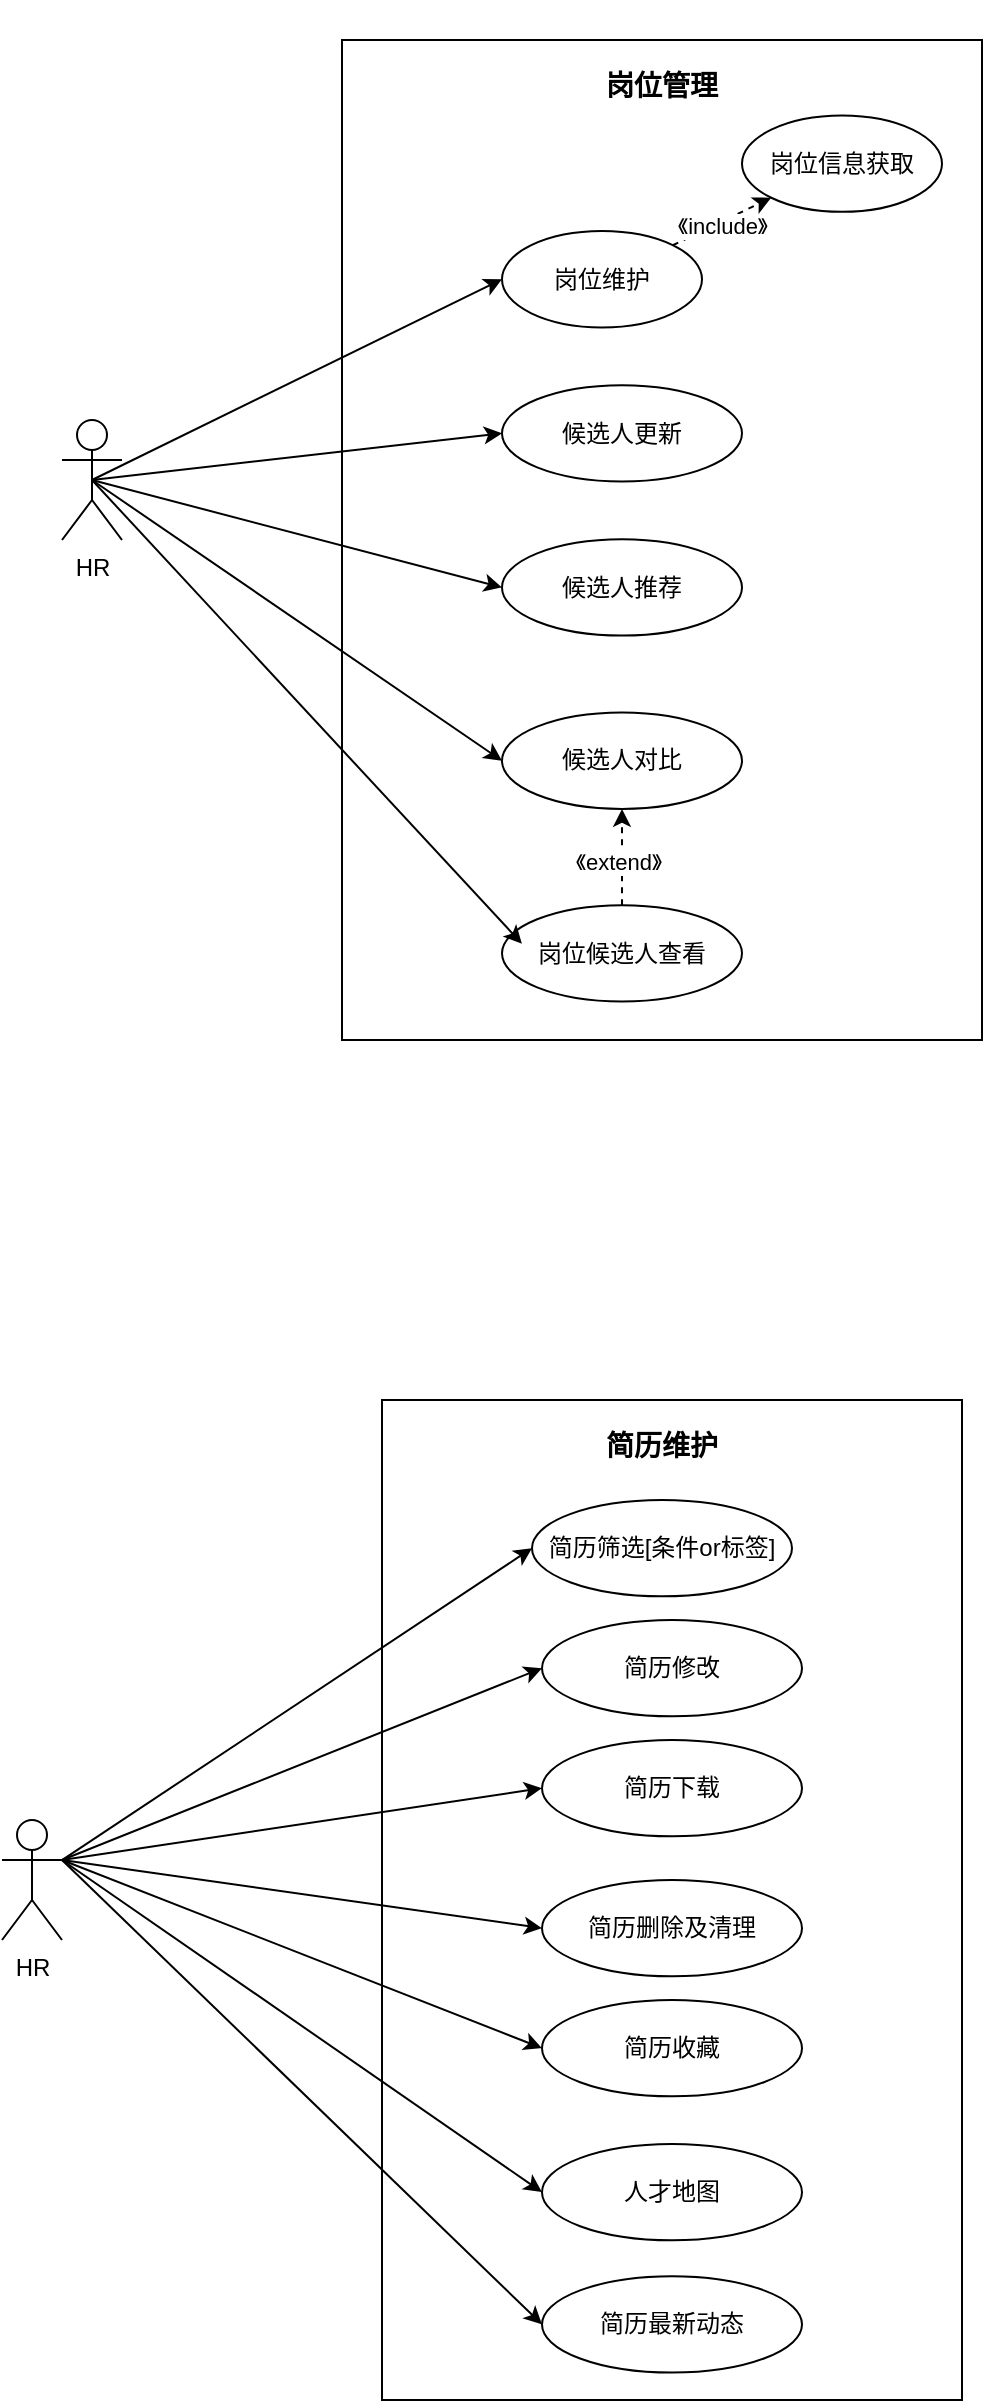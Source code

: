 <mxfile version="26.2.12" pages="3">
  <diagram name="第 1 页" id="-I8Jd5fCerNLRJNs5WeS">
    <mxGraphModel dx="1833" dy="780" grid="1" gridSize="10" guides="1" tooltips="1" connect="1" arrows="1" fold="1" page="1" pageScale="1" pageWidth="1169" pageHeight="827" math="0" shadow="0">
      <root>
        <mxCell id="0" />
        <mxCell id="1" parent="0" />
        <mxCell id="hcoVns-1XVPWfOlpt7Nq-42" value="" style="group" parent="1" vertex="1" connectable="0">
          <mxGeometry x="260" y="800" width="320" height="520" as="geometry" />
        </mxCell>
        <mxCell id="hcoVns-1XVPWfOlpt7Nq-43" value="" style="rounded=0;whiteSpace=wrap;html=1;" parent="hcoVns-1XVPWfOlpt7Nq-42" vertex="1">
          <mxGeometry x="20" y="20" width="290" height="500" as="geometry" />
        </mxCell>
        <mxCell id="hcoVns-1XVPWfOlpt7Nq-44" value="&lt;b&gt;&lt;font style=&quot;font-size: 14px;&quot;&gt;简历维护&lt;/font&gt;&lt;/b&gt;" style="text;html=1;align=center;verticalAlign=middle;whiteSpace=wrap;rounded=0;" parent="hcoVns-1XVPWfOlpt7Nq-42" vertex="1">
          <mxGeometry x="130" y="28.889" width="60" height="28.889" as="geometry" />
        </mxCell>
        <mxCell id="hcoVns-1XVPWfOlpt7Nq-53" value="简历筛选[条件or标签]" style="ellipse;whiteSpace=wrap;html=1;" parent="hcoVns-1XVPWfOlpt7Nq-42" vertex="1">
          <mxGeometry x="95" y="70" width="130" height="48.15" as="geometry" />
        </mxCell>
        <mxCell id="hcoVns-1XVPWfOlpt7Nq-60" value="简历修改" style="ellipse;whiteSpace=wrap;html=1;" parent="hcoVns-1XVPWfOlpt7Nq-42" vertex="1">
          <mxGeometry x="100" y="130" width="130" height="48.15" as="geometry" />
        </mxCell>
        <mxCell id="hcoVns-1XVPWfOlpt7Nq-61" value="简历下载" style="ellipse;whiteSpace=wrap;html=1;" parent="hcoVns-1XVPWfOlpt7Nq-42" vertex="1">
          <mxGeometry x="100" y="190" width="130" height="48.15" as="geometry" />
        </mxCell>
        <mxCell id="hcoVns-1XVPWfOlpt7Nq-62" value="简历删除及清理" style="ellipse;whiteSpace=wrap;html=1;" parent="hcoVns-1XVPWfOlpt7Nq-42" vertex="1">
          <mxGeometry x="100" y="260" width="130" height="48.15" as="geometry" />
        </mxCell>
        <mxCell id="hcoVns-1XVPWfOlpt7Nq-63" value="简历收藏" style="ellipse;whiteSpace=wrap;html=1;" parent="hcoVns-1XVPWfOlpt7Nq-42" vertex="1">
          <mxGeometry x="100" y="320" width="130" height="48.15" as="geometry" />
        </mxCell>
        <mxCell id="hcoVns-1XVPWfOlpt7Nq-64" value="人才地图" style="ellipse;whiteSpace=wrap;html=1;" parent="hcoVns-1XVPWfOlpt7Nq-42" vertex="1">
          <mxGeometry x="100" y="392" width="130" height="48.15" as="geometry" />
        </mxCell>
        <mxCell id="hcoVns-1XVPWfOlpt7Nq-65" value="简历最新动态" style="ellipse;whiteSpace=wrap;html=1;" parent="hcoVns-1XVPWfOlpt7Nq-42" vertex="1">
          <mxGeometry x="100" y="458.15" width="130" height="48.15" as="geometry" />
        </mxCell>
        <mxCell id="hcoVns-1XVPWfOlpt7Nq-10" value="" style="group" parent="1" vertex="1" connectable="0">
          <mxGeometry x="260" y="120" width="320" height="520" as="geometry" />
        </mxCell>
        <mxCell id="hcoVns-1XVPWfOlpt7Nq-3" value="" style="rounded=0;whiteSpace=wrap;html=1;" parent="hcoVns-1XVPWfOlpt7Nq-10" vertex="1">
          <mxGeometry y="20" width="320" height="500" as="geometry" />
        </mxCell>
        <mxCell id="hcoVns-1XVPWfOlpt7Nq-9" value="&lt;b&gt;&lt;font style=&quot;font-size: 14px;&quot;&gt;岗位管理&lt;/font&gt;&lt;/b&gt;" style="text;html=1;align=center;verticalAlign=middle;whiteSpace=wrap;rounded=0;" parent="hcoVns-1XVPWfOlpt7Nq-10" vertex="1">
          <mxGeometry x="130" y="28.889" width="60" height="28.889" as="geometry" />
        </mxCell>
        <mxCell id="hcoVns-1XVPWfOlpt7Nq-32" style="edgeStyle=none;rounded=0;orthogonalLoop=1;jettySize=auto;html=1;exitX=1;exitY=0;exitDx=0;exitDy=0;entryX=0;entryY=1;entryDx=0;entryDy=0;dashed=1;" parent="hcoVns-1XVPWfOlpt7Nq-10" source="hcoVns-1XVPWfOlpt7Nq-5" target="hcoVns-1XVPWfOlpt7Nq-21" edge="1">
          <mxGeometry relative="1" as="geometry" />
        </mxCell>
        <mxCell id="hcoVns-1XVPWfOlpt7Nq-33" value="《include》" style="edgeLabel;html=1;align=center;verticalAlign=middle;resizable=0;points=[];" parent="hcoVns-1XVPWfOlpt7Nq-32" vertex="1" connectable="0">
          <mxGeometry x="-0.027" y="-2" relative="1" as="geometry">
            <mxPoint as="offset" />
          </mxGeometry>
        </mxCell>
        <mxCell id="hcoVns-1XVPWfOlpt7Nq-5" value="岗位维护" style="ellipse;whiteSpace=wrap;html=1;" parent="hcoVns-1XVPWfOlpt7Nq-10" vertex="1">
          <mxGeometry x="80" y="115.556" width="100" height="48.148" as="geometry" />
        </mxCell>
        <mxCell id="hcoVns-1XVPWfOlpt7Nq-11" value="候选人更新" style="ellipse;whiteSpace=wrap;html=1;" parent="hcoVns-1XVPWfOlpt7Nq-10" vertex="1">
          <mxGeometry x="80" y="192.593" width="120" height="48.148" as="geometry" />
        </mxCell>
        <mxCell id="hcoVns-1XVPWfOlpt7Nq-12" value="候选人推荐" style="ellipse;whiteSpace=wrap;html=1;" parent="hcoVns-1XVPWfOlpt7Nq-10" vertex="1">
          <mxGeometry x="80" y="269.63" width="120" height="48.148" as="geometry" />
        </mxCell>
        <mxCell id="hcoVns-1XVPWfOlpt7Nq-30" style="edgeStyle=none;rounded=0;orthogonalLoop=1;jettySize=auto;html=1;exitX=0.5;exitY=0;exitDx=0;exitDy=0;dashed=1;" parent="hcoVns-1XVPWfOlpt7Nq-10" source="hcoVns-1XVPWfOlpt7Nq-13" target="hcoVns-1XVPWfOlpt7Nq-22" edge="1">
          <mxGeometry relative="1" as="geometry" />
        </mxCell>
        <mxCell id="hcoVns-1XVPWfOlpt7Nq-31" value="《extend》" style="edgeLabel;html=1;align=center;verticalAlign=middle;resizable=0;points=[];" parent="hcoVns-1XVPWfOlpt7Nq-30" vertex="1" connectable="0">
          <mxGeometry x="-0.097" y="2" relative="1" as="geometry">
            <mxPoint as="offset" />
          </mxGeometry>
        </mxCell>
        <mxCell id="hcoVns-1XVPWfOlpt7Nq-13" value="岗位候选人查看" style="ellipse;whiteSpace=wrap;html=1;" parent="hcoVns-1XVPWfOlpt7Nq-10" vertex="1">
          <mxGeometry x="80" y="452.593" width="120" height="48.148" as="geometry" />
        </mxCell>
        <mxCell id="hcoVns-1XVPWfOlpt7Nq-21" value="岗位信息获取" style="ellipse;whiteSpace=wrap;html=1;" parent="hcoVns-1XVPWfOlpt7Nq-10" vertex="1">
          <mxGeometry x="200" y="57.778" width="100" height="48.148" as="geometry" />
        </mxCell>
        <mxCell id="hcoVns-1XVPWfOlpt7Nq-22" value="候选人对比" style="ellipse;whiteSpace=wrap;html=1;" parent="hcoVns-1XVPWfOlpt7Nq-10" vertex="1">
          <mxGeometry x="80" y="356.296" width="120" height="48.148" as="geometry" />
        </mxCell>
        <mxCell id="hcoVns-1XVPWfOlpt7Nq-35" style="edgeStyle=none;rounded=0;orthogonalLoop=1;jettySize=auto;html=1;exitX=0.5;exitY=0.5;exitDx=0;exitDy=0;exitPerimeter=0;entryX=0;entryY=0.5;entryDx=0;entryDy=0;" parent="1" source="hcoVns-1XVPWfOlpt7Nq-1" target="hcoVns-1XVPWfOlpt7Nq-5" edge="1">
          <mxGeometry relative="1" as="geometry" />
        </mxCell>
        <mxCell id="hcoVns-1XVPWfOlpt7Nq-36" style="edgeStyle=none;rounded=0;orthogonalLoop=1;jettySize=auto;html=1;exitX=0.5;exitY=0.5;exitDx=0;exitDy=0;exitPerimeter=0;entryX=0;entryY=0.5;entryDx=0;entryDy=0;" parent="1" source="hcoVns-1XVPWfOlpt7Nq-1" target="hcoVns-1XVPWfOlpt7Nq-11" edge="1">
          <mxGeometry relative="1" as="geometry" />
        </mxCell>
        <mxCell id="hcoVns-1XVPWfOlpt7Nq-37" style="edgeStyle=none;rounded=0;orthogonalLoop=1;jettySize=auto;html=1;exitX=0.5;exitY=0.5;exitDx=0;exitDy=0;exitPerimeter=0;entryX=0;entryY=0.5;entryDx=0;entryDy=0;" parent="1" source="hcoVns-1XVPWfOlpt7Nq-1" target="hcoVns-1XVPWfOlpt7Nq-12" edge="1">
          <mxGeometry relative="1" as="geometry" />
        </mxCell>
        <mxCell id="hcoVns-1XVPWfOlpt7Nq-38" style="edgeStyle=none;rounded=0;orthogonalLoop=1;jettySize=auto;html=1;exitX=0.5;exitY=0.5;exitDx=0;exitDy=0;exitPerimeter=0;entryX=0;entryY=0.5;entryDx=0;entryDy=0;" parent="1" source="hcoVns-1XVPWfOlpt7Nq-1" target="hcoVns-1XVPWfOlpt7Nq-22" edge="1">
          <mxGeometry relative="1" as="geometry" />
        </mxCell>
        <mxCell id="hcoVns-1XVPWfOlpt7Nq-1" value="HR" style="shape=umlActor;verticalLabelPosition=bottom;verticalAlign=top;html=1;outlineConnect=0;" parent="1" vertex="1">
          <mxGeometry x="120" y="330" width="30" height="60" as="geometry" />
        </mxCell>
        <mxCell id="hcoVns-1XVPWfOlpt7Nq-39" style="edgeStyle=none;rounded=0;orthogonalLoop=1;jettySize=auto;html=1;exitX=0.5;exitY=0.5;exitDx=0;exitDy=0;exitPerimeter=0;entryX=0.083;entryY=0.4;entryDx=0;entryDy=0;entryPerimeter=0;" parent="1" source="hcoVns-1XVPWfOlpt7Nq-1" target="hcoVns-1XVPWfOlpt7Nq-13" edge="1">
          <mxGeometry relative="1" as="geometry" />
        </mxCell>
        <mxCell id="hcoVns-1XVPWfOlpt7Nq-70" style="edgeStyle=none;rounded=0;orthogonalLoop=1;jettySize=auto;html=1;exitX=1;exitY=0.333;exitDx=0;exitDy=0;exitPerimeter=0;entryX=0;entryY=0.5;entryDx=0;entryDy=0;" parent="1" source="hcoVns-1XVPWfOlpt7Nq-41" target="hcoVns-1XVPWfOlpt7Nq-60" edge="1">
          <mxGeometry relative="1" as="geometry" />
        </mxCell>
        <mxCell id="hcoVns-1XVPWfOlpt7Nq-71" style="edgeStyle=none;rounded=0;orthogonalLoop=1;jettySize=auto;html=1;exitX=1;exitY=0.333;exitDx=0;exitDy=0;exitPerimeter=0;entryX=0;entryY=0.5;entryDx=0;entryDy=0;" parent="1" source="hcoVns-1XVPWfOlpt7Nq-41" target="hcoVns-1XVPWfOlpt7Nq-61" edge="1">
          <mxGeometry relative="1" as="geometry" />
        </mxCell>
        <mxCell id="hcoVns-1XVPWfOlpt7Nq-72" style="edgeStyle=none;rounded=0;orthogonalLoop=1;jettySize=auto;html=1;exitX=1;exitY=0.333;exitDx=0;exitDy=0;exitPerimeter=0;entryX=0;entryY=0.5;entryDx=0;entryDy=0;" parent="1" source="hcoVns-1XVPWfOlpt7Nq-41" target="hcoVns-1XVPWfOlpt7Nq-62" edge="1">
          <mxGeometry relative="1" as="geometry" />
        </mxCell>
        <mxCell id="hcoVns-1XVPWfOlpt7Nq-73" style="edgeStyle=none;rounded=0;orthogonalLoop=1;jettySize=auto;html=1;exitX=1;exitY=0.333;exitDx=0;exitDy=0;exitPerimeter=0;entryX=0;entryY=0.5;entryDx=0;entryDy=0;" parent="1" source="hcoVns-1XVPWfOlpt7Nq-41" target="hcoVns-1XVPWfOlpt7Nq-63" edge="1">
          <mxGeometry relative="1" as="geometry" />
        </mxCell>
        <mxCell id="hcoVns-1XVPWfOlpt7Nq-74" style="edgeStyle=none;rounded=0;orthogonalLoop=1;jettySize=auto;html=1;exitX=1;exitY=0.333;exitDx=0;exitDy=0;exitPerimeter=0;entryX=0;entryY=0.5;entryDx=0;entryDy=0;" parent="1" source="hcoVns-1XVPWfOlpt7Nq-41" target="hcoVns-1XVPWfOlpt7Nq-64" edge="1">
          <mxGeometry relative="1" as="geometry" />
        </mxCell>
        <mxCell id="hcoVns-1XVPWfOlpt7Nq-75" style="edgeStyle=none;rounded=0;orthogonalLoop=1;jettySize=auto;html=1;exitX=1;exitY=0.333;exitDx=0;exitDy=0;exitPerimeter=0;entryX=0;entryY=0.5;entryDx=0;entryDy=0;" parent="1" source="hcoVns-1XVPWfOlpt7Nq-41" target="hcoVns-1XVPWfOlpt7Nq-65" edge="1">
          <mxGeometry relative="1" as="geometry" />
        </mxCell>
        <mxCell id="hcoVns-1XVPWfOlpt7Nq-41" value="HR" style="shape=umlActor;verticalLabelPosition=bottom;verticalAlign=top;html=1;outlineConnect=0;" parent="1" vertex="1">
          <mxGeometry x="90" y="1030" width="30" height="60" as="geometry" />
        </mxCell>
        <mxCell id="hcoVns-1XVPWfOlpt7Nq-69" style="edgeStyle=none;rounded=0;orthogonalLoop=1;jettySize=auto;html=1;entryX=0;entryY=0.5;entryDx=0;entryDy=0;" parent="1" source="hcoVns-1XVPWfOlpt7Nq-41" target="hcoVns-1XVPWfOlpt7Nq-53" edge="1">
          <mxGeometry relative="1" as="geometry" />
        </mxCell>
      </root>
    </mxGraphModel>
  </diagram>
  <diagram id="HZ89dMercgMU-_YfbudJ" name="第 2 页">
    <mxGraphModel dx="1044" dy="-623" grid="1" gridSize="10" guides="1" tooltips="1" connect="1" arrows="1" fold="1" page="1" pageScale="1" pageWidth="827" pageHeight="1169" math="0" shadow="0">
      <root>
        <mxCell id="0" />
        <mxCell id="1" parent="0" />
        <mxCell id="1hy5ooUkk-Hxq3flb7ig-1" value="category" style="shape=table;startSize=25;container=1;collapsible=0;childLayout=tableLayout;fixedRows=1;rowLines=1;fontStyle=1;align=center;resizeLast=1;rounded=1;" vertex="1" parent="1">
          <mxGeometry x="90" y="1476" width="214" height="179" as="geometry" />
        </mxCell>
        <mxCell id="1hy5ooUkk-Hxq3flb7ig-2" style="shape=tableRow;horizontal=0;startSize=0;swimlaneHead=0;swimlaneBody=0;fillColor=none;collapsible=0;dropTarget=0;points=[[0,0.5],[1,0.5]];portConstraint=eastwest;top=0;left=0;right=0;bottom=0;" vertex="1" parent="1hy5ooUkk-Hxq3flb7ig-1">
          <mxGeometry y="25" width="214" height="22" as="geometry" />
        </mxCell>
        <mxCell id="1hy5ooUkk-Hxq3flb7ig-3" value="int" style="shape=partialRectangle;connectable=0;fillColor=none;top=0;left=0;bottom=0;right=0;align=left;spacingLeft=2;overflow=hidden;fontSize=11;" vertex="1" parent="1hy5ooUkk-Hxq3flb7ig-2">
          <mxGeometry width="72" height="22" as="geometry">
            <mxRectangle width="72" height="22" as="alternateBounds" />
          </mxGeometry>
        </mxCell>
        <mxCell id="1hy5ooUkk-Hxq3flb7ig-4" value="id" style="shape=partialRectangle;connectable=0;fillColor=none;top=0;left=0;bottom=0;right=0;align=left;spacingLeft=2;overflow=hidden;fontSize=11;" vertex="1" parent="1hy5ooUkk-Hxq3flb7ig-2">
          <mxGeometry x="72" width="120" height="22" as="geometry">
            <mxRectangle width="120" height="22" as="alternateBounds" />
          </mxGeometry>
        </mxCell>
        <mxCell id="1hy5ooUkk-Hxq3flb7ig-5" value="PK" style="shape=partialRectangle;connectable=0;fillColor=none;top=0;left=0;bottom=0;right=0;align=left;spacingLeft=2;overflow=hidden;fontSize=11;" vertex="1" parent="1hy5ooUkk-Hxq3flb7ig-2">
          <mxGeometry x="192" width="22" height="22" as="geometry">
            <mxRectangle width="22" height="22" as="alternateBounds" />
          </mxGeometry>
        </mxCell>
        <mxCell id="1hy5ooUkk-Hxq3flb7ig-6" style="shape=tableRow;horizontal=0;startSize=0;swimlaneHead=0;swimlaneBody=0;fillColor=none;collapsible=0;dropTarget=0;points=[[0,0.5],[1,0.5]];portConstraint=eastwest;top=0;left=0;right=0;bottom=0;" vertex="1" parent="1hy5ooUkk-Hxq3flb7ig-1">
          <mxGeometry y="47" width="214" height="22" as="geometry" />
        </mxCell>
        <mxCell id="1hy5ooUkk-Hxq3flb7ig-7" value="int" style="shape=partialRectangle;connectable=0;fillColor=none;top=0;left=0;bottom=0;right=0;align=left;spacingLeft=2;overflow=hidden;fontSize=11;" vertex="1" parent="1hy5ooUkk-Hxq3flb7ig-6">
          <mxGeometry width="72" height="22" as="geometry">
            <mxRectangle width="72" height="22" as="alternateBounds" />
          </mxGeometry>
        </mxCell>
        <mxCell id="1hy5ooUkk-Hxq3flb7ig-8" value="parent_id" style="shape=partialRectangle;connectable=0;fillColor=none;top=0;left=0;bottom=0;right=0;align=left;spacingLeft=2;overflow=hidden;fontSize=11;" vertex="1" parent="1hy5ooUkk-Hxq3flb7ig-6">
          <mxGeometry x="72" width="120" height="22" as="geometry">
            <mxRectangle width="120" height="22" as="alternateBounds" />
          </mxGeometry>
        </mxCell>
        <mxCell id="1hy5ooUkk-Hxq3flb7ig-9" value="FK" style="shape=partialRectangle;connectable=0;fillColor=none;top=0;left=0;bottom=0;right=0;align=left;spacingLeft=2;overflow=hidden;fontSize=11;" vertex="1" parent="1hy5ooUkk-Hxq3flb7ig-6">
          <mxGeometry x="192" width="22" height="22" as="geometry">
            <mxRectangle width="22" height="22" as="alternateBounds" />
          </mxGeometry>
        </mxCell>
        <mxCell id="1hy5ooUkk-Hxq3flb7ig-10" style="shape=tableRow;horizontal=0;startSize=0;swimlaneHead=0;swimlaneBody=0;fillColor=none;collapsible=0;dropTarget=0;points=[[0,0.5],[1,0.5]];portConstraint=eastwest;top=0;left=0;right=0;bottom=0;" vertex="1" parent="1hy5ooUkk-Hxq3flb7ig-1">
          <mxGeometry y="69" width="214" height="22" as="geometry" />
        </mxCell>
        <mxCell id="1hy5ooUkk-Hxq3flb7ig-11" value="varchar(50)" style="shape=partialRectangle;connectable=0;fillColor=none;top=0;left=0;bottom=0;right=0;align=left;spacingLeft=2;overflow=hidden;fontSize=11;" vertex="1" parent="1hy5ooUkk-Hxq3flb7ig-10">
          <mxGeometry width="72" height="22" as="geometry">
            <mxRectangle width="72" height="22" as="alternateBounds" />
          </mxGeometry>
        </mxCell>
        <mxCell id="1hy5ooUkk-Hxq3flb7ig-12" value="name" style="shape=partialRectangle;connectable=0;fillColor=none;top=0;left=0;bottom=0;right=0;align=left;spacingLeft=2;overflow=hidden;fontSize=11;" vertex="1" parent="1hy5ooUkk-Hxq3flb7ig-10">
          <mxGeometry x="72" width="120" height="22" as="geometry">
            <mxRectangle width="120" height="22" as="alternateBounds" />
          </mxGeometry>
        </mxCell>
        <mxCell id="1hy5ooUkk-Hxq3flb7ig-13" value="" style="shape=partialRectangle;connectable=0;fillColor=none;top=0;left=0;bottom=0;right=0;align=left;spacingLeft=2;overflow=hidden;fontSize=11;" vertex="1" parent="1hy5ooUkk-Hxq3flb7ig-10">
          <mxGeometry x="192" width="22" height="22" as="geometry">
            <mxRectangle width="22" height="22" as="alternateBounds" />
          </mxGeometry>
        </mxCell>
        <mxCell id="1hy5ooUkk-Hxq3flb7ig-14" style="shape=tableRow;horizontal=0;startSize=0;swimlaneHead=0;swimlaneBody=0;fillColor=none;collapsible=0;dropTarget=0;points=[[0,0.5],[1,0.5]];portConstraint=eastwest;top=0;left=0;right=0;bottom=0;" vertex="1" parent="1hy5ooUkk-Hxq3flb7ig-1">
          <mxGeometry y="91" width="214" height="22" as="geometry" />
        </mxCell>
        <mxCell id="1hy5ooUkk-Hxq3flb7ig-15" value="varchar(255)" style="shape=partialRectangle;connectable=0;fillColor=none;top=0;left=0;bottom=0;right=0;align=left;spacingLeft=2;overflow=hidden;fontSize=11;" vertex="1" parent="1hy5ooUkk-Hxq3flb7ig-14">
          <mxGeometry width="72" height="22" as="geometry">
            <mxRectangle width="72" height="22" as="alternateBounds" />
          </mxGeometry>
        </mxCell>
        <mxCell id="1hy5ooUkk-Hxq3flb7ig-16" value="algorithm_identifier" style="shape=partialRectangle;connectable=0;fillColor=none;top=0;left=0;bottom=0;right=0;align=left;spacingLeft=2;overflow=hidden;fontSize=11;" vertex="1" parent="1hy5ooUkk-Hxq3flb7ig-14">
          <mxGeometry x="72" width="120" height="22" as="geometry">
            <mxRectangle width="120" height="22" as="alternateBounds" />
          </mxGeometry>
        </mxCell>
        <mxCell id="1hy5ooUkk-Hxq3flb7ig-17" value="" style="shape=partialRectangle;connectable=0;fillColor=none;top=0;left=0;bottom=0;right=0;align=left;spacingLeft=2;overflow=hidden;fontSize=11;" vertex="1" parent="1hy5ooUkk-Hxq3flb7ig-14">
          <mxGeometry x="192" width="22" height="22" as="geometry">
            <mxRectangle width="22" height="22" as="alternateBounds" />
          </mxGeometry>
        </mxCell>
        <mxCell id="1hy5ooUkk-Hxq3flb7ig-18" style="shape=tableRow;horizontal=0;startSize=0;swimlaneHead=0;swimlaneBody=0;fillColor=none;collapsible=0;dropTarget=0;points=[[0,0.5],[1,0.5]];portConstraint=eastwest;top=0;left=0;right=0;bottom=0;" vertex="1" parent="1hy5ooUkk-Hxq3flb7ig-1">
          <mxGeometry y="113" width="214" height="22" as="geometry" />
        </mxCell>
        <mxCell id="1hy5ooUkk-Hxq3flb7ig-19" value="json" style="shape=partialRectangle;connectable=0;fillColor=none;top=0;left=0;bottom=0;right=0;align=left;spacingLeft=2;overflow=hidden;fontSize=11;" vertex="1" parent="1hy5ooUkk-Hxq3flb7ig-18">
          <mxGeometry width="72" height="22" as="geometry">
            <mxRectangle width="72" height="22" as="alternateBounds" />
          </mxGeometry>
        </mxCell>
        <mxCell id="1hy5ooUkk-Hxq3flb7ig-20" value="args" style="shape=partialRectangle;connectable=0;fillColor=none;top=0;left=0;bottom=0;right=0;align=left;spacingLeft=2;overflow=hidden;fontSize=11;" vertex="1" parent="1hy5ooUkk-Hxq3flb7ig-18">
          <mxGeometry x="72" width="120" height="22" as="geometry">
            <mxRectangle width="120" height="22" as="alternateBounds" />
          </mxGeometry>
        </mxCell>
        <mxCell id="1hy5ooUkk-Hxq3flb7ig-21" value="" style="shape=partialRectangle;connectable=0;fillColor=none;top=0;left=0;bottom=0;right=0;align=left;spacingLeft=2;overflow=hidden;fontSize=11;" vertex="1" parent="1hy5ooUkk-Hxq3flb7ig-18">
          <mxGeometry x="192" width="22" height="22" as="geometry">
            <mxRectangle width="22" height="22" as="alternateBounds" />
          </mxGeometry>
        </mxCell>
        <mxCell id="1hy5ooUkk-Hxq3flb7ig-22" style="shape=tableRow;horizontal=0;startSize=0;swimlaneHead=0;swimlaneBody=0;fillColor=none;collapsible=0;dropTarget=0;points=[[0,0.5],[1,0.5]];portConstraint=eastwest;top=0;left=0;right=0;bottom=0;" vertex="1" parent="1hy5ooUkk-Hxq3flb7ig-1">
          <mxGeometry y="135" width="214" height="22" as="geometry" />
        </mxCell>
        <mxCell id="1hy5ooUkk-Hxq3flb7ig-23" value="tinyint" style="shape=partialRectangle;connectable=0;fillColor=none;top=0;left=0;bottom=0;right=0;align=left;spacingLeft=2;overflow=hidden;fontSize=11;" vertex="1" parent="1hy5ooUkk-Hxq3flb7ig-22">
          <mxGeometry width="72" height="22" as="geometry">
            <mxRectangle width="72" height="22" as="alternateBounds" />
          </mxGeometry>
        </mxCell>
        <mxCell id="1hy5ooUkk-Hxq3flb7ig-24" value="level" style="shape=partialRectangle;connectable=0;fillColor=none;top=0;left=0;bottom=0;right=0;align=left;spacingLeft=2;overflow=hidden;fontSize=11;" vertex="1" parent="1hy5ooUkk-Hxq3flb7ig-22">
          <mxGeometry x="72" width="120" height="22" as="geometry">
            <mxRectangle width="120" height="22" as="alternateBounds" />
          </mxGeometry>
        </mxCell>
        <mxCell id="1hy5ooUkk-Hxq3flb7ig-25" value="" style="shape=partialRectangle;connectable=0;fillColor=none;top=0;left=0;bottom=0;right=0;align=left;spacingLeft=2;overflow=hidden;fontSize=11;" vertex="1" parent="1hy5ooUkk-Hxq3flb7ig-22">
          <mxGeometry x="192" width="22" height="22" as="geometry">
            <mxRectangle width="22" height="22" as="alternateBounds" />
          </mxGeometry>
        </mxCell>
        <mxCell id="1hy5ooUkk-Hxq3flb7ig-26" style="shape=tableRow;horizontal=0;startSize=0;swimlaneHead=0;swimlaneBody=0;fillColor=none;collapsible=0;dropTarget=0;points=[[0,0.5],[1,0.5]];portConstraint=eastwest;top=0;left=0;right=0;bottom=0;" vertex="1" parent="1hy5ooUkk-Hxq3flb7ig-1">
          <mxGeometry y="157" width="214" height="22" as="geometry" />
        </mxCell>
        <mxCell id="1hy5ooUkk-Hxq3flb7ig-27" value="tinyint" style="shape=partialRectangle;connectable=0;fillColor=none;top=0;left=0;bottom=0;right=0;align=left;spacingLeft=2;overflow=hidden;fontSize=11;" vertex="1" parent="1hy5ooUkk-Hxq3flb7ig-26">
          <mxGeometry width="72" height="22" as="geometry">
            <mxRectangle width="72" height="22" as="alternateBounds" />
          </mxGeometry>
        </mxCell>
        <mxCell id="1hy5ooUkk-Hxq3flb7ig-28" value="is_last_level" style="shape=partialRectangle;connectable=0;fillColor=none;top=0;left=0;bottom=0;right=0;align=left;spacingLeft=2;overflow=hidden;fontSize=11;" vertex="1" parent="1hy5ooUkk-Hxq3flb7ig-26">
          <mxGeometry x="72" width="120" height="22" as="geometry">
            <mxRectangle width="120" height="22" as="alternateBounds" />
          </mxGeometry>
        </mxCell>
        <mxCell id="1hy5ooUkk-Hxq3flb7ig-29" value="" style="shape=partialRectangle;connectable=0;fillColor=none;top=0;left=0;bottom=0;right=0;align=left;spacingLeft=2;overflow=hidden;fontSize=11;" vertex="1" parent="1hy5ooUkk-Hxq3flb7ig-26">
          <mxGeometry x="192" width="22" height="22" as="geometry">
            <mxRectangle width="22" height="22" as="alternateBounds" />
          </mxGeometry>
        </mxCell>
        <mxCell id="1hy5ooUkk-Hxq3flb7ig-30" value="tag" style="shape=table;startSize=25;container=1;collapsible=0;childLayout=tableLayout;fixedRows=1;rowLines=1;fontStyle=1;align=center;resizeLast=1;rounded=1;" vertex="1" parent="1">
          <mxGeometry x="100" y="1790" width="184" height="158" as="geometry" />
        </mxCell>
        <mxCell id="1hy5ooUkk-Hxq3flb7ig-31" style="shape=tableRow;horizontal=0;startSize=0;swimlaneHead=0;swimlaneBody=0;fillColor=none;collapsible=0;dropTarget=0;points=[[0,0.5],[1,0.5]];portConstraint=eastwest;top=0;left=0;right=0;bottom=0;" vertex="1" parent="1hy5ooUkk-Hxq3flb7ig-30">
          <mxGeometry y="25" width="184" height="22" as="geometry" />
        </mxCell>
        <mxCell id="1hy5ooUkk-Hxq3flb7ig-32" value="int" style="shape=partialRectangle;connectable=0;fillColor=none;top=0;left=0;bottom=0;right=0;align=left;spacingLeft=2;overflow=hidden;fontSize=11;" vertex="1" parent="1hy5ooUkk-Hxq3flb7ig-31">
          <mxGeometry width="72" height="22" as="geometry">
            <mxRectangle width="72" height="22" as="alternateBounds" />
          </mxGeometry>
        </mxCell>
        <mxCell id="1hy5ooUkk-Hxq3flb7ig-33" value="id" style="shape=partialRectangle;connectable=0;fillColor=none;top=0;left=0;bottom=0;right=0;align=left;spacingLeft=2;overflow=hidden;fontSize=11;" vertex="1" parent="1hy5ooUkk-Hxq3flb7ig-31">
          <mxGeometry x="72" width="90" height="22" as="geometry">
            <mxRectangle width="90" height="22" as="alternateBounds" />
          </mxGeometry>
        </mxCell>
        <mxCell id="1hy5ooUkk-Hxq3flb7ig-34" value="PK" style="shape=partialRectangle;connectable=0;fillColor=none;top=0;left=0;bottom=0;right=0;align=left;spacingLeft=2;overflow=hidden;fontSize=11;" vertex="1" parent="1hy5ooUkk-Hxq3flb7ig-31">
          <mxGeometry x="162" width="22" height="22" as="geometry">
            <mxRectangle width="22" height="22" as="alternateBounds" />
          </mxGeometry>
        </mxCell>
        <mxCell id="1hy5ooUkk-Hxq3flb7ig-35" style="shape=tableRow;horizontal=0;startSize=0;swimlaneHead=0;swimlaneBody=0;fillColor=none;collapsible=0;dropTarget=0;points=[[0,0.5],[1,0.5]];portConstraint=eastwest;top=0;left=0;right=0;bottom=0;" vertex="1" parent="1hy5ooUkk-Hxq3flb7ig-30">
          <mxGeometry y="47" width="184" height="22" as="geometry" />
        </mxCell>
        <mxCell id="1hy5ooUkk-Hxq3flb7ig-36" value="int" style="shape=partialRectangle;connectable=0;fillColor=none;top=0;left=0;bottom=0;right=0;align=left;spacingLeft=2;overflow=hidden;fontSize=11;" vertex="1" parent="1hy5ooUkk-Hxq3flb7ig-35">
          <mxGeometry width="72" height="22" as="geometry">
            <mxRectangle width="72" height="22" as="alternateBounds" />
          </mxGeometry>
        </mxCell>
        <mxCell id="1hy5ooUkk-Hxq3flb7ig-37" value="category_id" style="shape=partialRectangle;connectable=0;fillColor=none;top=0;left=0;bottom=0;right=0;align=left;spacingLeft=2;overflow=hidden;fontSize=11;" vertex="1" parent="1hy5ooUkk-Hxq3flb7ig-35">
          <mxGeometry x="72" width="90" height="22" as="geometry">
            <mxRectangle width="90" height="22" as="alternateBounds" />
          </mxGeometry>
        </mxCell>
        <mxCell id="1hy5ooUkk-Hxq3flb7ig-38" value="FK" style="shape=partialRectangle;connectable=0;fillColor=none;top=0;left=0;bottom=0;right=0;align=left;spacingLeft=2;overflow=hidden;fontSize=11;" vertex="1" parent="1hy5ooUkk-Hxq3flb7ig-35">
          <mxGeometry x="162" width="22" height="22" as="geometry">
            <mxRectangle width="22" height="22" as="alternateBounds" />
          </mxGeometry>
        </mxCell>
        <mxCell id="1hy5ooUkk-Hxq3flb7ig-39" style="shape=tableRow;horizontal=0;startSize=0;swimlaneHead=0;swimlaneBody=0;fillColor=none;collapsible=0;dropTarget=0;points=[[0,0.5],[1,0.5]];portConstraint=eastwest;top=0;left=0;right=0;bottom=0;" vertex="1" parent="1hy5ooUkk-Hxq3flb7ig-30">
          <mxGeometry y="69" width="184" height="22" as="geometry" />
        </mxCell>
        <mxCell id="1hy5ooUkk-Hxq3flb7ig-40" value="varchar(100)" style="shape=partialRectangle;connectable=0;fillColor=none;top=0;left=0;bottom=0;right=0;align=left;spacingLeft=2;overflow=hidden;fontSize=11;" vertex="1" parent="1hy5ooUkk-Hxq3flb7ig-39">
          <mxGeometry width="72" height="22" as="geometry">
            <mxRectangle width="72" height="22" as="alternateBounds" />
          </mxGeometry>
        </mxCell>
        <mxCell id="1hy5ooUkk-Hxq3flb7ig-41" value="tag_value" style="shape=partialRectangle;connectable=0;fillColor=none;top=0;left=0;bottom=0;right=0;align=left;spacingLeft=2;overflow=hidden;fontSize=11;" vertex="1" parent="1hy5ooUkk-Hxq3flb7ig-39">
          <mxGeometry x="72" width="90" height="22" as="geometry">
            <mxRectangle width="90" height="22" as="alternateBounds" />
          </mxGeometry>
        </mxCell>
        <mxCell id="1hy5ooUkk-Hxq3flb7ig-42" value="" style="shape=partialRectangle;connectable=0;fillColor=none;top=0;left=0;bottom=0;right=0;align=left;spacingLeft=2;overflow=hidden;fontSize=11;" vertex="1" parent="1hy5ooUkk-Hxq3flb7ig-39">
          <mxGeometry x="162" width="22" height="22" as="geometry">
            <mxRectangle width="22" height="22" as="alternateBounds" />
          </mxGeometry>
        </mxCell>
        <mxCell id="1hy5ooUkk-Hxq3flb7ig-43" style="shape=tableRow;horizontal=0;startSize=0;swimlaneHead=0;swimlaneBody=0;fillColor=none;collapsible=0;dropTarget=0;points=[[0,0.5],[1,0.5]];portConstraint=eastwest;top=0;left=0;right=0;bottom=0;" vertex="1" parent="1hy5ooUkk-Hxq3flb7ig-30">
          <mxGeometry y="91" width="184" height="22" as="geometry" />
        </mxCell>
        <mxCell id="1hy5ooUkk-Hxq3flb7ig-44" value="varchar(255)" style="shape=partialRectangle;connectable=0;fillColor=none;top=0;left=0;bottom=0;right=0;align=left;spacingLeft=2;overflow=hidden;fontSize=11;" vertex="1" parent="1hy5ooUkk-Hxq3flb7ig-43">
          <mxGeometry width="72" height="22" as="geometry">
            <mxRectangle width="72" height="22" as="alternateBounds" />
          </mxGeometry>
        </mxCell>
        <mxCell id="1hy5ooUkk-Hxq3flb7ig-45" value="tag_description" style="shape=partialRectangle;connectable=0;fillColor=none;top=0;left=0;bottom=0;right=0;align=left;spacingLeft=2;overflow=hidden;fontSize=11;" vertex="1" parent="1hy5ooUkk-Hxq3flb7ig-43">
          <mxGeometry x="72" width="90" height="22" as="geometry">
            <mxRectangle width="90" height="22" as="alternateBounds" />
          </mxGeometry>
        </mxCell>
        <mxCell id="1hy5ooUkk-Hxq3flb7ig-46" value="" style="shape=partialRectangle;connectable=0;fillColor=none;top=0;left=0;bottom=0;right=0;align=left;spacingLeft=2;overflow=hidden;fontSize=11;" vertex="1" parent="1hy5ooUkk-Hxq3flb7ig-43">
          <mxGeometry x="162" width="22" height="22" as="geometry">
            <mxRectangle width="22" height="22" as="alternateBounds" />
          </mxGeometry>
        </mxCell>
        <mxCell id="1hy5ooUkk-Hxq3flb7ig-47" style="shape=tableRow;horizontal=0;startSize=0;swimlaneHead=0;swimlaneBody=0;fillColor=none;collapsible=0;dropTarget=0;points=[[0,0.5],[1,0.5]];portConstraint=eastwest;top=0;left=0;right=0;bottom=0;" vertex="1" parent="1hy5ooUkk-Hxq3flb7ig-30">
          <mxGeometry y="113" width="184" height="22" as="geometry" />
        </mxCell>
        <mxCell id="1hy5ooUkk-Hxq3flb7ig-48" value="datetime" style="shape=partialRectangle;connectable=0;fillColor=none;top=0;left=0;bottom=0;right=0;align=left;spacingLeft=2;overflow=hidden;fontSize=11;" vertex="1" parent="1hy5ooUkk-Hxq3flb7ig-47">
          <mxGeometry width="72" height="22" as="geometry">
            <mxRectangle width="72" height="22" as="alternateBounds" />
          </mxGeometry>
        </mxCell>
        <mxCell id="1hy5ooUkk-Hxq3flb7ig-49" value="created_at" style="shape=partialRectangle;connectable=0;fillColor=none;top=0;left=0;bottom=0;right=0;align=left;spacingLeft=2;overflow=hidden;fontSize=11;" vertex="1" parent="1hy5ooUkk-Hxq3flb7ig-47">
          <mxGeometry x="72" width="90" height="22" as="geometry">
            <mxRectangle width="90" height="22" as="alternateBounds" />
          </mxGeometry>
        </mxCell>
        <mxCell id="1hy5ooUkk-Hxq3flb7ig-50" value="" style="shape=partialRectangle;connectable=0;fillColor=none;top=0;left=0;bottom=0;right=0;align=left;spacingLeft=2;overflow=hidden;fontSize=11;" vertex="1" parent="1hy5ooUkk-Hxq3flb7ig-47">
          <mxGeometry x="162" width="22" height="22" as="geometry">
            <mxRectangle width="22" height="22" as="alternateBounds" />
          </mxGeometry>
        </mxCell>
        <mxCell id="1hy5ooUkk-Hxq3flb7ig-51" style="shape=tableRow;horizontal=0;startSize=0;swimlaneHead=0;swimlaneBody=0;fillColor=none;collapsible=0;dropTarget=0;points=[[0,0.5],[1,0.5]];portConstraint=eastwest;top=0;left=0;right=0;bottom=0;" vertex="1" parent="1hy5ooUkk-Hxq3flb7ig-30">
          <mxGeometry y="135" width="184" height="22" as="geometry" />
        </mxCell>
        <mxCell id="1hy5ooUkk-Hxq3flb7ig-52" value="varchar(255)" style="shape=partialRectangle;connectable=0;fillColor=none;top=0;left=0;bottom=0;right=0;align=left;spacingLeft=2;overflow=hidden;fontSize=11;" vertex="1" parent="1hy5ooUkk-Hxq3flb7ig-51">
          <mxGeometry width="72" height="22" as="geometry">
            <mxRectangle width="72" height="22" as="alternateBounds" />
          </mxGeometry>
        </mxCell>
        <mxCell id="1hy5ooUkk-Hxq3flb7ig-53" value="creator" style="shape=partialRectangle;connectable=0;fillColor=none;top=0;left=0;bottom=0;right=0;align=left;spacingLeft=2;overflow=hidden;fontSize=11;" vertex="1" parent="1hy5ooUkk-Hxq3flb7ig-51">
          <mxGeometry x="72" width="90" height="22" as="geometry">
            <mxRectangle width="90" height="22" as="alternateBounds" />
          </mxGeometry>
        </mxCell>
        <mxCell id="1hy5ooUkk-Hxq3flb7ig-54" value="" style="shape=partialRectangle;connectable=0;fillColor=none;top=0;left=0;bottom=0;right=0;align=left;spacingLeft=2;overflow=hidden;fontSize=11;" vertex="1" parent="1hy5ooUkk-Hxq3flb7ig-51">
          <mxGeometry x="162" width="22" height="22" as="geometry">
            <mxRectangle width="22" height="22" as="alternateBounds" />
          </mxGeometry>
        </mxCell>
        <mxCell id="1hy5ooUkk-Hxq3flb7ig-55" value="resume" style="shape=table;startSize=25;container=1;collapsible=0;childLayout=tableLayout;fixedRows=1;rowLines=1;fontStyle=1;align=center;resizeLast=1;rounded=1;" vertex="1" parent="1">
          <mxGeometry x="840" y="2043" width="196" height="427" as="geometry" />
        </mxCell>
        <mxCell id="1hy5ooUkk-Hxq3flb7ig-56" style="shape=tableRow;horizontal=0;startSize=0;swimlaneHead=0;swimlaneBody=0;fillColor=none;collapsible=0;dropTarget=0;points=[[0,0.5],[1,0.5]];portConstraint=eastwest;top=0;left=0;right=0;bottom=0;" vertex="1" parent="1hy5ooUkk-Hxq3flb7ig-55">
          <mxGeometry y="25" width="196" height="22" as="geometry" />
        </mxCell>
        <mxCell id="1hy5ooUkk-Hxq3flb7ig-57" value="int" style="shape=partialRectangle;connectable=0;fillColor=none;top=0;left=0;bottom=0;right=0;align=left;spacingLeft=2;overflow=hidden;fontSize=11;" vertex="1" parent="1hy5ooUkk-Hxq3flb7ig-56">
          <mxGeometry width="78" height="22" as="geometry">
            <mxRectangle width="78" height="22" as="alternateBounds" />
          </mxGeometry>
        </mxCell>
        <mxCell id="1hy5ooUkk-Hxq3flb7ig-58" value="id" style="shape=partialRectangle;connectable=0;fillColor=none;top=0;left=0;bottom=0;right=0;align=left;spacingLeft=2;overflow=hidden;fontSize=11;" vertex="1" parent="1hy5ooUkk-Hxq3flb7ig-56">
          <mxGeometry x="78" width="96" height="22" as="geometry">
            <mxRectangle width="96" height="22" as="alternateBounds" />
          </mxGeometry>
        </mxCell>
        <mxCell id="1hy5ooUkk-Hxq3flb7ig-59" value="PK" style="shape=partialRectangle;connectable=0;fillColor=none;top=0;left=0;bottom=0;right=0;align=left;spacingLeft=2;overflow=hidden;fontSize=11;" vertex="1" parent="1hy5ooUkk-Hxq3flb7ig-56">
          <mxGeometry x="174" width="22" height="22" as="geometry">
            <mxRectangle width="22" height="22" as="alternateBounds" />
          </mxGeometry>
        </mxCell>
        <mxCell id="1hy5ooUkk-Hxq3flb7ig-60" style="shape=tableRow;horizontal=0;startSize=0;swimlaneHead=0;swimlaneBody=0;fillColor=none;collapsible=0;dropTarget=0;points=[[0,0.5],[1,0.5]];portConstraint=eastwest;top=0;left=0;right=0;bottom=0;" vertex="1" parent="1hy5ooUkk-Hxq3flb7ig-55">
          <mxGeometry y="47" width="196" height="22" as="geometry" />
        </mxCell>
        <mxCell id="1hy5ooUkk-Hxq3flb7ig-61" value="int" style="shape=partialRectangle;connectable=0;fillColor=none;top=0;left=0;bottom=0;right=0;align=left;spacingLeft=2;overflow=hidden;fontSize=11;" vertex="1" parent="1hy5ooUkk-Hxq3flb7ig-60">
          <mxGeometry width="78" height="22" as="geometry">
            <mxRectangle width="78" height="22" as="alternateBounds" />
          </mxGeometry>
        </mxCell>
        <mxCell id="1hy5ooUkk-Hxq3flb7ig-62" value="user_id" style="shape=partialRectangle;connectable=0;fillColor=none;top=0;left=0;bottom=0;right=0;align=left;spacingLeft=2;overflow=hidden;fontSize=11;" vertex="1" parent="1hy5ooUkk-Hxq3flb7ig-60">
          <mxGeometry x="78" width="96" height="22" as="geometry">
            <mxRectangle width="96" height="22" as="alternateBounds" />
          </mxGeometry>
        </mxCell>
        <mxCell id="1hy5ooUkk-Hxq3flb7ig-63" value="FK" style="shape=partialRectangle;connectable=0;fillColor=none;top=0;left=0;bottom=0;right=0;align=left;spacingLeft=2;overflow=hidden;fontSize=11;" vertex="1" parent="1hy5ooUkk-Hxq3flb7ig-60">
          <mxGeometry x="174" width="22" height="22" as="geometry">
            <mxRectangle width="22" height="22" as="alternateBounds" />
          </mxGeometry>
        </mxCell>
        <mxCell id="1hy5ooUkk-Hxq3flb7ig-64" style="shape=tableRow;horizontal=0;startSize=0;swimlaneHead=0;swimlaneBody=0;fillColor=none;collapsible=0;dropTarget=0;points=[[0,0.5],[1,0.5]];portConstraint=eastwest;top=0;left=0;right=0;bottom=0;" vertex="1" parent="1hy5ooUkk-Hxq3flb7ig-55">
          <mxGeometry y="69" width="196" height="22" as="geometry" />
        </mxCell>
        <mxCell id="1hy5ooUkk-Hxq3flb7ig-65" value="varchar(50)" style="shape=partialRectangle;connectable=0;fillColor=none;top=0;left=0;bottom=0;right=0;align=left;spacingLeft=2;overflow=hidden;fontSize=11;" vertex="1" parent="1hy5ooUkk-Hxq3flb7ig-64">
          <mxGeometry width="78" height="22" as="geometry">
            <mxRectangle width="78" height="22" as="alternateBounds" />
          </mxGeometry>
        </mxCell>
        <mxCell id="1hy5ooUkk-Hxq3flb7ig-66" value="name" style="shape=partialRectangle;connectable=0;fillColor=none;top=0;left=0;bottom=0;right=0;align=left;spacingLeft=2;overflow=hidden;fontSize=11;" vertex="1" parent="1hy5ooUkk-Hxq3flb7ig-64">
          <mxGeometry x="78" width="96" height="22" as="geometry">
            <mxRectangle width="96" height="22" as="alternateBounds" />
          </mxGeometry>
        </mxCell>
        <mxCell id="1hy5ooUkk-Hxq3flb7ig-67" value="" style="shape=partialRectangle;connectable=0;fillColor=none;top=0;left=0;bottom=0;right=0;align=left;spacingLeft=2;overflow=hidden;fontSize=11;" vertex="1" parent="1hy5ooUkk-Hxq3flb7ig-64">
          <mxGeometry x="174" width="22" height="22" as="geometry">
            <mxRectangle width="22" height="22" as="alternateBounds" />
          </mxGeometry>
        </mxCell>
        <mxCell id="1hy5ooUkk-Hxq3flb7ig-68" style="shape=tableRow;horizontal=0;startSize=0;swimlaneHead=0;swimlaneBody=0;fillColor=none;collapsible=0;dropTarget=0;points=[[0,0.5],[1,0.5]];portConstraint=eastwest;top=0;left=0;right=0;bottom=0;" vertex="1" parent="1hy5ooUkk-Hxq3flb7ig-55">
          <mxGeometry y="91" width="196" height="22" as="geometry" />
        </mxCell>
        <mxCell id="1hy5ooUkk-Hxq3flb7ig-69" value="enum" style="shape=partialRectangle;connectable=0;fillColor=none;top=0;left=0;bottom=0;right=0;align=left;spacingLeft=2;overflow=hidden;fontSize=11;" vertex="1" parent="1hy5ooUkk-Hxq3flb7ig-68">
          <mxGeometry width="78" height="22" as="geometry">
            <mxRectangle width="78" height="22" as="alternateBounds" />
          </mxGeometry>
        </mxCell>
        <mxCell id="1hy5ooUkk-Hxq3flb7ig-70" value="gender" style="shape=partialRectangle;connectable=0;fillColor=none;top=0;left=0;bottom=0;right=0;align=left;spacingLeft=2;overflow=hidden;fontSize=11;" vertex="1" parent="1hy5ooUkk-Hxq3flb7ig-68">
          <mxGeometry x="78" width="96" height="22" as="geometry">
            <mxRectangle width="96" height="22" as="alternateBounds" />
          </mxGeometry>
        </mxCell>
        <mxCell id="1hy5ooUkk-Hxq3flb7ig-71" value="" style="shape=partialRectangle;connectable=0;fillColor=none;top=0;left=0;bottom=0;right=0;align=left;spacingLeft=2;overflow=hidden;fontSize=11;" vertex="1" parent="1hy5ooUkk-Hxq3flb7ig-68">
          <mxGeometry x="174" width="22" height="22" as="geometry">
            <mxRectangle width="22" height="22" as="alternateBounds" />
          </mxGeometry>
        </mxCell>
        <mxCell id="1hy5ooUkk-Hxq3flb7ig-72" style="shape=tableRow;horizontal=0;startSize=0;swimlaneHead=0;swimlaneBody=0;fillColor=none;collapsible=0;dropTarget=0;points=[[0,0.5],[1,0.5]];portConstraint=eastwest;top=0;left=0;right=0;bottom=0;" vertex="1" parent="1hy5ooUkk-Hxq3flb7ig-55">
          <mxGeometry y="113" width="196" height="22" as="geometry" />
        </mxCell>
        <mxCell id="1hy5ooUkk-Hxq3flb7ig-73" value="date" style="shape=partialRectangle;connectable=0;fillColor=none;top=0;left=0;bottom=0;right=0;align=left;spacingLeft=2;overflow=hidden;fontSize=11;" vertex="1" parent="1hy5ooUkk-Hxq3flb7ig-72">
          <mxGeometry width="78" height="22" as="geometry">
            <mxRectangle width="78" height="22" as="alternateBounds" />
          </mxGeometry>
        </mxCell>
        <mxCell id="1hy5ooUkk-Hxq3flb7ig-74" value="birthdate" style="shape=partialRectangle;connectable=0;fillColor=none;top=0;left=0;bottom=0;right=0;align=left;spacingLeft=2;overflow=hidden;fontSize=11;" vertex="1" parent="1hy5ooUkk-Hxq3flb7ig-72">
          <mxGeometry x="78" width="96" height="22" as="geometry">
            <mxRectangle width="96" height="22" as="alternateBounds" />
          </mxGeometry>
        </mxCell>
        <mxCell id="1hy5ooUkk-Hxq3flb7ig-75" value="" style="shape=partialRectangle;connectable=0;fillColor=none;top=0;left=0;bottom=0;right=0;align=left;spacingLeft=2;overflow=hidden;fontSize=11;" vertex="1" parent="1hy5ooUkk-Hxq3flb7ig-72">
          <mxGeometry x="174" width="22" height="22" as="geometry">
            <mxRectangle width="22" height="22" as="alternateBounds" />
          </mxGeometry>
        </mxCell>
        <mxCell id="1hy5ooUkk-Hxq3flb7ig-76" style="shape=tableRow;horizontal=0;startSize=0;swimlaneHead=0;swimlaneBody=0;fillColor=none;collapsible=0;dropTarget=0;points=[[0,0.5],[1,0.5]];portConstraint=eastwest;top=0;left=0;right=0;bottom=0;" vertex="1" parent="1hy5ooUkk-Hxq3flb7ig-55">
          <mxGeometry y="135" width="196" height="22" as="geometry" />
        </mxCell>
        <mxCell id="1hy5ooUkk-Hxq3flb7ig-77" value="varchar(20)" style="shape=partialRectangle;connectable=0;fillColor=none;top=0;left=0;bottom=0;right=0;align=left;spacingLeft=2;overflow=hidden;fontSize=11;" vertex="1" parent="1hy5ooUkk-Hxq3flb7ig-76">
          <mxGeometry width="78" height="22" as="geometry">
            <mxRectangle width="78" height="22" as="alternateBounds" />
          </mxGeometry>
        </mxCell>
        <mxCell id="1hy5ooUkk-Hxq3flb7ig-78" value="phone" style="shape=partialRectangle;connectable=0;fillColor=none;top=0;left=0;bottom=0;right=0;align=left;spacingLeft=2;overflow=hidden;fontSize=11;" vertex="1" parent="1hy5ooUkk-Hxq3flb7ig-76">
          <mxGeometry x="78" width="96" height="22" as="geometry">
            <mxRectangle width="96" height="22" as="alternateBounds" />
          </mxGeometry>
        </mxCell>
        <mxCell id="1hy5ooUkk-Hxq3flb7ig-79" value="" style="shape=partialRectangle;connectable=0;fillColor=none;top=0;left=0;bottom=0;right=0;align=left;spacingLeft=2;overflow=hidden;fontSize=11;" vertex="1" parent="1hy5ooUkk-Hxq3flb7ig-76">
          <mxGeometry x="174" width="22" height="22" as="geometry">
            <mxRectangle width="22" height="22" as="alternateBounds" />
          </mxGeometry>
        </mxCell>
        <mxCell id="1hy5ooUkk-Hxq3flb7ig-80" style="shape=tableRow;horizontal=0;startSize=0;swimlaneHead=0;swimlaneBody=0;fillColor=none;collapsible=0;dropTarget=0;points=[[0,0.5],[1,0.5]];portConstraint=eastwest;top=0;left=0;right=0;bottom=0;" vertex="1" parent="1hy5ooUkk-Hxq3flb7ig-55">
          <mxGeometry y="157" width="196" height="22" as="geometry" />
        </mxCell>
        <mxCell id="1hy5ooUkk-Hxq3flb7ig-81" value="varchar(100)" style="shape=partialRectangle;connectable=0;fillColor=none;top=0;left=0;bottom=0;right=0;align=left;spacingLeft=2;overflow=hidden;fontSize=11;" vertex="1" parent="1hy5ooUkk-Hxq3flb7ig-80">
          <mxGeometry width="78" height="22" as="geometry">
            <mxRectangle width="78" height="22" as="alternateBounds" />
          </mxGeometry>
        </mxCell>
        <mxCell id="1hy5ooUkk-Hxq3flb7ig-82" value="email" style="shape=partialRectangle;connectable=0;fillColor=none;top=0;left=0;bottom=0;right=0;align=left;spacingLeft=2;overflow=hidden;fontSize=11;" vertex="1" parent="1hy5ooUkk-Hxq3flb7ig-80">
          <mxGeometry x="78" width="96" height="22" as="geometry">
            <mxRectangle width="96" height="22" as="alternateBounds" />
          </mxGeometry>
        </mxCell>
        <mxCell id="1hy5ooUkk-Hxq3flb7ig-83" value="" style="shape=partialRectangle;connectable=0;fillColor=none;top=0;left=0;bottom=0;right=0;align=left;spacingLeft=2;overflow=hidden;fontSize=11;" vertex="1" parent="1hy5ooUkk-Hxq3flb7ig-80">
          <mxGeometry x="174" width="22" height="22" as="geometry">
            <mxRectangle width="22" height="22" as="alternateBounds" />
          </mxGeometry>
        </mxCell>
        <mxCell id="1hy5ooUkk-Hxq3flb7ig-84" style="shape=tableRow;horizontal=0;startSize=0;swimlaneHead=0;swimlaneBody=0;fillColor=none;collapsible=0;dropTarget=0;points=[[0,0.5],[1,0.5]];portConstraint=eastwest;top=0;left=0;right=0;bottom=0;" vertex="1" parent="1hy5ooUkk-Hxq3flb7ig-55">
          <mxGeometry y="179" width="196" height="22" as="geometry" />
        </mxCell>
        <mxCell id="1hy5ooUkk-Hxq3flb7ig-85" value="varchar(100)" style="shape=partialRectangle;connectable=0;fillColor=none;top=0;left=0;bottom=0;right=0;align=left;spacingLeft=2;overflow=hidden;fontSize=11;" vertex="1" parent="1hy5ooUkk-Hxq3flb7ig-84">
          <mxGeometry width="78" height="22" as="geometry">
            <mxRectangle width="78" height="22" as="alternateBounds" />
          </mxGeometry>
        </mxCell>
        <mxCell id="1hy5ooUkk-Hxq3flb7ig-86" value="school" style="shape=partialRectangle;connectable=0;fillColor=none;top=0;left=0;bottom=0;right=0;align=left;spacingLeft=2;overflow=hidden;fontSize=11;" vertex="1" parent="1hy5ooUkk-Hxq3flb7ig-84">
          <mxGeometry x="78" width="96" height="22" as="geometry">
            <mxRectangle width="96" height="22" as="alternateBounds" />
          </mxGeometry>
        </mxCell>
        <mxCell id="1hy5ooUkk-Hxq3flb7ig-87" value="" style="shape=partialRectangle;connectable=0;fillColor=none;top=0;left=0;bottom=0;right=0;align=left;spacingLeft=2;overflow=hidden;fontSize=11;" vertex="1" parent="1hy5ooUkk-Hxq3flb7ig-84">
          <mxGeometry x="174" width="22" height="22" as="geometry">
            <mxRectangle width="22" height="22" as="alternateBounds" />
          </mxGeometry>
        </mxCell>
        <mxCell id="1hy5ooUkk-Hxq3flb7ig-88" style="shape=tableRow;horizontal=0;startSize=0;swimlaneHead=0;swimlaneBody=0;fillColor=none;collapsible=0;dropTarget=0;points=[[0,0.5],[1,0.5]];portConstraint=eastwest;top=0;left=0;right=0;bottom=0;" vertex="1" parent="1hy5ooUkk-Hxq3flb7ig-55">
          <mxGeometry y="201" width="196" height="22" as="geometry" />
        </mxCell>
        <mxCell id="1hy5ooUkk-Hxq3flb7ig-89" value="varchar(50)" style="shape=partialRectangle;connectable=0;fillColor=none;top=0;left=0;bottom=0;right=0;align=left;spacingLeft=2;overflow=hidden;fontSize=11;" vertex="1" parent="1hy5ooUkk-Hxq3flb7ig-88">
          <mxGeometry width="78" height="22" as="geometry">
            <mxRectangle width="78" height="22" as="alternateBounds" />
          </mxGeometry>
        </mxCell>
        <mxCell id="1hy5ooUkk-Hxq3flb7ig-90" value="nation" style="shape=partialRectangle;connectable=0;fillColor=none;top=0;left=0;bottom=0;right=0;align=left;spacingLeft=2;overflow=hidden;fontSize=11;" vertex="1" parent="1hy5ooUkk-Hxq3flb7ig-88">
          <mxGeometry x="78" width="96" height="22" as="geometry">
            <mxRectangle width="96" height="22" as="alternateBounds" />
          </mxGeometry>
        </mxCell>
        <mxCell id="1hy5ooUkk-Hxq3flb7ig-91" value="" style="shape=partialRectangle;connectable=0;fillColor=none;top=0;left=0;bottom=0;right=0;align=left;spacingLeft=2;overflow=hidden;fontSize=11;" vertex="1" parent="1hy5ooUkk-Hxq3flb7ig-88">
          <mxGeometry x="174" width="22" height="22" as="geometry">
            <mxRectangle width="22" height="22" as="alternateBounds" />
          </mxGeometry>
        </mxCell>
        <mxCell id="1hy5ooUkk-Hxq3flb7ig-92" style="shape=tableRow;horizontal=0;startSize=0;swimlaneHead=0;swimlaneBody=0;fillColor=none;collapsible=0;dropTarget=0;points=[[0,0.5],[1,0.5]];portConstraint=eastwest;top=0;left=0;right=0;bottom=0;" vertex="1" parent="1hy5ooUkk-Hxq3flb7ig-55">
          <mxGeometry y="223" width="196" height="22" as="geometry" />
        </mxCell>
        <mxCell id="1hy5ooUkk-Hxq3flb7ig-93" value="varchar(50)" style="shape=partialRectangle;connectable=0;fillColor=none;top=0;left=0;bottom=0;right=0;align=left;spacingLeft=2;overflow=hidden;fontSize=11;" vertex="1" parent="1hy5ooUkk-Hxq3flb7ig-92">
          <mxGeometry width="78" height="22" as="geometry">
            <mxRectangle width="78" height="22" as="alternateBounds" />
          </mxGeometry>
        </mxCell>
        <mxCell id="1hy5ooUkk-Hxq3flb7ig-94" value="degree" style="shape=partialRectangle;connectable=0;fillColor=none;top=0;left=0;bottom=0;right=0;align=left;spacingLeft=2;overflow=hidden;fontSize=11;" vertex="1" parent="1hy5ooUkk-Hxq3flb7ig-92">
          <mxGeometry x="78" width="96" height="22" as="geometry">
            <mxRectangle width="96" height="22" as="alternateBounds" />
          </mxGeometry>
        </mxCell>
        <mxCell id="1hy5ooUkk-Hxq3flb7ig-95" value="" style="shape=partialRectangle;connectable=0;fillColor=none;top=0;left=0;bottom=0;right=0;align=left;spacingLeft=2;overflow=hidden;fontSize=11;" vertex="1" parent="1hy5ooUkk-Hxq3flb7ig-92">
          <mxGeometry x="174" width="22" height="22" as="geometry">
            <mxRectangle width="22" height="22" as="alternateBounds" />
          </mxGeometry>
        </mxCell>
        <mxCell id="1hy5ooUkk-Hxq3flb7ig-96" style="shape=tableRow;horizontal=0;startSize=0;swimlaneHead=0;swimlaneBody=0;fillColor=none;collapsible=0;dropTarget=0;points=[[0,0.5],[1,0.5]];portConstraint=eastwest;top=0;left=0;right=0;bottom=0;" vertex="1" parent="1hy5ooUkk-Hxq3flb7ig-55">
          <mxGeometry y="245" width="196" height="22" as="geometry" />
        </mxCell>
        <mxCell id="1hy5ooUkk-Hxq3flb7ig-97" value="varchar(255)" style="shape=partialRectangle;connectable=0;fillColor=none;top=0;left=0;bottom=0;right=0;align=left;spacingLeft=2;overflow=hidden;fontSize=11;" vertex="1" parent="1hy5ooUkk-Hxq3flb7ig-96">
          <mxGeometry width="78" height="22" as="geometry">
            <mxRectangle width="78" height="22" as="alternateBounds" />
          </mxGeometry>
        </mxCell>
        <mxCell id="1hy5ooUkk-Hxq3flb7ig-98" value="residence" style="shape=partialRectangle;connectable=0;fillColor=none;top=0;left=0;bottom=0;right=0;align=left;spacingLeft=2;overflow=hidden;fontSize=11;" vertex="1" parent="1hy5ooUkk-Hxq3flb7ig-96">
          <mxGeometry x="78" width="96" height="22" as="geometry">
            <mxRectangle width="96" height="22" as="alternateBounds" />
          </mxGeometry>
        </mxCell>
        <mxCell id="1hy5ooUkk-Hxq3flb7ig-99" value="" style="shape=partialRectangle;connectable=0;fillColor=none;top=0;left=0;bottom=0;right=0;align=left;spacingLeft=2;overflow=hidden;fontSize=11;" vertex="1" parent="1hy5ooUkk-Hxq3flb7ig-96">
          <mxGeometry x="174" width="22" height="22" as="geometry">
            <mxRectangle width="22" height="22" as="alternateBounds" />
          </mxGeometry>
        </mxCell>
        <mxCell id="1hy5ooUkk-Hxq3flb7ig-100" style="shape=tableRow;horizontal=0;startSize=0;swimlaneHead=0;swimlaneBody=0;fillColor=none;collapsible=0;dropTarget=0;points=[[0,0.5],[1,0.5]];portConstraint=eastwest;top=0;left=0;right=0;bottom=0;" vertex="1" parent="1hy5ooUkk-Hxq3flb7ig-55">
          <mxGeometry y="267" width="196" height="22" as="geometry" />
        </mxCell>
        <mxCell id="1hy5ooUkk-Hxq3flb7ig-101" value="varchar(50)" style="shape=partialRectangle;connectable=0;fillColor=none;top=0;left=0;bottom=0;right=0;align=left;spacingLeft=2;overflow=hidden;fontSize=11;" vertex="1" parent="1hy5ooUkk-Hxq3flb7ig-100">
          <mxGeometry width="78" height="22" as="geometry">
            <mxRectangle width="78" height="22" as="alternateBounds" />
          </mxGeometry>
        </mxCell>
        <mxCell id="1hy5ooUkk-Hxq3flb7ig-102" value="political_status" style="shape=partialRectangle;connectable=0;fillColor=none;top=0;left=0;bottom=0;right=0;align=left;spacingLeft=2;overflow=hidden;fontSize=11;" vertex="1" parent="1hy5ooUkk-Hxq3flb7ig-100">
          <mxGeometry x="78" width="96" height="22" as="geometry">
            <mxRectangle width="96" height="22" as="alternateBounds" />
          </mxGeometry>
        </mxCell>
        <mxCell id="1hy5ooUkk-Hxq3flb7ig-103" value="" style="shape=partialRectangle;connectable=0;fillColor=none;top=0;left=0;bottom=0;right=0;align=left;spacingLeft=2;overflow=hidden;fontSize=11;" vertex="1" parent="1hy5ooUkk-Hxq3flb7ig-100">
          <mxGeometry x="174" width="22" height="22" as="geometry">
            <mxRectangle width="22" height="22" as="alternateBounds" />
          </mxGeometry>
        </mxCell>
        <mxCell id="1hy5ooUkk-Hxq3flb7ig-104" style="shape=tableRow;horizontal=0;startSize=0;swimlaneHead=0;swimlaneBody=0;fillColor=none;collapsible=0;dropTarget=0;points=[[0,0.5],[1,0.5]];portConstraint=eastwest;top=0;left=0;right=0;bottom=0;" vertex="1" parent="1hy5ooUkk-Hxq3flb7ig-55">
          <mxGeometry y="289" width="196" height="22" as="geometry" />
        </mxCell>
        <mxCell id="1hy5ooUkk-Hxq3flb7ig-105" value="int" style="shape=partialRectangle;connectable=0;fillColor=none;top=0;left=0;bottom=0;right=0;align=left;spacingLeft=2;overflow=hidden;fontSize=11;" vertex="1" parent="1hy5ooUkk-Hxq3flb7ig-104">
          <mxGeometry width="78" height="22" as="geometry">
            <mxRectangle width="78" height="22" as="alternateBounds" />
          </mxGeometry>
        </mxCell>
        <mxCell id="1hy5ooUkk-Hxq3flb7ig-106" value="age" style="shape=partialRectangle;connectable=0;fillColor=none;top=0;left=0;bottom=0;right=0;align=left;spacingLeft=2;overflow=hidden;fontSize=11;" vertex="1" parent="1hy5ooUkk-Hxq3flb7ig-104">
          <mxGeometry x="78" width="96" height="22" as="geometry">
            <mxRectangle width="96" height="22" as="alternateBounds" />
          </mxGeometry>
        </mxCell>
        <mxCell id="1hy5ooUkk-Hxq3flb7ig-107" value="" style="shape=partialRectangle;connectable=0;fillColor=none;top=0;left=0;bottom=0;right=0;align=left;spacingLeft=2;overflow=hidden;fontSize=11;" vertex="1" parent="1hy5ooUkk-Hxq3flb7ig-104">
          <mxGeometry x="174" width="22" height="22" as="geometry">
            <mxRectangle width="22" height="22" as="alternateBounds" />
          </mxGeometry>
        </mxCell>
        <mxCell id="1hy5ooUkk-Hxq3flb7ig-108" style="shape=tableRow;horizontal=0;startSize=0;swimlaneHead=0;swimlaneBody=0;fillColor=none;collapsible=0;dropTarget=0;points=[[0,0.5],[1,0.5]];portConstraint=eastwest;top=0;left=0;right=0;bottom=0;" vertex="1" parent="1hy5ooUkk-Hxq3flb7ig-55">
          <mxGeometry y="311" width="196" height="22" as="geometry" />
        </mxCell>
        <mxCell id="1hy5ooUkk-Hxq3flb7ig-109" value="datetime" style="shape=partialRectangle;connectable=0;fillColor=none;top=0;left=0;bottom=0;right=0;align=left;spacingLeft=2;overflow=hidden;fontSize=11;" vertex="1" parent="1hy5ooUkk-Hxq3flb7ig-108">
          <mxGeometry width="78" height="22" as="geometry">
            <mxRectangle width="78" height="22" as="alternateBounds" />
          </mxGeometry>
        </mxCell>
        <mxCell id="1hy5ooUkk-Hxq3flb7ig-110" value="created_at" style="shape=partialRectangle;connectable=0;fillColor=none;top=0;left=0;bottom=0;right=0;align=left;spacingLeft=2;overflow=hidden;fontSize=11;" vertex="1" parent="1hy5ooUkk-Hxq3flb7ig-108">
          <mxGeometry x="78" width="96" height="22" as="geometry">
            <mxRectangle width="96" height="22" as="alternateBounds" />
          </mxGeometry>
        </mxCell>
        <mxCell id="1hy5ooUkk-Hxq3flb7ig-111" value="" style="shape=partialRectangle;connectable=0;fillColor=none;top=0;left=0;bottom=0;right=0;align=left;spacingLeft=2;overflow=hidden;fontSize=11;" vertex="1" parent="1hy5ooUkk-Hxq3flb7ig-108">
          <mxGeometry x="174" width="22" height="22" as="geometry">
            <mxRectangle width="22" height="22" as="alternateBounds" />
          </mxGeometry>
        </mxCell>
        <mxCell id="1hy5ooUkk-Hxq3flb7ig-112" style="shape=tableRow;horizontal=0;startSize=0;swimlaneHead=0;swimlaneBody=0;fillColor=none;collapsible=0;dropTarget=0;points=[[0,0.5],[1,0.5]];portConstraint=eastwest;top=0;left=0;right=0;bottom=0;" vertex="1" parent="1hy5ooUkk-Hxq3flb7ig-55">
          <mxGeometry y="333" width="196" height="22" as="geometry" />
        </mxCell>
        <mxCell id="1hy5ooUkk-Hxq3flb7ig-113" value="datetime" style="shape=partialRectangle;connectable=0;fillColor=none;top=0;left=0;bottom=0;right=0;align=left;spacingLeft=2;overflow=hidden;fontSize=11;" vertex="1" parent="1hy5ooUkk-Hxq3flb7ig-112">
          <mxGeometry width="78" height="22" as="geometry">
            <mxRectangle width="78" height="22" as="alternateBounds" />
          </mxGeometry>
        </mxCell>
        <mxCell id="1hy5ooUkk-Hxq3flb7ig-114" value="updated_at" style="shape=partialRectangle;connectable=0;fillColor=none;top=0;left=0;bottom=0;right=0;align=left;spacingLeft=2;overflow=hidden;fontSize=11;" vertex="1" parent="1hy5ooUkk-Hxq3flb7ig-112">
          <mxGeometry x="78" width="96" height="22" as="geometry">
            <mxRectangle width="96" height="22" as="alternateBounds" />
          </mxGeometry>
        </mxCell>
        <mxCell id="1hy5ooUkk-Hxq3flb7ig-115" value="" style="shape=partialRectangle;connectable=0;fillColor=none;top=0;left=0;bottom=0;right=0;align=left;spacingLeft=2;overflow=hidden;fontSize=11;" vertex="1" parent="1hy5ooUkk-Hxq3flb7ig-112">
          <mxGeometry x="174" width="22" height="22" as="geometry">
            <mxRectangle width="22" height="22" as="alternateBounds" />
          </mxGeometry>
        </mxCell>
        <mxCell id="1hy5ooUkk-Hxq3flb7ig-116" style="shape=tableRow;horizontal=0;startSize=0;swimlaneHead=0;swimlaneBody=0;fillColor=none;collapsible=0;dropTarget=0;points=[[0,0.5],[1,0.5]];portConstraint=eastwest;top=0;left=0;right=0;bottom=0;" vertex="1" parent="1hy5ooUkk-Hxq3flb7ig-55">
          <mxGeometry y="355" width="196" height="22" as="geometry" />
        </mxCell>
        <mxCell id="1hy5ooUkk-Hxq3flb7ig-117" value="varchar(2000)" style="shape=partialRectangle;connectable=0;fillColor=none;top=0;left=0;bottom=0;right=0;align=left;spacingLeft=2;overflow=hidden;fontSize=11;" vertex="1" parent="1hy5ooUkk-Hxq3flb7ig-116">
          <mxGeometry width="78" height="22" as="geometry">
            <mxRectangle width="78" height="22" as="alternateBounds" />
          </mxGeometry>
        </mxCell>
        <mxCell id="1hy5ooUkk-Hxq3flb7ig-118" value="skills" style="shape=partialRectangle;connectable=0;fillColor=none;top=0;left=0;bottom=0;right=0;align=left;spacingLeft=2;overflow=hidden;fontSize=11;" vertex="1" parent="1hy5ooUkk-Hxq3flb7ig-116">
          <mxGeometry x="78" width="96" height="22" as="geometry">
            <mxRectangle width="96" height="22" as="alternateBounds" />
          </mxGeometry>
        </mxCell>
        <mxCell id="1hy5ooUkk-Hxq3flb7ig-119" value="" style="shape=partialRectangle;connectable=0;fillColor=none;top=0;left=0;bottom=0;right=0;align=left;spacingLeft=2;overflow=hidden;fontSize=11;" vertex="1" parent="1hy5ooUkk-Hxq3flb7ig-116">
          <mxGeometry x="174" width="22" height="22" as="geometry">
            <mxRectangle width="22" height="22" as="alternateBounds" />
          </mxGeometry>
        </mxCell>
        <mxCell id="1hy5ooUkk-Hxq3flb7ig-120" style="shape=tableRow;horizontal=0;startSize=0;swimlaneHead=0;swimlaneBody=0;fillColor=none;collapsible=0;dropTarget=0;points=[[0,0.5],[1,0.5]];portConstraint=eastwest;top=0;left=0;right=0;bottom=0;" vertex="1" parent="1hy5ooUkk-Hxq3flb7ig-55">
          <mxGeometry y="377" width="196" height="22" as="geometry" />
        </mxCell>
        <mxCell id="1hy5ooUkk-Hxq3flb7ig-121" value="int" style="shape=partialRectangle;connectable=0;fillColor=none;top=0;left=0;bottom=0;right=0;align=left;spacingLeft=2;overflow=hidden;fontSize=11;" vertex="1" parent="1hy5ooUkk-Hxq3flb7ig-120">
          <mxGeometry width="78" height="22" as="geometry">
            <mxRectangle width="78" height="22" as="alternateBounds" />
          </mxGeometry>
        </mxCell>
        <mxCell id="1hy5ooUkk-Hxq3flb7ig-122" value="is_outer" style="shape=partialRectangle;connectable=0;fillColor=none;top=0;left=0;bottom=0;right=0;align=left;spacingLeft=2;overflow=hidden;fontSize=11;" vertex="1" parent="1hy5ooUkk-Hxq3flb7ig-120">
          <mxGeometry x="78" width="96" height="22" as="geometry">
            <mxRectangle width="96" height="22" as="alternateBounds" />
          </mxGeometry>
        </mxCell>
        <mxCell id="1hy5ooUkk-Hxq3flb7ig-123" value="" style="shape=partialRectangle;connectable=0;fillColor=none;top=0;left=0;bottom=0;right=0;align=left;spacingLeft=2;overflow=hidden;fontSize=11;" vertex="1" parent="1hy5ooUkk-Hxq3flb7ig-120">
          <mxGeometry x="174" width="22" height="22" as="geometry">
            <mxRectangle width="22" height="22" as="alternateBounds" />
          </mxGeometry>
        </mxCell>
        <mxCell id="1hy5ooUkk-Hxq3flb7ig-124" style="shape=tableRow;horizontal=0;startSize=0;swimlaneHead=0;swimlaneBody=0;fillColor=none;collapsible=0;dropTarget=0;points=[[0,0.5],[1,0.5]];portConstraint=eastwest;top=0;left=0;right=0;bottom=0;" vertex="1" parent="1hy5ooUkk-Hxq3flb7ig-55">
          <mxGeometry y="399" width="196" height="22" as="geometry" />
        </mxCell>
        <mxCell id="1hy5ooUkk-Hxq3flb7ig-125" value="int" style="shape=partialRectangle;connectable=0;fillColor=none;top=0;left=0;bottom=0;right=0;align=left;spacingLeft=2;overflow=hidden;fontSize=11;" vertex="1" parent="1hy5ooUkk-Hxq3flb7ig-124">
          <mxGeometry width="78" height="22" as="geometry">
            <mxRectangle width="78" height="22" as="alternateBounds" />
          </mxGeometry>
        </mxCell>
        <mxCell id="1hy5ooUkk-Hxq3flb7ig-126" value="status" style="shape=partialRectangle;connectable=0;fillColor=none;top=0;left=0;bottom=0;right=0;align=left;spacingLeft=2;overflow=hidden;fontSize=11;" vertex="1" parent="1hy5ooUkk-Hxq3flb7ig-124">
          <mxGeometry x="78" width="96" height="22" as="geometry">
            <mxRectangle width="96" height="22" as="alternateBounds" />
          </mxGeometry>
        </mxCell>
        <mxCell id="1hy5ooUkk-Hxq3flb7ig-127" value="" style="shape=partialRectangle;connectable=0;fillColor=none;top=0;left=0;bottom=0;right=0;align=left;spacingLeft=2;overflow=hidden;fontSize=11;" vertex="1" parent="1hy5ooUkk-Hxq3flb7ig-124">
          <mxGeometry x="174" width="22" height="22" as="geometry">
            <mxRectangle width="22" height="22" as="alternateBounds" />
          </mxGeometry>
        </mxCell>
        <mxCell id="1hy5ooUkk-Hxq3flb7ig-128" value="education" style="shape=table;startSize=25;container=1;collapsible=0;childLayout=tableLayout;fixedRows=1;rowLines=1;fontStyle=1;align=center;resizeLast=1;rounded=1;" vertex="1" parent="1">
          <mxGeometry x="121" y="2481" width="184" height="204" as="geometry" />
        </mxCell>
        <mxCell id="1hy5ooUkk-Hxq3flb7ig-129" style="shape=tableRow;horizontal=0;startSize=0;swimlaneHead=0;swimlaneBody=0;fillColor=none;collapsible=0;dropTarget=0;points=[[0,0.5],[1,0.5]];portConstraint=eastwest;top=0;left=0;right=0;bottom=0;" vertex="1" parent="1hy5ooUkk-Hxq3flb7ig-128">
          <mxGeometry y="25" width="184" height="22" as="geometry" />
        </mxCell>
        <mxCell id="1hy5ooUkk-Hxq3flb7ig-130" value="int" style="shape=partialRectangle;connectable=0;fillColor=none;top=0;left=0;bottom=0;right=0;align=left;spacingLeft=2;overflow=hidden;fontSize=11;" vertex="1" parent="1hy5ooUkk-Hxq3flb7ig-129">
          <mxGeometry width="72" height="22" as="geometry">
            <mxRectangle width="72" height="22" as="alternateBounds" />
          </mxGeometry>
        </mxCell>
        <mxCell id="1hy5ooUkk-Hxq3flb7ig-131" value="id" style="shape=partialRectangle;connectable=0;fillColor=none;top=0;left=0;bottom=0;right=0;align=left;spacingLeft=2;overflow=hidden;fontSize=11;" vertex="1" parent="1hy5ooUkk-Hxq3flb7ig-129">
          <mxGeometry x="72" width="90" height="22" as="geometry">
            <mxRectangle width="90" height="22" as="alternateBounds" />
          </mxGeometry>
        </mxCell>
        <mxCell id="1hy5ooUkk-Hxq3flb7ig-132" value="PK" style="shape=partialRectangle;connectable=0;fillColor=none;top=0;left=0;bottom=0;right=0;align=left;spacingLeft=2;overflow=hidden;fontSize=11;" vertex="1" parent="1hy5ooUkk-Hxq3flb7ig-129">
          <mxGeometry x="162" width="22" height="22" as="geometry">
            <mxRectangle width="22" height="22" as="alternateBounds" />
          </mxGeometry>
        </mxCell>
        <mxCell id="1hy5ooUkk-Hxq3flb7ig-133" style="shape=tableRow;horizontal=0;startSize=0;swimlaneHead=0;swimlaneBody=0;fillColor=none;collapsible=0;dropTarget=0;points=[[0,0.5],[1,0.5]];portConstraint=eastwest;top=0;left=0;right=0;bottom=0;" vertex="1" parent="1hy5ooUkk-Hxq3flb7ig-128">
          <mxGeometry y="47" width="184" height="22" as="geometry" />
        </mxCell>
        <mxCell id="1hy5ooUkk-Hxq3flb7ig-134" value="int" style="shape=partialRectangle;connectable=0;fillColor=none;top=0;left=0;bottom=0;right=0;align=left;spacingLeft=2;overflow=hidden;fontSize=11;" vertex="1" parent="1hy5ooUkk-Hxq3flb7ig-133">
          <mxGeometry width="72" height="22" as="geometry">
            <mxRectangle width="72" height="22" as="alternateBounds" />
          </mxGeometry>
        </mxCell>
        <mxCell id="1hy5ooUkk-Hxq3flb7ig-135" value="resume_id" style="shape=partialRectangle;connectable=0;fillColor=none;top=0;left=0;bottom=0;right=0;align=left;spacingLeft=2;overflow=hidden;fontSize=11;" vertex="1" parent="1hy5ooUkk-Hxq3flb7ig-133">
          <mxGeometry x="72" width="90" height="22" as="geometry">
            <mxRectangle width="90" height="22" as="alternateBounds" />
          </mxGeometry>
        </mxCell>
        <mxCell id="1hy5ooUkk-Hxq3flb7ig-136" value="FK" style="shape=partialRectangle;connectable=0;fillColor=none;top=0;left=0;bottom=0;right=0;align=left;spacingLeft=2;overflow=hidden;fontSize=11;" vertex="1" parent="1hy5ooUkk-Hxq3flb7ig-133">
          <mxGeometry x="162" width="22" height="22" as="geometry">
            <mxRectangle width="22" height="22" as="alternateBounds" />
          </mxGeometry>
        </mxCell>
        <mxCell id="1hy5ooUkk-Hxq3flb7ig-137" style="shape=tableRow;horizontal=0;startSize=0;swimlaneHead=0;swimlaneBody=0;fillColor=none;collapsible=0;dropTarget=0;points=[[0,0.5],[1,0.5]];portConstraint=eastwest;top=0;left=0;right=0;bottom=0;" vertex="1" parent="1hy5ooUkk-Hxq3flb7ig-128">
          <mxGeometry y="69" width="184" height="22" as="geometry" />
        </mxCell>
        <mxCell id="1hy5ooUkk-Hxq3flb7ig-138" value="varchar(100)" style="shape=partialRectangle;connectable=0;fillColor=none;top=0;left=0;bottom=0;right=0;align=left;spacingLeft=2;overflow=hidden;fontSize=11;" vertex="1" parent="1hy5ooUkk-Hxq3flb7ig-137">
          <mxGeometry width="72" height="22" as="geometry">
            <mxRectangle width="72" height="22" as="alternateBounds" />
          </mxGeometry>
        </mxCell>
        <mxCell id="1hy5ooUkk-Hxq3flb7ig-139" value="school_name" style="shape=partialRectangle;connectable=0;fillColor=none;top=0;left=0;bottom=0;right=0;align=left;spacingLeft=2;overflow=hidden;fontSize=11;" vertex="1" parent="1hy5ooUkk-Hxq3flb7ig-137">
          <mxGeometry x="72" width="90" height="22" as="geometry">
            <mxRectangle width="90" height="22" as="alternateBounds" />
          </mxGeometry>
        </mxCell>
        <mxCell id="1hy5ooUkk-Hxq3flb7ig-140" value="" style="shape=partialRectangle;connectable=0;fillColor=none;top=0;left=0;bottom=0;right=0;align=left;spacingLeft=2;overflow=hidden;fontSize=11;" vertex="1" parent="1hy5ooUkk-Hxq3flb7ig-137">
          <mxGeometry x="162" width="22" height="22" as="geometry">
            <mxRectangle width="22" height="22" as="alternateBounds" />
          </mxGeometry>
        </mxCell>
        <mxCell id="1hy5ooUkk-Hxq3flb7ig-141" style="shape=tableRow;horizontal=0;startSize=0;swimlaneHead=0;swimlaneBody=0;fillColor=none;collapsible=0;dropTarget=0;points=[[0,0.5],[1,0.5]];portConstraint=eastwest;top=0;left=0;right=0;bottom=0;" vertex="1" parent="1hy5ooUkk-Hxq3flb7ig-128">
          <mxGeometry y="91" width="184" height="22" as="geometry" />
        </mxCell>
        <mxCell id="1hy5ooUkk-Hxq3flb7ig-142" value="varchar(50)" style="shape=partialRectangle;connectable=0;fillColor=none;top=0;left=0;bottom=0;right=0;align=left;spacingLeft=2;overflow=hidden;fontSize=11;" vertex="1" parent="1hy5ooUkk-Hxq3flb7ig-141">
          <mxGeometry width="72" height="22" as="geometry">
            <mxRectangle width="72" height="22" as="alternateBounds" />
          </mxGeometry>
        </mxCell>
        <mxCell id="1hy5ooUkk-Hxq3flb7ig-143" value="major_name" style="shape=partialRectangle;connectable=0;fillColor=none;top=0;left=0;bottom=0;right=0;align=left;spacingLeft=2;overflow=hidden;fontSize=11;" vertex="1" parent="1hy5ooUkk-Hxq3flb7ig-141">
          <mxGeometry x="72" width="90" height="22" as="geometry">
            <mxRectangle width="90" height="22" as="alternateBounds" />
          </mxGeometry>
        </mxCell>
        <mxCell id="1hy5ooUkk-Hxq3flb7ig-144" value="" style="shape=partialRectangle;connectable=0;fillColor=none;top=0;left=0;bottom=0;right=0;align=left;spacingLeft=2;overflow=hidden;fontSize=11;" vertex="1" parent="1hy5ooUkk-Hxq3flb7ig-141">
          <mxGeometry x="162" width="22" height="22" as="geometry">
            <mxRectangle width="22" height="22" as="alternateBounds" />
          </mxGeometry>
        </mxCell>
        <mxCell id="1hy5ooUkk-Hxq3flb7ig-145" style="shape=tableRow;horizontal=0;startSize=0;swimlaneHead=0;swimlaneBody=0;fillColor=none;collapsible=0;dropTarget=0;points=[[0,0.5],[1,0.5]];portConstraint=eastwest;top=0;left=0;right=0;bottom=0;" vertex="1" parent="1hy5ooUkk-Hxq3flb7ig-128">
          <mxGeometry y="113" width="184" height="22" as="geometry" />
        </mxCell>
        <mxCell id="1hy5ooUkk-Hxq3flb7ig-146" value="varchar(25)" style="shape=partialRectangle;connectable=0;fillColor=none;top=0;left=0;bottom=0;right=0;align=left;spacingLeft=2;overflow=hidden;fontSize=11;" vertex="1" parent="1hy5ooUkk-Hxq3flb7ig-145">
          <mxGeometry width="72" height="22" as="geometry">
            <mxRectangle width="72" height="22" as="alternateBounds" />
          </mxGeometry>
        </mxCell>
        <mxCell id="1hy5ooUkk-Hxq3flb7ig-147" value="start_date" style="shape=partialRectangle;connectable=0;fillColor=none;top=0;left=0;bottom=0;right=0;align=left;spacingLeft=2;overflow=hidden;fontSize=11;" vertex="1" parent="1hy5ooUkk-Hxq3flb7ig-145">
          <mxGeometry x="72" width="90" height="22" as="geometry">
            <mxRectangle width="90" height="22" as="alternateBounds" />
          </mxGeometry>
        </mxCell>
        <mxCell id="1hy5ooUkk-Hxq3flb7ig-148" value="" style="shape=partialRectangle;connectable=0;fillColor=none;top=0;left=0;bottom=0;right=0;align=left;spacingLeft=2;overflow=hidden;fontSize=11;" vertex="1" parent="1hy5ooUkk-Hxq3flb7ig-145">
          <mxGeometry x="162" width="22" height="22" as="geometry">
            <mxRectangle width="22" height="22" as="alternateBounds" />
          </mxGeometry>
        </mxCell>
        <mxCell id="1hy5ooUkk-Hxq3flb7ig-149" style="shape=tableRow;horizontal=0;startSize=0;swimlaneHead=0;swimlaneBody=0;fillColor=none;collapsible=0;dropTarget=0;points=[[0,0.5],[1,0.5]];portConstraint=eastwest;top=0;left=0;right=0;bottom=0;" vertex="1" parent="1hy5ooUkk-Hxq3flb7ig-128">
          <mxGeometry y="135" width="184" height="22" as="geometry" />
        </mxCell>
        <mxCell id="1hy5ooUkk-Hxq3flb7ig-150" value="varchar(25)" style="shape=partialRectangle;connectable=0;fillColor=none;top=0;left=0;bottom=0;right=0;align=left;spacingLeft=2;overflow=hidden;fontSize=11;" vertex="1" parent="1hy5ooUkk-Hxq3flb7ig-149">
          <mxGeometry width="72" height="22" as="geometry">
            <mxRectangle width="72" height="22" as="alternateBounds" />
          </mxGeometry>
        </mxCell>
        <mxCell id="1hy5ooUkk-Hxq3flb7ig-151" value="end_date" style="shape=partialRectangle;connectable=0;fillColor=none;top=0;left=0;bottom=0;right=0;align=left;spacingLeft=2;overflow=hidden;fontSize=11;" vertex="1" parent="1hy5ooUkk-Hxq3flb7ig-149">
          <mxGeometry x="72" width="90" height="22" as="geometry">
            <mxRectangle width="90" height="22" as="alternateBounds" />
          </mxGeometry>
        </mxCell>
        <mxCell id="1hy5ooUkk-Hxq3flb7ig-152" value="" style="shape=partialRectangle;connectable=0;fillColor=none;top=0;left=0;bottom=0;right=0;align=left;spacingLeft=2;overflow=hidden;fontSize=11;" vertex="1" parent="1hy5ooUkk-Hxq3flb7ig-149">
          <mxGeometry x="162" width="22" height="22" as="geometry">
            <mxRectangle width="22" height="22" as="alternateBounds" />
          </mxGeometry>
        </mxCell>
        <mxCell id="1hy5ooUkk-Hxq3flb7ig-153" style="shape=tableRow;horizontal=0;startSize=0;swimlaneHead=0;swimlaneBody=0;fillColor=none;collapsible=0;dropTarget=0;points=[[0,0.5],[1,0.5]];portConstraint=eastwest;top=0;left=0;right=0;bottom=0;" vertex="1" parent="1hy5ooUkk-Hxq3flb7ig-128">
          <mxGeometry y="157" width="184" height="22" as="geometry" />
        </mxCell>
        <mxCell id="1hy5ooUkk-Hxq3flb7ig-154" value="varchar(50)" style="shape=partialRectangle;connectable=0;fillColor=none;top=0;left=0;bottom=0;right=0;align=left;spacingLeft=2;overflow=hidden;fontSize=11;" vertex="1" parent="1hy5ooUkk-Hxq3flb7ig-153">
          <mxGeometry width="72" height="22" as="geometry">
            <mxRectangle width="72" height="22" as="alternateBounds" />
          </mxGeometry>
        </mxCell>
        <mxCell id="1hy5ooUkk-Hxq3flb7ig-155" value="degree" style="shape=partialRectangle;connectable=0;fillColor=none;top=0;left=0;bottom=0;right=0;align=left;spacingLeft=2;overflow=hidden;fontSize=11;" vertex="1" parent="1hy5ooUkk-Hxq3flb7ig-153">
          <mxGeometry x="72" width="90" height="22" as="geometry">
            <mxRectangle width="90" height="22" as="alternateBounds" />
          </mxGeometry>
        </mxCell>
        <mxCell id="1hy5ooUkk-Hxq3flb7ig-156" value="" style="shape=partialRectangle;connectable=0;fillColor=none;top=0;left=0;bottom=0;right=0;align=left;spacingLeft=2;overflow=hidden;fontSize=11;" vertex="1" parent="1hy5ooUkk-Hxq3flb7ig-153">
          <mxGeometry x="162" width="22" height="22" as="geometry">
            <mxRectangle width="22" height="22" as="alternateBounds" />
          </mxGeometry>
        </mxCell>
        <mxCell id="1hy5ooUkk-Hxq3flb7ig-157" style="shape=tableRow;horizontal=0;startSize=0;swimlaneHead=0;swimlaneBody=0;fillColor=none;collapsible=0;dropTarget=0;points=[[0,0.5],[1,0.5]];portConstraint=eastwest;top=0;left=0;right=0;bottom=0;" vertex="1" parent="1hy5ooUkk-Hxq3flb7ig-128">
          <mxGeometry y="179" width="184" height="22" as="geometry" />
        </mxCell>
        <mxCell id="1hy5ooUkk-Hxq3flb7ig-158" value="varchar(100)" style="shape=partialRectangle;connectable=0;fillColor=none;top=0;left=0;bottom=0;right=0;align=left;spacingLeft=2;overflow=hidden;fontSize=11;" vertex="1" parent="1hy5ooUkk-Hxq3flb7ig-157">
          <mxGeometry width="72" height="22" as="geometry">
            <mxRectangle width="72" height="22" as="alternateBounds" />
          </mxGeometry>
        </mxCell>
        <mxCell id="1hy5ooUkk-Hxq3flb7ig-159" value="related_courses" style="shape=partialRectangle;connectable=0;fillColor=none;top=0;left=0;bottom=0;right=0;align=left;spacingLeft=2;overflow=hidden;fontSize=11;" vertex="1" parent="1hy5ooUkk-Hxq3flb7ig-157">
          <mxGeometry x="72" width="90" height="22" as="geometry">
            <mxRectangle width="90" height="22" as="alternateBounds" />
          </mxGeometry>
        </mxCell>
        <mxCell id="1hy5ooUkk-Hxq3flb7ig-160" value="" style="shape=partialRectangle;connectable=0;fillColor=none;top=0;left=0;bottom=0;right=0;align=left;spacingLeft=2;overflow=hidden;fontSize=11;" vertex="1" parent="1hy5ooUkk-Hxq3flb7ig-157">
          <mxGeometry x="162" width="22" height="22" as="geometry">
            <mxRectangle width="22" height="22" as="alternateBounds" />
          </mxGeometry>
        </mxCell>
        <mxCell id="1hy5ooUkk-Hxq3flb7ig-161" value="internship" style="shape=table;startSize=25;container=1;collapsible=0;childLayout=tableLayout;fixedRows=1;rowLines=1;fontStyle=1;align=center;resizeLast=1;rounded=1;" vertex="1" parent="1">
          <mxGeometry x="395" y="2470" width="208" height="226" as="geometry" />
        </mxCell>
        <mxCell id="1hy5ooUkk-Hxq3flb7ig-162" style="shape=tableRow;horizontal=0;startSize=0;swimlaneHead=0;swimlaneBody=0;fillColor=none;collapsible=0;dropTarget=0;points=[[0,0.5],[1,0.5]];portConstraint=eastwest;top=0;left=0;right=0;bottom=0;" vertex="1" parent="1hy5ooUkk-Hxq3flb7ig-161">
          <mxGeometry y="25" width="208" height="22" as="geometry" />
        </mxCell>
        <mxCell id="1hy5ooUkk-Hxq3flb7ig-163" value="int" style="shape=partialRectangle;connectable=0;fillColor=none;top=0;left=0;bottom=0;right=0;align=left;spacingLeft=2;overflow=hidden;fontSize=11;" vertex="1" parent="1hy5ooUkk-Hxq3flb7ig-162">
          <mxGeometry width="72" height="22" as="geometry">
            <mxRectangle width="72" height="22" as="alternateBounds" />
          </mxGeometry>
        </mxCell>
        <mxCell id="1hy5ooUkk-Hxq3flb7ig-164" value="id" style="shape=partialRectangle;connectable=0;fillColor=none;top=0;left=0;bottom=0;right=0;align=left;spacingLeft=2;overflow=hidden;fontSize=11;" vertex="1" parent="1hy5ooUkk-Hxq3flb7ig-162">
          <mxGeometry x="72" width="114" height="22" as="geometry">
            <mxRectangle width="114" height="22" as="alternateBounds" />
          </mxGeometry>
        </mxCell>
        <mxCell id="1hy5ooUkk-Hxq3flb7ig-165" value="PK" style="shape=partialRectangle;connectable=0;fillColor=none;top=0;left=0;bottom=0;right=0;align=left;spacingLeft=2;overflow=hidden;fontSize=11;" vertex="1" parent="1hy5ooUkk-Hxq3flb7ig-162">
          <mxGeometry x="186" width="22" height="22" as="geometry">
            <mxRectangle width="22" height="22" as="alternateBounds" />
          </mxGeometry>
        </mxCell>
        <mxCell id="1hy5ooUkk-Hxq3flb7ig-166" style="shape=tableRow;horizontal=0;startSize=0;swimlaneHead=0;swimlaneBody=0;fillColor=none;collapsible=0;dropTarget=0;points=[[0,0.5],[1,0.5]];portConstraint=eastwest;top=0;left=0;right=0;bottom=0;" vertex="1" parent="1hy5ooUkk-Hxq3flb7ig-161">
          <mxGeometry y="47" width="208" height="22" as="geometry" />
        </mxCell>
        <mxCell id="1hy5ooUkk-Hxq3flb7ig-167" value="int" style="shape=partialRectangle;connectable=0;fillColor=none;top=0;left=0;bottom=0;right=0;align=left;spacingLeft=2;overflow=hidden;fontSize=11;" vertex="1" parent="1hy5ooUkk-Hxq3flb7ig-166">
          <mxGeometry width="72" height="22" as="geometry">
            <mxRectangle width="72" height="22" as="alternateBounds" />
          </mxGeometry>
        </mxCell>
        <mxCell id="1hy5ooUkk-Hxq3flb7ig-168" value="resume_id" style="shape=partialRectangle;connectable=0;fillColor=none;top=0;left=0;bottom=0;right=0;align=left;spacingLeft=2;overflow=hidden;fontSize=11;" vertex="1" parent="1hy5ooUkk-Hxq3flb7ig-166">
          <mxGeometry x="72" width="114" height="22" as="geometry">
            <mxRectangle width="114" height="22" as="alternateBounds" />
          </mxGeometry>
        </mxCell>
        <mxCell id="1hy5ooUkk-Hxq3flb7ig-169" value="FK" style="shape=partialRectangle;connectable=0;fillColor=none;top=0;left=0;bottom=0;right=0;align=left;spacingLeft=2;overflow=hidden;fontSize=11;" vertex="1" parent="1hy5ooUkk-Hxq3flb7ig-166">
          <mxGeometry x="186" width="22" height="22" as="geometry">
            <mxRectangle width="22" height="22" as="alternateBounds" />
          </mxGeometry>
        </mxCell>
        <mxCell id="1hy5ooUkk-Hxq3flb7ig-170" style="shape=tableRow;horizontal=0;startSize=0;swimlaneHead=0;swimlaneBody=0;fillColor=none;collapsible=0;dropTarget=0;points=[[0,0.5],[1,0.5]];portConstraint=eastwest;top=0;left=0;right=0;bottom=0;" vertex="1" parent="1hy5ooUkk-Hxq3flb7ig-161">
          <mxGeometry y="69" width="208" height="22" as="geometry" />
        </mxCell>
        <mxCell id="1hy5ooUkk-Hxq3flb7ig-171" value="varchar(100)" style="shape=partialRectangle;connectable=0;fillColor=none;top=0;left=0;bottom=0;right=0;align=left;spacingLeft=2;overflow=hidden;fontSize=11;" vertex="1" parent="1hy5ooUkk-Hxq3flb7ig-170">
          <mxGeometry width="72" height="22" as="geometry">
            <mxRectangle width="72" height="22" as="alternateBounds" />
          </mxGeometry>
        </mxCell>
        <mxCell id="1hy5ooUkk-Hxq3flb7ig-172" value="company_name" style="shape=partialRectangle;connectable=0;fillColor=none;top=0;left=0;bottom=0;right=0;align=left;spacingLeft=2;overflow=hidden;fontSize=11;" vertex="1" parent="1hy5ooUkk-Hxq3flb7ig-170">
          <mxGeometry x="72" width="114" height="22" as="geometry">
            <mxRectangle width="114" height="22" as="alternateBounds" />
          </mxGeometry>
        </mxCell>
        <mxCell id="1hy5ooUkk-Hxq3flb7ig-173" value="" style="shape=partialRectangle;connectable=0;fillColor=none;top=0;left=0;bottom=0;right=0;align=left;spacingLeft=2;overflow=hidden;fontSize=11;" vertex="1" parent="1hy5ooUkk-Hxq3flb7ig-170">
          <mxGeometry x="186" width="22" height="22" as="geometry">
            <mxRectangle width="22" height="22" as="alternateBounds" />
          </mxGeometry>
        </mxCell>
        <mxCell id="1hy5ooUkk-Hxq3flb7ig-174" style="shape=tableRow;horizontal=0;startSize=0;swimlaneHead=0;swimlaneBody=0;fillColor=none;collapsible=0;dropTarget=0;points=[[0,0.5],[1,0.5]];portConstraint=eastwest;top=0;left=0;right=0;bottom=0;" vertex="1" parent="1hy5ooUkk-Hxq3flb7ig-161">
          <mxGeometry y="91" width="208" height="22" as="geometry" />
        </mxCell>
        <mxCell id="1hy5ooUkk-Hxq3flb7ig-175" value="varchar(50)" style="shape=partialRectangle;connectable=0;fillColor=none;top=0;left=0;bottom=0;right=0;align=left;spacingLeft=2;overflow=hidden;fontSize=11;" vertex="1" parent="1hy5ooUkk-Hxq3flb7ig-174">
          <mxGeometry width="72" height="22" as="geometry">
            <mxRectangle width="72" height="22" as="alternateBounds" />
          </mxGeometry>
        </mxCell>
        <mxCell id="1hy5ooUkk-Hxq3flb7ig-176" value="job_title" style="shape=partialRectangle;connectable=0;fillColor=none;top=0;left=0;bottom=0;right=0;align=left;spacingLeft=2;overflow=hidden;fontSize=11;" vertex="1" parent="1hy5ooUkk-Hxq3flb7ig-174">
          <mxGeometry x="72" width="114" height="22" as="geometry">
            <mxRectangle width="114" height="22" as="alternateBounds" />
          </mxGeometry>
        </mxCell>
        <mxCell id="1hy5ooUkk-Hxq3flb7ig-177" value="" style="shape=partialRectangle;connectable=0;fillColor=none;top=0;left=0;bottom=0;right=0;align=left;spacingLeft=2;overflow=hidden;fontSize=11;" vertex="1" parent="1hy5ooUkk-Hxq3flb7ig-174">
          <mxGeometry x="186" width="22" height="22" as="geometry">
            <mxRectangle width="22" height="22" as="alternateBounds" />
          </mxGeometry>
        </mxCell>
        <mxCell id="1hy5ooUkk-Hxq3flb7ig-178" style="shape=tableRow;horizontal=0;startSize=0;swimlaneHead=0;swimlaneBody=0;fillColor=none;collapsible=0;dropTarget=0;points=[[0,0.5],[1,0.5]];portConstraint=eastwest;top=0;left=0;right=0;bottom=0;" vertex="1" parent="1hy5ooUkk-Hxq3flb7ig-161">
          <mxGeometry y="113" width="208" height="22" as="geometry" />
        </mxCell>
        <mxCell id="1hy5ooUkk-Hxq3flb7ig-179" value="varchar(25)" style="shape=partialRectangle;connectable=0;fillColor=none;top=0;left=0;bottom=0;right=0;align=left;spacingLeft=2;overflow=hidden;fontSize=11;" vertex="1" parent="1hy5ooUkk-Hxq3flb7ig-178">
          <mxGeometry width="72" height="22" as="geometry">
            <mxRectangle width="72" height="22" as="alternateBounds" />
          </mxGeometry>
        </mxCell>
        <mxCell id="1hy5ooUkk-Hxq3flb7ig-180" value="start_date" style="shape=partialRectangle;connectable=0;fillColor=none;top=0;left=0;bottom=0;right=0;align=left;spacingLeft=2;overflow=hidden;fontSize=11;" vertex="1" parent="1hy5ooUkk-Hxq3flb7ig-178">
          <mxGeometry x="72" width="114" height="22" as="geometry">
            <mxRectangle width="114" height="22" as="alternateBounds" />
          </mxGeometry>
        </mxCell>
        <mxCell id="1hy5ooUkk-Hxq3flb7ig-181" value="" style="shape=partialRectangle;connectable=0;fillColor=none;top=0;left=0;bottom=0;right=0;align=left;spacingLeft=2;overflow=hidden;fontSize=11;" vertex="1" parent="1hy5ooUkk-Hxq3flb7ig-178">
          <mxGeometry x="186" width="22" height="22" as="geometry">
            <mxRectangle width="22" height="22" as="alternateBounds" />
          </mxGeometry>
        </mxCell>
        <mxCell id="1hy5ooUkk-Hxq3flb7ig-182" style="shape=tableRow;horizontal=0;startSize=0;swimlaneHead=0;swimlaneBody=0;fillColor=none;collapsible=0;dropTarget=0;points=[[0,0.5],[1,0.5]];portConstraint=eastwest;top=0;left=0;right=0;bottom=0;" vertex="1" parent="1hy5ooUkk-Hxq3flb7ig-161">
          <mxGeometry y="135" width="208" height="22" as="geometry" />
        </mxCell>
        <mxCell id="1hy5ooUkk-Hxq3flb7ig-183" value="varchar(25)" style="shape=partialRectangle;connectable=0;fillColor=none;top=0;left=0;bottom=0;right=0;align=left;spacingLeft=2;overflow=hidden;fontSize=11;" vertex="1" parent="1hy5ooUkk-Hxq3flb7ig-182">
          <mxGeometry width="72" height="22" as="geometry">
            <mxRectangle width="72" height="22" as="alternateBounds" />
          </mxGeometry>
        </mxCell>
        <mxCell id="1hy5ooUkk-Hxq3flb7ig-184" value="end_date" style="shape=partialRectangle;connectable=0;fillColor=none;top=0;left=0;bottom=0;right=0;align=left;spacingLeft=2;overflow=hidden;fontSize=11;" vertex="1" parent="1hy5ooUkk-Hxq3flb7ig-182">
          <mxGeometry x="72" width="114" height="22" as="geometry">
            <mxRectangle width="114" height="22" as="alternateBounds" />
          </mxGeometry>
        </mxCell>
        <mxCell id="1hy5ooUkk-Hxq3flb7ig-185" value="" style="shape=partialRectangle;connectable=0;fillColor=none;top=0;left=0;bottom=0;right=0;align=left;spacingLeft=2;overflow=hidden;fontSize=11;" vertex="1" parent="1hy5ooUkk-Hxq3flb7ig-182">
          <mxGeometry x="186" width="22" height="22" as="geometry">
            <mxRectangle width="22" height="22" as="alternateBounds" />
          </mxGeometry>
        </mxCell>
        <mxCell id="1hy5ooUkk-Hxq3flb7ig-186" style="shape=tableRow;horizontal=0;startSize=0;swimlaneHead=0;swimlaneBody=0;fillColor=none;collapsible=0;dropTarget=0;points=[[0,0.5],[1,0.5]];portConstraint=eastwest;top=0;left=0;right=0;bottom=0;" vertex="1" parent="1hy5ooUkk-Hxq3flb7ig-161">
          <mxGeometry y="157" width="208" height="22" as="geometry" />
        </mxCell>
        <mxCell id="1hy5ooUkk-Hxq3flb7ig-187" value="varchar(100)" style="shape=partialRectangle;connectable=0;fillColor=none;top=0;left=0;bottom=0;right=0;align=left;spacingLeft=2;overflow=hidden;fontSize=11;" vertex="1" parent="1hy5ooUkk-Hxq3flb7ig-186">
          <mxGeometry width="72" height="22" as="geometry">
            <mxRectangle width="72" height="22" as="alternateBounds" />
          </mxGeometry>
        </mxCell>
        <mxCell id="1hy5ooUkk-Hxq3flb7ig-188" value="project_name" style="shape=partialRectangle;connectable=0;fillColor=none;top=0;left=0;bottom=0;right=0;align=left;spacingLeft=2;overflow=hidden;fontSize=11;" vertex="1" parent="1hy5ooUkk-Hxq3flb7ig-186">
          <mxGeometry x="72" width="114" height="22" as="geometry">
            <mxRectangle width="114" height="22" as="alternateBounds" />
          </mxGeometry>
        </mxCell>
        <mxCell id="1hy5ooUkk-Hxq3flb7ig-189" value="" style="shape=partialRectangle;connectable=0;fillColor=none;top=0;left=0;bottom=0;right=0;align=left;spacingLeft=2;overflow=hidden;fontSize=11;" vertex="1" parent="1hy5ooUkk-Hxq3flb7ig-186">
          <mxGeometry x="186" width="22" height="22" as="geometry">
            <mxRectangle width="22" height="22" as="alternateBounds" />
          </mxGeometry>
        </mxCell>
        <mxCell id="1hy5ooUkk-Hxq3flb7ig-190" style="shape=tableRow;horizontal=0;startSize=0;swimlaneHead=0;swimlaneBody=0;fillColor=none;collapsible=0;dropTarget=0;points=[[0,0.5],[1,0.5]];portConstraint=eastwest;top=0;left=0;right=0;bottom=0;" vertex="1" parent="1hy5ooUkk-Hxq3flb7ig-161">
          <mxGeometry y="179" width="208" height="22" as="geometry" />
        </mxCell>
        <mxCell id="1hy5ooUkk-Hxq3flb7ig-191" value="text" style="shape=partialRectangle;connectable=0;fillColor=none;top=0;left=0;bottom=0;right=0;align=left;spacingLeft=2;overflow=hidden;fontSize=11;" vertex="1" parent="1hy5ooUkk-Hxq3flb7ig-190">
          <mxGeometry width="72" height="22" as="geometry">
            <mxRectangle width="72" height="22" as="alternateBounds" />
          </mxGeometry>
        </mxCell>
        <mxCell id="1hy5ooUkk-Hxq3flb7ig-192" value="project_description" style="shape=partialRectangle;connectable=0;fillColor=none;top=0;left=0;bottom=0;right=0;align=left;spacingLeft=2;overflow=hidden;fontSize=11;" vertex="1" parent="1hy5ooUkk-Hxq3flb7ig-190">
          <mxGeometry x="72" width="114" height="22" as="geometry">
            <mxRectangle width="114" height="22" as="alternateBounds" />
          </mxGeometry>
        </mxCell>
        <mxCell id="1hy5ooUkk-Hxq3flb7ig-193" value="" style="shape=partialRectangle;connectable=0;fillColor=none;top=0;left=0;bottom=0;right=0;align=left;spacingLeft=2;overflow=hidden;fontSize=11;" vertex="1" parent="1hy5ooUkk-Hxq3flb7ig-190">
          <mxGeometry x="186" width="22" height="22" as="geometry">
            <mxRectangle width="22" height="22" as="alternateBounds" />
          </mxGeometry>
        </mxCell>
        <mxCell id="1hy5ooUkk-Hxq3flb7ig-194" style="shape=tableRow;horizontal=0;startSize=0;swimlaneHead=0;swimlaneBody=0;fillColor=none;collapsible=0;dropTarget=0;points=[[0,0.5],[1,0.5]];portConstraint=eastwest;top=0;left=0;right=0;bottom=0;" vertex="1" parent="1hy5ooUkk-Hxq3flb7ig-161">
          <mxGeometry y="201" width="208" height="22" as="geometry" />
        </mxCell>
        <mxCell id="1hy5ooUkk-Hxq3flb7ig-195" value="varchar(255)" style="shape=partialRectangle;connectable=0;fillColor=none;top=0;left=0;bottom=0;right=0;align=left;spacingLeft=2;overflow=hidden;fontSize=11;" vertex="1" parent="1hy5ooUkk-Hxq3flb7ig-194">
          <mxGeometry width="72" height="22" as="geometry">
            <mxRectangle width="72" height="22" as="alternateBounds" />
          </mxGeometry>
        </mxCell>
        <mxCell id="1hy5ooUkk-Hxq3flb7ig-196" value="department" style="shape=partialRectangle;connectable=0;fillColor=none;top=0;left=0;bottom=0;right=0;align=left;spacingLeft=2;overflow=hidden;fontSize=11;" vertex="1" parent="1hy5ooUkk-Hxq3flb7ig-194">
          <mxGeometry x="72" width="114" height="22" as="geometry">
            <mxRectangle width="114" height="22" as="alternateBounds" />
          </mxGeometry>
        </mxCell>
        <mxCell id="1hy5ooUkk-Hxq3flb7ig-197" value="" style="shape=partialRectangle;connectable=0;fillColor=none;top=0;left=0;bottom=0;right=0;align=left;spacingLeft=2;overflow=hidden;fontSize=11;" vertex="1" parent="1hy5ooUkk-Hxq3flb7ig-194">
          <mxGeometry x="186" width="22" height="22" as="geometry">
            <mxRectangle width="22" height="22" as="alternateBounds" />
          </mxGeometry>
        </mxCell>
        <mxCell id="1hy5ooUkk-Hxq3flb7ig-198" value="project_experience" style="shape=table;startSize=25;container=1;collapsible=0;childLayout=tableLayout;fixedRows=1;rowLines=1;fontStyle=1;align=center;resizeLast=1;rounded=1;" vertex="1" parent="1">
          <mxGeometry x="686" y="2493" width="208" height="181" as="geometry" />
        </mxCell>
        <mxCell id="1hy5ooUkk-Hxq3flb7ig-199" style="shape=tableRow;horizontal=0;startSize=0;swimlaneHead=0;swimlaneBody=0;fillColor=none;collapsible=0;dropTarget=0;points=[[0,0.5],[1,0.5]];portConstraint=eastwest;top=0;left=0;right=0;bottom=0;" vertex="1" parent="1hy5ooUkk-Hxq3flb7ig-198">
          <mxGeometry y="25" width="208" height="22" as="geometry" />
        </mxCell>
        <mxCell id="1hy5ooUkk-Hxq3flb7ig-200" value="int" style="shape=partialRectangle;connectable=0;fillColor=none;top=0;left=0;bottom=0;right=0;align=left;spacingLeft=2;overflow=hidden;fontSize=11;" vertex="1" parent="1hy5ooUkk-Hxq3flb7ig-199">
          <mxGeometry width="72" height="22" as="geometry">
            <mxRectangle width="72" height="22" as="alternateBounds" />
          </mxGeometry>
        </mxCell>
        <mxCell id="1hy5ooUkk-Hxq3flb7ig-201" value="id" style="shape=partialRectangle;connectable=0;fillColor=none;top=0;left=0;bottom=0;right=0;align=left;spacingLeft=2;overflow=hidden;fontSize=11;" vertex="1" parent="1hy5ooUkk-Hxq3flb7ig-199">
          <mxGeometry x="72" width="114" height="22" as="geometry">
            <mxRectangle width="114" height="22" as="alternateBounds" />
          </mxGeometry>
        </mxCell>
        <mxCell id="1hy5ooUkk-Hxq3flb7ig-202" value="PK" style="shape=partialRectangle;connectable=0;fillColor=none;top=0;left=0;bottom=0;right=0;align=left;spacingLeft=2;overflow=hidden;fontSize=11;" vertex="1" parent="1hy5ooUkk-Hxq3flb7ig-199">
          <mxGeometry x="186" width="22" height="22" as="geometry">
            <mxRectangle width="22" height="22" as="alternateBounds" />
          </mxGeometry>
        </mxCell>
        <mxCell id="1hy5ooUkk-Hxq3flb7ig-203" style="shape=tableRow;horizontal=0;startSize=0;swimlaneHead=0;swimlaneBody=0;fillColor=none;collapsible=0;dropTarget=0;points=[[0,0.5],[1,0.5]];portConstraint=eastwest;top=0;left=0;right=0;bottom=0;" vertex="1" parent="1hy5ooUkk-Hxq3flb7ig-198">
          <mxGeometry y="47" width="208" height="22" as="geometry" />
        </mxCell>
        <mxCell id="1hy5ooUkk-Hxq3flb7ig-204" value="int" style="shape=partialRectangle;connectable=0;fillColor=none;top=0;left=0;bottom=0;right=0;align=left;spacingLeft=2;overflow=hidden;fontSize=11;" vertex="1" parent="1hy5ooUkk-Hxq3flb7ig-203">
          <mxGeometry width="72" height="22" as="geometry">
            <mxRectangle width="72" height="22" as="alternateBounds" />
          </mxGeometry>
        </mxCell>
        <mxCell id="1hy5ooUkk-Hxq3flb7ig-205" value="resume_id" style="shape=partialRectangle;connectable=0;fillColor=none;top=0;left=0;bottom=0;right=0;align=left;spacingLeft=2;overflow=hidden;fontSize=11;" vertex="1" parent="1hy5ooUkk-Hxq3flb7ig-203">
          <mxGeometry x="72" width="114" height="22" as="geometry">
            <mxRectangle width="114" height="22" as="alternateBounds" />
          </mxGeometry>
        </mxCell>
        <mxCell id="1hy5ooUkk-Hxq3flb7ig-206" value="FK" style="shape=partialRectangle;connectable=0;fillColor=none;top=0;left=0;bottom=0;right=0;align=left;spacingLeft=2;overflow=hidden;fontSize=11;" vertex="1" parent="1hy5ooUkk-Hxq3flb7ig-203">
          <mxGeometry x="186" width="22" height="22" as="geometry">
            <mxRectangle width="22" height="22" as="alternateBounds" />
          </mxGeometry>
        </mxCell>
        <mxCell id="1hy5ooUkk-Hxq3flb7ig-207" style="shape=tableRow;horizontal=0;startSize=0;swimlaneHead=0;swimlaneBody=0;fillColor=none;collapsible=0;dropTarget=0;points=[[0,0.5],[1,0.5]];portConstraint=eastwest;top=0;left=0;right=0;bottom=0;" vertex="1" parent="1hy5ooUkk-Hxq3flb7ig-198">
          <mxGeometry y="69" width="208" height="22" as="geometry" />
        </mxCell>
        <mxCell id="1hy5ooUkk-Hxq3flb7ig-208" value="varchar(100)" style="shape=partialRectangle;connectable=0;fillColor=none;top=0;left=0;bottom=0;right=0;align=left;spacingLeft=2;overflow=hidden;fontSize=11;" vertex="1" parent="1hy5ooUkk-Hxq3flb7ig-207">
          <mxGeometry width="72" height="22" as="geometry">
            <mxRectangle width="72" height="22" as="alternateBounds" />
          </mxGeometry>
        </mxCell>
        <mxCell id="1hy5ooUkk-Hxq3flb7ig-209" value="project_name" style="shape=partialRectangle;connectable=0;fillColor=none;top=0;left=0;bottom=0;right=0;align=left;spacingLeft=2;overflow=hidden;fontSize=11;" vertex="1" parent="1hy5ooUkk-Hxq3flb7ig-207">
          <mxGeometry x="72" width="114" height="22" as="geometry">
            <mxRectangle width="114" height="22" as="alternateBounds" />
          </mxGeometry>
        </mxCell>
        <mxCell id="1hy5ooUkk-Hxq3flb7ig-210" value="" style="shape=partialRectangle;connectable=0;fillColor=none;top=0;left=0;bottom=0;right=0;align=left;spacingLeft=2;overflow=hidden;fontSize=11;" vertex="1" parent="1hy5ooUkk-Hxq3flb7ig-207">
          <mxGeometry x="186" width="22" height="22" as="geometry">
            <mxRectangle width="22" height="22" as="alternateBounds" />
          </mxGeometry>
        </mxCell>
        <mxCell id="1hy5ooUkk-Hxq3flb7ig-211" style="shape=tableRow;horizontal=0;startSize=0;swimlaneHead=0;swimlaneBody=0;fillColor=none;collapsible=0;dropTarget=0;points=[[0,0.5],[1,0.5]];portConstraint=eastwest;top=0;left=0;right=0;bottom=0;" vertex="1" parent="1hy5ooUkk-Hxq3flb7ig-198">
          <mxGeometry y="91" width="208" height="22" as="geometry" />
        </mxCell>
        <mxCell id="1hy5ooUkk-Hxq3flb7ig-212" value="text" style="shape=partialRectangle;connectable=0;fillColor=none;top=0;left=0;bottom=0;right=0;align=left;spacingLeft=2;overflow=hidden;fontSize=11;" vertex="1" parent="1hy5ooUkk-Hxq3flb7ig-211">
          <mxGeometry width="72" height="22" as="geometry">
            <mxRectangle width="72" height="22" as="alternateBounds" />
          </mxGeometry>
        </mxCell>
        <mxCell id="1hy5ooUkk-Hxq3flb7ig-213" value="project_description" style="shape=partialRectangle;connectable=0;fillColor=none;top=0;left=0;bottom=0;right=0;align=left;spacingLeft=2;overflow=hidden;fontSize=11;" vertex="1" parent="1hy5ooUkk-Hxq3flb7ig-211">
          <mxGeometry x="72" width="114" height="22" as="geometry">
            <mxRectangle width="114" height="22" as="alternateBounds" />
          </mxGeometry>
        </mxCell>
        <mxCell id="1hy5ooUkk-Hxq3flb7ig-214" value="" style="shape=partialRectangle;connectable=0;fillColor=none;top=0;left=0;bottom=0;right=0;align=left;spacingLeft=2;overflow=hidden;fontSize=11;" vertex="1" parent="1hy5ooUkk-Hxq3flb7ig-211">
          <mxGeometry x="186" width="22" height="22" as="geometry">
            <mxRectangle width="22" height="22" as="alternateBounds" />
          </mxGeometry>
        </mxCell>
        <mxCell id="1hy5ooUkk-Hxq3flb7ig-215" style="shape=tableRow;horizontal=0;startSize=0;swimlaneHead=0;swimlaneBody=0;fillColor=none;collapsible=0;dropTarget=0;points=[[0,0.5],[1,0.5]];portConstraint=eastwest;top=0;left=0;right=0;bottom=0;" vertex="1" parent="1hy5ooUkk-Hxq3flb7ig-198">
          <mxGeometry y="113" width="208" height="22" as="geometry" />
        </mxCell>
        <mxCell id="1hy5ooUkk-Hxq3flb7ig-216" value="varchar(50)" style="shape=partialRectangle;connectable=0;fillColor=none;top=0;left=0;bottom=0;right=0;align=left;spacingLeft=2;overflow=hidden;fontSize=11;" vertex="1" parent="1hy5ooUkk-Hxq3flb7ig-215">
          <mxGeometry width="72" height="22" as="geometry">
            <mxRectangle width="72" height="22" as="alternateBounds" />
          </mxGeometry>
        </mxCell>
        <mxCell id="1hy5ooUkk-Hxq3flb7ig-217" value="role" style="shape=partialRectangle;connectable=0;fillColor=none;top=0;left=0;bottom=0;right=0;align=left;spacingLeft=2;overflow=hidden;fontSize=11;" vertex="1" parent="1hy5ooUkk-Hxq3flb7ig-215">
          <mxGeometry x="72" width="114" height="22" as="geometry">
            <mxRectangle width="114" height="22" as="alternateBounds" />
          </mxGeometry>
        </mxCell>
        <mxCell id="1hy5ooUkk-Hxq3flb7ig-218" value="" style="shape=partialRectangle;connectable=0;fillColor=none;top=0;left=0;bottom=0;right=0;align=left;spacingLeft=2;overflow=hidden;fontSize=11;" vertex="1" parent="1hy5ooUkk-Hxq3flb7ig-215">
          <mxGeometry x="186" width="22" height="22" as="geometry">
            <mxRectangle width="22" height="22" as="alternateBounds" />
          </mxGeometry>
        </mxCell>
        <mxCell id="1hy5ooUkk-Hxq3flb7ig-219" style="shape=tableRow;horizontal=0;startSize=0;swimlaneHead=0;swimlaneBody=0;fillColor=none;collapsible=0;dropTarget=0;points=[[0,0.5],[1,0.5]];portConstraint=eastwest;top=0;left=0;right=0;bottom=0;" vertex="1" parent="1hy5ooUkk-Hxq3flb7ig-198">
          <mxGeometry y="135" width="208" height="22" as="geometry" />
        </mxCell>
        <mxCell id="1hy5ooUkk-Hxq3flb7ig-220" value="varchar(25)" style="shape=partialRectangle;connectable=0;fillColor=none;top=0;left=0;bottom=0;right=0;align=left;spacingLeft=2;overflow=hidden;fontSize=11;" vertex="1" parent="1hy5ooUkk-Hxq3flb7ig-219">
          <mxGeometry width="72" height="22" as="geometry">
            <mxRectangle width="72" height="22" as="alternateBounds" />
          </mxGeometry>
        </mxCell>
        <mxCell id="1hy5ooUkk-Hxq3flb7ig-221" value="start_date" style="shape=partialRectangle;connectable=0;fillColor=none;top=0;left=0;bottom=0;right=0;align=left;spacingLeft=2;overflow=hidden;fontSize=11;" vertex="1" parent="1hy5ooUkk-Hxq3flb7ig-219">
          <mxGeometry x="72" width="114" height="22" as="geometry">
            <mxRectangle width="114" height="22" as="alternateBounds" />
          </mxGeometry>
        </mxCell>
        <mxCell id="1hy5ooUkk-Hxq3flb7ig-222" value="" style="shape=partialRectangle;connectable=0;fillColor=none;top=0;left=0;bottom=0;right=0;align=left;spacingLeft=2;overflow=hidden;fontSize=11;" vertex="1" parent="1hy5ooUkk-Hxq3flb7ig-219">
          <mxGeometry x="186" width="22" height="22" as="geometry">
            <mxRectangle width="22" height="22" as="alternateBounds" />
          </mxGeometry>
        </mxCell>
        <mxCell id="1hy5ooUkk-Hxq3flb7ig-223" style="shape=tableRow;horizontal=0;startSize=0;swimlaneHead=0;swimlaneBody=0;fillColor=none;collapsible=0;dropTarget=0;points=[[0,0.5],[1,0.5]];portConstraint=eastwest;top=0;left=0;right=0;bottom=0;" vertex="1" parent="1hy5ooUkk-Hxq3flb7ig-198">
          <mxGeometry y="157" width="208" height="22" as="geometry" />
        </mxCell>
        <mxCell id="1hy5ooUkk-Hxq3flb7ig-224" value="varchar(25)" style="shape=partialRectangle;connectable=0;fillColor=none;top=0;left=0;bottom=0;right=0;align=left;spacingLeft=2;overflow=hidden;fontSize=11;" vertex="1" parent="1hy5ooUkk-Hxq3flb7ig-223">
          <mxGeometry width="72" height="22" as="geometry">
            <mxRectangle width="72" height="22" as="alternateBounds" />
          </mxGeometry>
        </mxCell>
        <mxCell id="1hy5ooUkk-Hxq3flb7ig-225" value="end_date" style="shape=partialRectangle;connectable=0;fillColor=none;top=0;left=0;bottom=0;right=0;align=left;spacingLeft=2;overflow=hidden;fontSize=11;" vertex="1" parent="1hy5ooUkk-Hxq3flb7ig-223">
          <mxGeometry x="72" width="114" height="22" as="geometry">
            <mxRectangle width="114" height="22" as="alternateBounds" />
          </mxGeometry>
        </mxCell>
        <mxCell id="1hy5ooUkk-Hxq3flb7ig-226" value="" style="shape=partialRectangle;connectable=0;fillColor=none;top=0;left=0;bottom=0;right=0;align=left;spacingLeft=2;overflow=hidden;fontSize=11;" vertex="1" parent="1hy5ooUkk-Hxq3flb7ig-223">
          <mxGeometry x="186" width="22" height="22" as="geometry">
            <mxRectangle width="22" height="22" as="alternateBounds" />
          </mxGeometry>
        </mxCell>
        <mxCell id="1hy5ooUkk-Hxq3flb7ig-227" value="work_experience" style="shape=table;startSize=25;container=1;collapsible=0;childLayout=tableLayout;fixedRows=1;rowLines=1;fontStyle=1;align=center;resizeLast=1;rounded=1;" vertex="1" parent="1">
          <mxGeometry x="977" y="2470" width="208" height="226" as="geometry" />
        </mxCell>
        <mxCell id="1hy5ooUkk-Hxq3flb7ig-228" style="shape=tableRow;horizontal=0;startSize=0;swimlaneHead=0;swimlaneBody=0;fillColor=none;collapsible=0;dropTarget=0;points=[[0,0.5],[1,0.5]];portConstraint=eastwest;top=0;left=0;right=0;bottom=0;" vertex="1" parent="1hy5ooUkk-Hxq3flb7ig-227">
          <mxGeometry y="25" width="208" height="22" as="geometry" />
        </mxCell>
        <mxCell id="1hy5ooUkk-Hxq3flb7ig-229" value="int" style="shape=partialRectangle;connectable=0;fillColor=none;top=0;left=0;bottom=0;right=0;align=left;spacingLeft=2;overflow=hidden;fontSize=11;" vertex="1" parent="1hy5ooUkk-Hxq3flb7ig-228">
          <mxGeometry width="72" height="22" as="geometry">
            <mxRectangle width="72" height="22" as="alternateBounds" />
          </mxGeometry>
        </mxCell>
        <mxCell id="1hy5ooUkk-Hxq3flb7ig-230" value="id" style="shape=partialRectangle;connectable=0;fillColor=none;top=0;left=0;bottom=0;right=0;align=left;spacingLeft=2;overflow=hidden;fontSize=11;" vertex="1" parent="1hy5ooUkk-Hxq3flb7ig-228">
          <mxGeometry x="72" width="114" height="22" as="geometry">
            <mxRectangle width="114" height="22" as="alternateBounds" />
          </mxGeometry>
        </mxCell>
        <mxCell id="1hy5ooUkk-Hxq3flb7ig-231" value="PK" style="shape=partialRectangle;connectable=0;fillColor=none;top=0;left=0;bottom=0;right=0;align=left;spacingLeft=2;overflow=hidden;fontSize=11;" vertex="1" parent="1hy5ooUkk-Hxq3flb7ig-228">
          <mxGeometry x="186" width="22" height="22" as="geometry">
            <mxRectangle width="22" height="22" as="alternateBounds" />
          </mxGeometry>
        </mxCell>
        <mxCell id="1hy5ooUkk-Hxq3flb7ig-232" style="shape=tableRow;horizontal=0;startSize=0;swimlaneHead=0;swimlaneBody=0;fillColor=none;collapsible=0;dropTarget=0;points=[[0,0.5],[1,0.5]];portConstraint=eastwest;top=0;left=0;right=0;bottom=0;" vertex="1" parent="1hy5ooUkk-Hxq3flb7ig-227">
          <mxGeometry y="47" width="208" height="22" as="geometry" />
        </mxCell>
        <mxCell id="1hy5ooUkk-Hxq3flb7ig-233" value="int" style="shape=partialRectangle;connectable=0;fillColor=none;top=0;left=0;bottom=0;right=0;align=left;spacingLeft=2;overflow=hidden;fontSize=11;" vertex="1" parent="1hy5ooUkk-Hxq3flb7ig-232">
          <mxGeometry width="72" height="22" as="geometry">
            <mxRectangle width="72" height="22" as="alternateBounds" />
          </mxGeometry>
        </mxCell>
        <mxCell id="1hy5ooUkk-Hxq3flb7ig-234" value="resume_id" style="shape=partialRectangle;connectable=0;fillColor=none;top=0;left=0;bottom=0;right=0;align=left;spacingLeft=2;overflow=hidden;fontSize=11;" vertex="1" parent="1hy5ooUkk-Hxq3flb7ig-232">
          <mxGeometry x="72" width="114" height="22" as="geometry">
            <mxRectangle width="114" height="22" as="alternateBounds" />
          </mxGeometry>
        </mxCell>
        <mxCell id="1hy5ooUkk-Hxq3flb7ig-235" value="FK" style="shape=partialRectangle;connectable=0;fillColor=none;top=0;left=0;bottom=0;right=0;align=left;spacingLeft=2;overflow=hidden;fontSize=11;" vertex="1" parent="1hy5ooUkk-Hxq3flb7ig-232">
          <mxGeometry x="186" width="22" height="22" as="geometry">
            <mxRectangle width="22" height="22" as="alternateBounds" />
          </mxGeometry>
        </mxCell>
        <mxCell id="1hy5ooUkk-Hxq3flb7ig-236" style="shape=tableRow;horizontal=0;startSize=0;swimlaneHead=0;swimlaneBody=0;fillColor=none;collapsible=0;dropTarget=0;points=[[0,0.5],[1,0.5]];portConstraint=eastwest;top=0;left=0;right=0;bottom=0;" vertex="1" parent="1hy5ooUkk-Hxq3flb7ig-227">
          <mxGeometry y="69" width="208" height="22" as="geometry" />
        </mxCell>
        <mxCell id="1hy5ooUkk-Hxq3flb7ig-237" value="varchar(100)" style="shape=partialRectangle;connectable=0;fillColor=none;top=0;left=0;bottom=0;right=0;align=left;spacingLeft=2;overflow=hidden;fontSize=11;" vertex="1" parent="1hy5ooUkk-Hxq3flb7ig-236">
          <mxGeometry width="72" height="22" as="geometry">
            <mxRectangle width="72" height="22" as="alternateBounds" />
          </mxGeometry>
        </mxCell>
        <mxCell id="1hy5ooUkk-Hxq3flb7ig-238" value="company_name" style="shape=partialRectangle;connectable=0;fillColor=none;top=0;left=0;bottom=0;right=0;align=left;spacingLeft=2;overflow=hidden;fontSize=11;" vertex="1" parent="1hy5ooUkk-Hxq3flb7ig-236">
          <mxGeometry x="72" width="114" height="22" as="geometry">
            <mxRectangle width="114" height="22" as="alternateBounds" />
          </mxGeometry>
        </mxCell>
        <mxCell id="1hy5ooUkk-Hxq3flb7ig-239" value="" style="shape=partialRectangle;connectable=0;fillColor=none;top=0;left=0;bottom=0;right=0;align=left;spacingLeft=2;overflow=hidden;fontSize=11;" vertex="1" parent="1hy5ooUkk-Hxq3flb7ig-236">
          <mxGeometry x="186" width="22" height="22" as="geometry">
            <mxRectangle width="22" height="22" as="alternateBounds" />
          </mxGeometry>
        </mxCell>
        <mxCell id="1hy5ooUkk-Hxq3flb7ig-240" style="shape=tableRow;horizontal=0;startSize=0;swimlaneHead=0;swimlaneBody=0;fillColor=none;collapsible=0;dropTarget=0;points=[[0,0.5],[1,0.5]];portConstraint=eastwest;top=0;left=0;right=0;bottom=0;" vertex="1" parent="1hy5ooUkk-Hxq3flb7ig-227">
          <mxGeometry y="91" width="208" height="22" as="geometry" />
        </mxCell>
        <mxCell id="1hy5ooUkk-Hxq3flb7ig-241" value="varchar(50)" style="shape=partialRectangle;connectable=0;fillColor=none;top=0;left=0;bottom=0;right=0;align=left;spacingLeft=2;overflow=hidden;fontSize=11;" vertex="1" parent="1hy5ooUkk-Hxq3flb7ig-240">
          <mxGeometry width="72" height="22" as="geometry">
            <mxRectangle width="72" height="22" as="alternateBounds" />
          </mxGeometry>
        </mxCell>
        <mxCell id="1hy5ooUkk-Hxq3flb7ig-242" value="job_title" style="shape=partialRectangle;connectable=0;fillColor=none;top=0;left=0;bottom=0;right=0;align=left;spacingLeft=2;overflow=hidden;fontSize=11;" vertex="1" parent="1hy5ooUkk-Hxq3flb7ig-240">
          <mxGeometry x="72" width="114" height="22" as="geometry">
            <mxRectangle width="114" height="22" as="alternateBounds" />
          </mxGeometry>
        </mxCell>
        <mxCell id="1hy5ooUkk-Hxq3flb7ig-243" value="" style="shape=partialRectangle;connectable=0;fillColor=none;top=0;left=0;bottom=0;right=0;align=left;spacingLeft=2;overflow=hidden;fontSize=11;" vertex="1" parent="1hy5ooUkk-Hxq3flb7ig-240">
          <mxGeometry x="186" width="22" height="22" as="geometry">
            <mxRectangle width="22" height="22" as="alternateBounds" />
          </mxGeometry>
        </mxCell>
        <mxCell id="1hy5ooUkk-Hxq3flb7ig-244" style="shape=tableRow;horizontal=0;startSize=0;swimlaneHead=0;swimlaneBody=0;fillColor=none;collapsible=0;dropTarget=0;points=[[0,0.5],[1,0.5]];portConstraint=eastwest;top=0;left=0;right=0;bottom=0;" vertex="1" parent="1hy5ooUkk-Hxq3flb7ig-227">
          <mxGeometry y="113" width="208" height="22" as="geometry" />
        </mxCell>
        <mxCell id="1hy5ooUkk-Hxq3flb7ig-245" value="varchar(25)" style="shape=partialRectangle;connectable=0;fillColor=none;top=0;left=0;bottom=0;right=0;align=left;spacingLeft=2;overflow=hidden;fontSize=11;" vertex="1" parent="1hy5ooUkk-Hxq3flb7ig-244">
          <mxGeometry width="72" height="22" as="geometry">
            <mxRectangle width="72" height="22" as="alternateBounds" />
          </mxGeometry>
        </mxCell>
        <mxCell id="1hy5ooUkk-Hxq3flb7ig-246" value="start_date" style="shape=partialRectangle;connectable=0;fillColor=none;top=0;left=0;bottom=0;right=0;align=left;spacingLeft=2;overflow=hidden;fontSize=11;" vertex="1" parent="1hy5ooUkk-Hxq3flb7ig-244">
          <mxGeometry x="72" width="114" height="22" as="geometry">
            <mxRectangle width="114" height="22" as="alternateBounds" />
          </mxGeometry>
        </mxCell>
        <mxCell id="1hy5ooUkk-Hxq3flb7ig-247" value="" style="shape=partialRectangle;connectable=0;fillColor=none;top=0;left=0;bottom=0;right=0;align=left;spacingLeft=2;overflow=hidden;fontSize=11;" vertex="1" parent="1hy5ooUkk-Hxq3flb7ig-244">
          <mxGeometry x="186" width="22" height="22" as="geometry">
            <mxRectangle width="22" height="22" as="alternateBounds" />
          </mxGeometry>
        </mxCell>
        <mxCell id="1hy5ooUkk-Hxq3flb7ig-248" style="shape=tableRow;horizontal=0;startSize=0;swimlaneHead=0;swimlaneBody=0;fillColor=none;collapsible=0;dropTarget=0;points=[[0,0.5],[1,0.5]];portConstraint=eastwest;top=0;left=0;right=0;bottom=0;" vertex="1" parent="1hy5ooUkk-Hxq3flb7ig-227">
          <mxGeometry y="135" width="208" height="22" as="geometry" />
        </mxCell>
        <mxCell id="1hy5ooUkk-Hxq3flb7ig-249" value="varchar(25)" style="shape=partialRectangle;connectable=0;fillColor=none;top=0;left=0;bottom=0;right=0;align=left;spacingLeft=2;overflow=hidden;fontSize=11;" vertex="1" parent="1hy5ooUkk-Hxq3flb7ig-248">
          <mxGeometry width="72" height="22" as="geometry">
            <mxRectangle width="72" height="22" as="alternateBounds" />
          </mxGeometry>
        </mxCell>
        <mxCell id="1hy5ooUkk-Hxq3flb7ig-250" value="end_date" style="shape=partialRectangle;connectable=0;fillColor=none;top=0;left=0;bottom=0;right=0;align=left;spacingLeft=2;overflow=hidden;fontSize=11;" vertex="1" parent="1hy5ooUkk-Hxq3flb7ig-248">
          <mxGeometry x="72" width="114" height="22" as="geometry">
            <mxRectangle width="114" height="22" as="alternateBounds" />
          </mxGeometry>
        </mxCell>
        <mxCell id="1hy5ooUkk-Hxq3flb7ig-251" value="" style="shape=partialRectangle;connectable=0;fillColor=none;top=0;left=0;bottom=0;right=0;align=left;spacingLeft=2;overflow=hidden;fontSize=11;" vertex="1" parent="1hy5ooUkk-Hxq3flb7ig-248">
          <mxGeometry x="186" width="22" height="22" as="geometry">
            <mxRectangle width="22" height="22" as="alternateBounds" />
          </mxGeometry>
        </mxCell>
        <mxCell id="1hy5ooUkk-Hxq3flb7ig-252" style="shape=tableRow;horizontal=0;startSize=0;swimlaneHead=0;swimlaneBody=0;fillColor=none;collapsible=0;dropTarget=0;points=[[0,0.5],[1,0.5]];portConstraint=eastwest;top=0;left=0;right=0;bottom=0;" vertex="1" parent="1hy5ooUkk-Hxq3flb7ig-227">
          <mxGeometry y="157" width="208" height="22" as="geometry" />
        </mxCell>
        <mxCell id="1hy5ooUkk-Hxq3flb7ig-253" value="varchar(100)" style="shape=partialRectangle;connectable=0;fillColor=none;top=0;left=0;bottom=0;right=0;align=left;spacingLeft=2;overflow=hidden;fontSize=11;" vertex="1" parent="1hy5ooUkk-Hxq3flb7ig-252">
          <mxGeometry width="72" height="22" as="geometry">
            <mxRectangle width="72" height="22" as="alternateBounds" />
          </mxGeometry>
        </mxCell>
        <mxCell id="1hy5ooUkk-Hxq3flb7ig-254" value="project_name" style="shape=partialRectangle;connectable=0;fillColor=none;top=0;left=0;bottom=0;right=0;align=left;spacingLeft=2;overflow=hidden;fontSize=11;" vertex="1" parent="1hy5ooUkk-Hxq3flb7ig-252">
          <mxGeometry x="72" width="114" height="22" as="geometry">
            <mxRectangle width="114" height="22" as="alternateBounds" />
          </mxGeometry>
        </mxCell>
        <mxCell id="1hy5ooUkk-Hxq3flb7ig-255" value="" style="shape=partialRectangle;connectable=0;fillColor=none;top=0;left=0;bottom=0;right=0;align=left;spacingLeft=2;overflow=hidden;fontSize=11;" vertex="1" parent="1hy5ooUkk-Hxq3flb7ig-252">
          <mxGeometry x="186" width="22" height="22" as="geometry">
            <mxRectangle width="22" height="22" as="alternateBounds" />
          </mxGeometry>
        </mxCell>
        <mxCell id="1hy5ooUkk-Hxq3flb7ig-256" style="shape=tableRow;horizontal=0;startSize=0;swimlaneHead=0;swimlaneBody=0;fillColor=none;collapsible=0;dropTarget=0;points=[[0,0.5],[1,0.5]];portConstraint=eastwest;top=0;left=0;right=0;bottom=0;" vertex="1" parent="1hy5ooUkk-Hxq3flb7ig-227">
          <mxGeometry y="179" width="208" height="22" as="geometry" />
        </mxCell>
        <mxCell id="1hy5ooUkk-Hxq3flb7ig-257" value="text" style="shape=partialRectangle;connectable=0;fillColor=none;top=0;left=0;bottom=0;right=0;align=left;spacingLeft=2;overflow=hidden;fontSize=11;" vertex="1" parent="1hy5ooUkk-Hxq3flb7ig-256">
          <mxGeometry width="72" height="22" as="geometry">
            <mxRectangle width="72" height="22" as="alternateBounds" />
          </mxGeometry>
        </mxCell>
        <mxCell id="1hy5ooUkk-Hxq3flb7ig-258" value="project_description" style="shape=partialRectangle;connectable=0;fillColor=none;top=0;left=0;bottom=0;right=0;align=left;spacingLeft=2;overflow=hidden;fontSize=11;" vertex="1" parent="1hy5ooUkk-Hxq3flb7ig-256">
          <mxGeometry x="72" width="114" height="22" as="geometry">
            <mxRectangle width="114" height="22" as="alternateBounds" />
          </mxGeometry>
        </mxCell>
        <mxCell id="1hy5ooUkk-Hxq3flb7ig-259" value="" style="shape=partialRectangle;connectable=0;fillColor=none;top=0;left=0;bottom=0;right=0;align=left;spacingLeft=2;overflow=hidden;fontSize=11;" vertex="1" parent="1hy5ooUkk-Hxq3flb7ig-256">
          <mxGeometry x="186" width="22" height="22" as="geometry">
            <mxRectangle width="22" height="22" as="alternateBounds" />
          </mxGeometry>
        </mxCell>
        <mxCell id="1hy5ooUkk-Hxq3flb7ig-260" style="shape=tableRow;horizontal=0;startSize=0;swimlaneHead=0;swimlaneBody=0;fillColor=none;collapsible=0;dropTarget=0;points=[[0,0.5],[1,0.5]];portConstraint=eastwest;top=0;left=0;right=0;bottom=0;" vertex="1" parent="1hy5ooUkk-Hxq3flb7ig-227">
          <mxGeometry y="201" width="208" height="22" as="geometry" />
        </mxCell>
        <mxCell id="1hy5ooUkk-Hxq3flb7ig-261" value="varchar(255)" style="shape=partialRectangle;connectable=0;fillColor=none;top=0;left=0;bottom=0;right=0;align=left;spacingLeft=2;overflow=hidden;fontSize=11;" vertex="1" parent="1hy5ooUkk-Hxq3flb7ig-260">
          <mxGeometry width="72" height="22" as="geometry">
            <mxRectangle width="72" height="22" as="alternateBounds" />
          </mxGeometry>
        </mxCell>
        <mxCell id="1hy5ooUkk-Hxq3flb7ig-262" value="department" style="shape=partialRectangle;connectable=0;fillColor=none;top=0;left=0;bottom=0;right=0;align=left;spacingLeft=2;overflow=hidden;fontSize=11;" vertex="1" parent="1hy5ooUkk-Hxq3flb7ig-260">
          <mxGeometry x="72" width="114" height="22" as="geometry">
            <mxRectangle width="114" height="22" as="alternateBounds" />
          </mxGeometry>
        </mxCell>
        <mxCell id="1hy5ooUkk-Hxq3flb7ig-263" value="" style="shape=partialRectangle;connectable=0;fillColor=none;top=0;left=0;bottom=0;right=0;align=left;spacingLeft=2;overflow=hidden;fontSize=11;" vertex="1" parent="1hy5ooUkk-Hxq3flb7ig-260">
          <mxGeometry x="186" width="22" height="22" as="geometry">
            <mxRectangle width="22" height="22" as="alternateBounds" />
          </mxGeometry>
        </mxCell>
        <mxCell id="1hy5ooUkk-Hxq3flb7ig-264" value="resume_analysis" style="shape=table;startSize=25;container=1;collapsible=0;childLayout=tableLayout;fixedRows=1;rowLines=1;fontStyle=1;align=center;resizeLast=1;rounded=1;" vertex="1" parent="1">
          <mxGeometry x="1268" y="2417" width="184" height="333" as="geometry" />
        </mxCell>
        <mxCell id="1hy5ooUkk-Hxq3flb7ig-265" style="shape=tableRow;horizontal=0;startSize=0;swimlaneHead=0;swimlaneBody=0;fillColor=none;collapsible=0;dropTarget=0;points=[[0,0.5],[1,0.5]];portConstraint=eastwest;top=0;left=0;right=0;bottom=0;" vertex="1" parent="1hy5ooUkk-Hxq3flb7ig-264">
          <mxGeometry y="25" width="184" height="22" as="geometry" />
        </mxCell>
        <mxCell id="1hy5ooUkk-Hxq3flb7ig-266" value="int" style="shape=partialRectangle;connectable=0;fillColor=none;top=0;left=0;bottom=0;right=0;align=left;spacingLeft=2;overflow=hidden;fontSize=11;" vertex="1" parent="1hy5ooUkk-Hxq3flb7ig-265">
          <mxGeometry width="54" height="22" as="geometry">
            <mxRectangle width="54" height="22" as="alternateBounds" />
          </mxGeometry>
        </mxCell>
        <mxCell id="1hy5ooUkk-Hxq3flb7ig-267" value="analysis_id" style="shape=partialRectangle;connectable=0;fillColor=none;top=0;left=0;bottom=0;right=0;align=left;spacingLeft=2;overflow=hidden;fontSize=11;" vertex="1" parent="1hy5ooUkk-Hxq3flb7ig-265">
          <mxGeometry x="54" width="108" height="22" as="geometry">
            <mxRectangle width="108" height="22" as="alternateBounds" />
          </mxGeometry>
        </mxCell>
        <mxCell id="1hy5ooUkk-Hxq3flb7ig-268" value="PK" style="shape=partialRectangle;connectable=0;fillColor=none;top=0;left=0;bottom=0;right=0;align=left;spacingLeft=2;overflow=hidden;fontSize=11;" vertex="1" parent="1hy5ooUkk-Hxq3flb7ig-265">
          <mxGeometry x="162" width="22" height="22" as="geometry">
            <mxRectangle width="22" height="22" as="alternateBounds" />
          </mxGeometry>
        </mxCell>
        <mxCell id="1hy5ooUkk-Hxq3flb7ig-269" style="shape=tableRow;horizontal=0;startSize=0;swimlaneHead=0;swimlaneBody=0;fillColor=none;collapsible=0;dropTarget=0;points=[[0,0.5],[1,0.5]];portConstraint=eastwest;top=0;left=0;right=0;bottom=0;" vertex="1" parent="1hy5ooUkk-Hxq3flb7ig-264">
          <mxGeometry y="47" width="184" height="22" as="geometry" />
        </mxCell>
        <mxCell id="1hy5ooUkk-Hxq3flb7ig-270" value="int" style="shape=partialRectangle;connectable=0;fillColor=none;top=0;left=0;bottom=0;right=0;align=left;spacingLeft=2;overflow=hidden;fontSize=11;" vertex="1" parent="1hy5ooUkk-Hxq3flb7ig-269">
          <mxGeometry width="54" height="22" as="geometry">
            <mxRectangle width="54" height="22" as="alternateBounds" />
          </mxGeometry>
        </mxCell>
        <mxCell id="1hy5ooUkk-Hxq3flb7ig-271" value="resume_id" style="shape=partialRectangle;connectable=0;fillColor=none;top=0;left=0;bottom=0;right=0;align=left;spacingLeft=2;overflow=hidden;fontSize=11;" vertex="1" parent="1hy5ooUkk-Hxq3flb7ig-269">
          <mxGeometry x="54" width="108" height="22" as="geometry">
            <mxRectangle width="108" height="22" as="alternateBounds" />
          </mxGeometry>
        </mxCell>
        <mxCell id="1hy5ooUkk-Hxq3flb7ig-272" value="FK" style="shape=partialRectangle;connectable=0;fillColor=none;top=0;left=0;bottom=0;right=0;align=left;spacingLeft=2;overflow=hidden;fontSize=11;" vertex="1" parent="1hy5ooUkk-Hxq3flb7ig-269">
          <mxGeometry x="162" width="22" height="22" as="geometry">
            <mxRectangle width="22" height="22" as="alternateBounds" />
          </mxGeometry>
        </mxCell>
        <mxCell id="1hy5ooUkk-Hxq3flb7ig-273" style="shape=tableRow;horizontal=0;startSize=0;swimlaneHead=0;swimlaneBody=0;fillColor=none;collapsible=0;dropTarget=0;points=[[0,0.5],[1,0.5]];portConstraint=eastwest;top=0;left=0;right=0;bottom=0;" vertex="1" parent="1hy5ooUkk-Hxq3flb7ig-264">
          <mxGeometry y="69" width="184" height="22" as="geometry" />
        </mxCell>
        <mxCell id="1hy5ooUkk-Hxq3flb7ig-274" value="text" style="shape=partialRectangle;connectable=0;fillColor=none;top=0;left=0;bottom=0;right=0;align=left;spacingLeft=2;overflow=hidden;fontSize=11;" vertex="1" parent="1hy5ooUkk-Hxq3flb7ig-273">
          <mxGeometry width="54" height="22" as="geometry">
            <mxRectangle width="54" height="22" as="alternateBounds" />
          </mxGeometry>
        </mxCell>
        <mxCell id="1hy5ooUkk-Hxq3flb7ig-275" value="strength_1" style="shape=partialRectangle;connectable=0;fillColor=none;top=0;left=0;bottom=0;right=0;align=left;spacingLeft=2;overflow=hidden;fontSize=11;" vertex="1" parent="1hy5ooUkk-Hxq3flb7ig-273">
          <mxGeometry x="54" width="108" height="22" as="geometry">
            <mxRectangle width="108" height="22" as="alternateBounds" />
          </mxGeometry>
        </mxCell>
        <mxCell id="1hy5ooUkk-Hxq3flb7ig-276" value="" style="shape=partialRectangle;connectable=0;fillColor=none;top=0;left=0;bottom=0;right=0;align=left;spacingLeft=2;overflow=hidden;fontSize=11;" vertex="1" parent="1hy5ooUkk-Hxq3flb7ig-273">
          <mxGeometry x="162" width="22" height="22" as="geometry">
            <mxRectangle width="22" height="22" as="alternateBounds" />
          </mxGeometry>
        </mxCell>
        <mxCell id="1hy5ooUkk-Hxq3flb7ig-277" style="shape=tableRow;horizontal=0;startSize=0;swimlaneHead=0;swimlaneBody=0;fillColor=none;collapsible=0;dropTarget=0;points=[[0,0.5],[1,0.5]];portConstraint=eastwest;top=0;left=0;right=0;bottom=0;" vertex="1" parent="1hy5ooUkk-Hxq3flb7ig-264">
          <mxGeometry y="91" width="184" height="22" as="geometry" />
        </mxCell>
        <mxCell id="1hy5ooUkk-Hxq3flb7ig-278" value="text" style="shape=partialRectangle;connectable=0;fillColor=none;top=0;left=0;bottom=0;right=0;align=left;spacingLeft=2;overflow=hidden;fontSize=11;" vertex="1" parent="1hy5ooUkk-Hxq3flb7ig-277">
          <mxGeometry width="54" height="22" as="geometry">
            <mxRectangle width="54" height="22" as="alternateBounds" />
          </mxGeometry>
        </mxCell>
        <mxCell id="1hy5ooUkk-Hxq3flb7ig-279" value="strength_2" style="shape=partialRectangle;connectable=0;fillColor=none;top=0;left=0;bottom=0;right=0;align=left;spacingLeft=2;overflow=hidden;fontSize=11;" vertex="1" parent="1hy5ooUkk-Hxq3flb7ig-277">
          <mxGeometry x="54" width="108" height="22" as="geometry">
            <mxRectangle width="108" height="22" as="alternateBounds" />
          </mxGeometry>
        </mxCell>
        <mxCell id="1hy5ooUkk-Hxq3flb7ig-280" value="" style="shape=partialRectangle;connectable=0;fillColor=none;top=0;left=0;bottom=0;right=0;align=left;spacingLeft=2;overflow=hidden;fontSize=11;" vertex="1" parent="1hy5ooUkk-Hxq3flb7ig-277">
          <mxGeometry x="162" width="22" height="22" as="geometry">
            <mxRectangle width="22" height="22" as="alternateBounds" />
          </mxGeometry>
        </mxCell>
        <mxCell id="1hy5ooUkk-Hxq3flb7ig-281" style="shape=tableRow;horizontal=0;startSize=0;swimlaneHead=0;swimlaneBody=0;fillColor=none;collapsible=0;dropTarget=0;points=[[0,0.5],[1,0.5]];portConstraint=eastwest;top=0;left=0;right=0;bottom=0;" vertex="1" parent="1hy5ooUkk-Hxq3flb7ig-264">
          <mxGeometry y="113" width="184" height="22" as="geometry" />
        </mxCell>
        <mxCell id="1hy5ooUkk-Hxq3flb7ig-282" value="text" style="shape=partialRectangle;connectable=0;fillColor=none;top=0;left=0;bottom=0;right=0;align=left;spacingLeft=2;overflow=hidden;fontSize=11;" vertex="1" parent="1hy5ooUkk-Hxq3flb7ig-281">
          <mxGeometry width="54" height="22" as="geometry">
            <mxRectangle width="54" height="22" as="alternateBounds" />
          </mxGeometry>
        </mxCell>
        <mxCell id="1hy5ooUkk-Hxq3flb7ig-283" value="strength_3" style="shape=partialRectangle;connectable=0;fillColor=none;top=0;left=0;bottom=0;right=0;align=left;spacingLeft=2;overflow=hidden;fontSize=11;" vertex="1" parent="1hy5ooUkk-Hxq3flb7ig-281">
          <mxGeometry x="54" width="108" height="22" as="geometry">
            <mxRectangle width="108" height="22" as="alternateBounds" />
          </mxGeometry>
        </mxCell>
        <mxCell id="1hy5ooUkk-Hxq3flb7ig-284" value="" style="shape=partialRectangle;connectable=0;fillColor=none;top=0;left=0;bottom=0;right=0;align=left;spacingLeft=2;overflow=hidden;fontSize=11;" vertex="1" parent="1hy5ooUkk-Hxq3flb7ig-281">
          <mxGeometry x="162" width="22" height="22" as="geometry">
            <mxRectangle width="22" height="22" as="alternateBounds" />
          </mxGeometry>
        </mxCell>
        <mxCell id="1hy5ooUkk-Hxq3flb7ig-285" style="shape=tableRow;horizontal=0;startSize=0;swimlaneHead=0;swimlaneBody=0;fillColor=none;collapsible=0;dropTarget=0;points=[[0,0.5],[1,0.5]];portConstraint=eastwest;top=0;left=0;right=0;bottom=0;" vertex="1" parent="1hy5ooUkk-Hxq3flb7ig-264">
          <mxGeometry y="135" width="184" height="22" as="geometry" />
        </mxCell>
        <mxCell id="1hy5ooUkk-Hxq3flb7ig-286" value="text" style="shape=partialRectangle;connectable=0;fillColor=none;top=0;left=0;bottom=0;right=0;align=left;spacingLeft=2;overflow=hidden;fontSize=11;" vertex="1" parent="1hy5ooUkk-Hxq3flb7ig-285">
          <mxGeometry width="54" height="22" as="geometry">
            <mxRectangle width="54" height="22" as="alternateBounds" />
          </mxGeometry>
        </mxCell>
        <mxCell id="1hy5ooUkk-Hxq3flb7ig-287" value="weakness_1" style="shape=partialRectangle;connectable=0;fillColor=none;top=0;left=0;bottom=0;right=0;align=left;spacingLeft=2;overflow=hidden;fontSize=11;" vertex="1" parent="1hy5ooUkk-Hxq3flb7ig-285">
          <mxGeometry x="54" width="108" height="22" as="geometry">
            <mxRectangle width="108" height="22" as="alternateBounds" />
          </mxGeometry>
        </mxCell>
        <mxCell id="1hy5ooUkk-Hxq3flb7ig-288" value="" style="shape=partialRectangle;connectable=0;fillColor=none;top=0;left=0;bottom=0;right=0;align=left;spacingLeft=2;overflow=hidden;fontSize=11;" vertex="1" parent="1hy5ooUkk-Hxq3flb7ig-285">
          <mxGeometry x="162" width="22" height="22" as="geometry">
            <mxRectangle width="22" height="22" as="alternateBounds" />
          </mxGeometry>
        </mxCell>
        <mxCell id="1hy5ooUkk-Hxq3flb7ig-289" style="shape=tableRow;horizontal=0;startSize=0;swimlaneHead=0;swimlaneBody=0;fillColor=none;collapsible=0;dropTarget=0;points=[[0,0.5],[1,0.5]];portConstraint=eastwest;top=0;left=0;right=0;bottom=0;" vertex="1" parent="1hy5ooUkk-Hxq3flb7ig-264">
          <mxGeometry y="157" width="184" height="22" as="geometry" />
        </mxCell>
        <mxCell id="1hy5ooUkk-Hxq3flb7ig-290" value="text" style="shape=partialRectangle;connectable=0;fillColor=none;top=0;left=0;bottom=0;right=0;align=left;spacingLeft=2;overflow=hidden;fontSize=11;" vertex="1" parent="1hy5ooUkk-Hxq3flb7ig-289">
          <mxGeometry width="54" height="22" as="geometry">
            <mxRectangle width="54" height="22" as="alternateBounds" />
          </mxGeometry>
        </mxCell>
        <mxCell id="1hy5ooUkk-Hxq3flb7ig-291" value="weakness_2" style="shape=partialRectangle;connectable=0;fillColor=none;top=0;left=0;bottom=0;right=0;align=left;spacingLeft=2;overflow=hidden;fontSize=11;" vertex="1" parent="1hy5ooUkk-Hxq3flb7ig-289">
          <mxGeometry x="54" width="108" height="22" as="geometry">
            <mxRectangle width="108" height="22" as="alternateBounds" />
          </mxGeometry>
        </mxCell>
        <mxCell id="1hy5ooUkk-Hxq3flb7ig-292" value="" style="shape=partialRectangle;connectable=0;fillColor=none;top=0;left=0;bottom=0;right=0;align=left;spacingLeft=2;overflow=hidden;fontSize=11;" vertex="1" parent="1hy5ooUkk-Hxq3flb7ig-289">
          <mxGeometry x="162" width="22" height="22" as="geometry">
            <mxRectangle width="22" height="22" as="alternateBounds" />
          </mxGeometry>
        </mxCell>
        <mxCell id="1hy5ooUkk-Hxq3flb7ig-293" style="shape=tableRow;horizontal=0;startSize=0;swimlaneHead=0;swimlaneBody=0;fillColor=none;collapsible=0;dropTarget=0;points=[[0,0.5],[1,0.5]];portConstraint=eastwest;top=0;left=0;right=0;bottom=0;" vertex="1" parent="1hy5ooUkk-Hxq3flb7ig-264">
          <mxGeometry y="179" width="184" height="22" as="geometry" />
        </mxCell>
        <mxCell id="1hy5ooUkk-Hxq3flb7ig-294" value="text" style="shape=partialRectangle;connectable=0;fillColor=none;top=0;left=0;bottom=0;right=0;align=left;spacingLeft=2;overflow=hidden;fontSize=11;" vertex="1" parent="1hy5ooUkk-Hxq3flb7ig-293">
          <mxGeometry width="54" height="22" as="geometry">
            <mxRectangle width="54" height="22" as="alternateBounds" />
          </mxGeometry>
        </mxCell>
        <mxCell id="1hy5ooUkk-Hxq3flb7ig-295" value="weakness_3" style="shape=partialRectangle;connectable=0;fillColor=none;top=0;left=0;bottom=0;right=0;align=left;spacingLeft=2;overflow=hidden;fontSize=11;" vertex="1" parent="1hy5ooUkk-Hxq3flb7ig-293">
          <mxGeometry x="54" width="108" height="22" as="geometry">
            <mxRectangle width="108" height="22" as="alternateBounds" />
          </mxGeometry>
        </mxCell>
        <mxCell id="1hy5ooUkk-Hxq3flb7ig-296" value="" style="shape=partialRectangle;connectable=0;fillColor=none;top=0;left=0;bottom=0;right=0;align=left;spacingLeft=2;overflow=hidden;fontSize=11;" vertex="1" parent="1hy5ooUkk-Hxq3flb7ig-293">
          <mxGeometry x="162" width="22" height="22" as="geometry">
            <mxRectangle width="22" height="22" as="alternateBounds" />
          </mxGeometry>
        </mxCell>
        <mxCell id="1hy5ooUkk-Hxq3flb7ig-297" style="shape=tableRow;horizontal=0;startSize=0;swimlaneHead=0;swimlaneBody=0;fillColor=none;collapsible=0;dropTarget=0;points=[[0,0.5],[1,0.5]];portConstraint=eastwest;top=0;left=0;right=0;bottom=0;" vertex="1" parent="1hy5ooUkk-Hxq3flb7ig-264">
          <mxGeometry y="201" width="184" height="22" as="geometry" />
        </mxCell>
        <mxCell id="1hy5ooUkk-Hxq3flb7ig-298" value="text" style="shape=partialRectangle;connectable=0;fillColor=none;top=0;left=0;bottom=0;right=0;align=left;spacingLeft=2;overflow=hidden;fontSize=11;" vertex="1" parent="1hy5ooUkk-Hxq3flb7ig-297">
          <mxGeometry width="54" height="22" as="geometry">
            <mxRectangle width="54" height="22" as="alternateBounds" />
          </mxGeometry>
        </mxCell>
        <mxCell id="1hy5ooUkk-Hxq3flb7ig-299" value="overall_evaluation" style="shape=partialRectangle;connectable=0;fillColor=none;top=0;left=0;bottom=0;right=0;align=left;spacingLeft=2;overflow=hidden;fontSize=11;" vertex="1" parent="1hy5ooUkk-Hxq3flb7ig-297">
          <mxGeometry x="54" width="108" height="22" as="geometry">
            <mxRectangle width="108" height="22" as="alternateBounds" />
          </mxGeometry>
        </mxCell>
        <mxCell id="1hy5ooUkk-Hxq3flb7ig-300" value="" style="shape=partialRectangle;connectable=0;fillColor=none;top=0;left=0;bottom=0;right=0;align=left;spacingLeft=2;overflow=hidden;fontSize=11;" vertex="1" parent="1hy5ooUkk-Hxq3flb7ig-297">
          <mxGeometry x="162" width="22" height="22" as="geometry">
            <mxRectangle width="22" height="22" as="alternateBounds" />
          </mxGeometry>
        </mxCell>
        <mxCell id="1hy5ooUkk-Hxq3flb7ig-301" style="shape=tableRow;horizontal=0;startSize=0;swimlaneHead=0;swimlaneBody=0;fillColor=none;collapsible=0;dropTarget=0;points=[[0,0.5],[1,0.5]];portConstraint=eastwest;top=0;left=0;right=0;bottom=0;" vertex="1" parent="1hy5ooUkk-Hxq3flb7ig-264">
          <mxGeometry y="223" width="184" height="22" as="geometry" />
        </mxCell>
        <mxCell id="1hy5ooUkk-Hxq3flb7ig-302" value="text" style="shape=partialRectangle;connectable=0;fillColor=none;top=0;left=0;bottom=0;right=0;align=left;spacingLeft=2;overflow=hidden;fontSize=11;" vertex="1" parent="1hy5ooUkk-Hxq3flb7ig-301">
          <mxGeometry width="54" height="22" as="geometry">
            <mxRectangle width="54" height="22" as="alternateBounds" />
          </mxGeometry>
        </mxCell>
        <mxCell id="1hy5ooUkk-Hxq3flb7ig-303" value="question_1" style="shape=partialRectangle;connectable=0;fillColor=none;top=0;left=0;bottom=0;right=0;align=left;spacingLeft=2;overflow=hidden;fontSize=11;" vertex="1" parent="1hy5ooUkk-Hxq3flb7ig-301">
          <mxGeometry x="54" width="108" height="22" as="geometry">
            <mxRectangle width="108" height="22" as="alternateBounds" />
          </mxGeometry>
        </mxCell>
        <mxCell id="1hy5ooUkk-Hxq3flb7ig-304" value="" style="shape=partialRectangle;connectable=0;fillColor=none;top=0;left=0;bottom=0;right=0;align=left;spacingLeft=2;overflow=hidden;fontSize=11;" vertex="1" parent="1hy5ooUkk-Hxq3flb7ig-301">
          <mxGeometry x="162" width="22" height="22" as="geometry">
            <mxRectangle width="22" height="22" as="alternateBounds" />
          </mxGeometry>
        </mxCell>
        <mxCell id="1hy5ooUkk-Hxq3flb7ig-305" style="shape=tableRow;horizontal=0;startSize=0;swimlaneHead=0;swimlaneBody=0;fillColor=none;collapsible=0;dropTarget=0;points=[[0,0.5],[1,0.5]];portConstraint=eastwest;top=0;left=0;right=0;bottom=0;" vertex="1" parent="1hy5ooUkk-Hxq3flb7ig-264">
          <mxGeometry y="245" width="184" height="22" as="geometry" />
        </mxCell>
        <mxCell id="1hy5ooUkk-Hxq3flb7ig-306" value="text" style="shape=partialRectangle;connectable=0;fillColor=none;top=0;left=0;bottom=0;right=0;align=left;spacingLeft=2;overflow=hidden;fontSize=11;" vertex="1" parent="1hy5ooUkk-Hxq3flb7ig-305">
          <mxGeometry width="54" height="22" as="geometry">
            <mxRectangle width="54" height="22" as="alternateBounds" />
          </mxGeometry>
        </mxCell>
        <mxCell id="1hy5ooUkk-Hxq3flb7ig-307" value="question_2" style="shape=partialRectangle;connectable=0;fillColor=none;top=0;left=0;bottom=0;right=0;align=left;spacingLeft=2;overflow=hidden;fontSize=11;" vertex="1" parent="1hy5ooUkk-Hxq3flb7ig-305">
          <mxGeometry x="54" width="108" height="22" as="geometry">
            <mxRectangle width="108" height="22" as="alternateBounds" />
          </mxGeometry>
        </mxCell>
        <mxCell id="1hy5ooUkk-Hxq3flb7ig-308" value="" style="shape=partialRectangle;connectable=0;fillColor=none;top=0;left=0;bottom=0;right=0;align=left;spacingLeft=2;overflow=hidden;fontSize=11;" vertex="1" parent="1hy5ooUkk-Hxq3flb7ig-305">
          <mxGeometry x="162" width="22" height="22" as="geometry">
            <mxRectangle width="22" height="22" as="alternateBounds" />
          </mxGeometry>
        </mxCell>
        <mxCell id="1hy5ooUkk-Hxq3flb7ig-309" style="shape=tableRow;horizontal=0;startSize=0;swimlaneHead=0;swimlaneBody=0;fillColor=none;collapsible=0;dropTarget=0;points=[[0,0.5],[1,0.5]];portConstraint=eastwest;top=0;left=0;right=0;bottom=0;" vertex="1" parent="1hy5ooUkk-Hxq3flb7ig-264">
          <mxGeometry y="267" width="184" height="22" as="geometry" />
        </mxCell>
        <mxCell id="1hy5ooUkk-Hxq3flb7ig-310" value="text" style="shape=partialRectangle;connectable=0;fillColor=none;top=0;left=0;bottom=0;right=0;align=left;spacingLeft=2;overflow=hidden;fontSize=11;" vertex="1" parent="1hy5ooUkk-Hxq3flb7ig-309">
          <mxGeometry width="54" height="22" as="geometry">
            <mxRectangle width="54" height="22" as="alternateBounds" />
          </mxGeometry>
        </mxCell>
        <mxCell id="1hy5ooUkk-Hxq3flb7ig-311" value="question_3" style="shape=partialRectangle;connectable=0;fillColor=none;top=0;left=0;bottom=0;right=0;align=left;spacingLeft=2;overflow=hidden;fontSize=11;" vertex="1" parent="1hy5ooUkk-Hxq3flb7ig-309">
          <mxGeometry x="54" width="108" height="22" as="geometry">
            <mxRectangle width="108" height="22" as="alternateBounds" />
          </mxGeometry>
        </mxCell>
        <mxCell id="1hy5ooUkk-Hxq3flb7ig-312" value="" style="shape=partialRectangle;connectable=0;fillColor=none;top=0;left=0;bottom=0;right=0;align=left;spacingLeft=2;overflow=hidden;fontSize=11;" vertex="1" parent="1hy5ooUkk-Hxq3flb7ig-309">
          <mxGeometry x="162" width="22" height="22" as="geometry">
            <mxRectangle width="22" height="22" as="alternateBounds" />
          </mxGeometry>
        </mxCell>
        <mxCell id="1hy5ooUkk-Hxq3flb7ig-313" style="shape=tableRow;horizontal=0;startSize=0;swimlaneHead=0;swimlaneBody=0;fillColor=none;collapsible=0;dropTarget=0;points=[[0,0.5],[1,0.5]];portConstraint=eastwest;top=0;left=0;right=0;bottom=0;" vertex="1" parent="1hy5ooUkk-Hxq3flb7ig-264">
          <mxGeometry y="289" width="184" height="22" as="geometry" />
        </mxCell>
        <mxCell id="1hy5ooUkk-Hxq3flb7ig-314" value="timestamp" style="shape=partialRectangle;connectable=0;fillColor=none;top=0;left=0;bottom=0;right=0;align=left;spacingLeft=2;overflow=hidden;fontSize=11;" vertex="1" parent="1hy5ooUkk-Hxq3flb7ig-313">
          <mxGeometry width="54" height="22" as="geometry">
            <mxRectangle width="54" height="22" as="alternateBounds" />
          </mxGeometry>
        </mxCell>
        <mxCell id="1hy5ooUkk-Hxq3flb7ig-315" value="created_at" style="shape=partialRectangle;connectable=0;fillColor=none;top=0;left=0;bottom=0;right=0;align=left;spacingLeft=2;overflow=hidden;fontSize=11;" vertex="1" parent="1hy5ooUkk-Hxq3flb7ig-313">
          <mxGeometry x="54" width="108" height="22" as="geometry">
            <mxRectangle width="108" height="22" as="alternateBounds" />
          </mxGeometry>
        </mxCell>
        <mxCell id="1hy5ooUkk-Hxq3flb7ig-316" value="" style="shape=partialRectangle;connectable=0;fillColor=none;top=0;left=0;bottom=0;right=0;align=left;spacingLeft=2;overflow=hidden;fontSize=11;" vertex="1" parent="1hy5ooUkk-Hxq3flb7ig-313">
          <mxGeometry x="162" width="22" height="22" as="geometry">
            <mxRectangle width="22" height="22" as="alternateBounds" />
          </mxGeometry>
        </mxCell>
        <mxCell id="1hy5ooUkk-Hxq3flb7ig-317" style="shape=tableRow;horizontal=0;startSize=0;swimlaneHead=0;swimlaneBody=0;fillColor=none;collapsible=0;dropTarget=0;points=[[0,0.5],[1,0.5]];portConstraint=eastwest;top=0;left=0;right=0;bottom=0;" vertex="1" parent="1hy5ooUkk-Hxq3flb7ig-264">
          <mxGeometry y="311" width="184" height="22" as="geometry" />
        </mxCell>
        <mxCell id="1hy5ooUkk-Hxq3flb7ig-318" value="timestamp" style="shape=partialRectangle;connectable=0;fillColor=none;top=0;left=0;bottom=0;right=0;align=left;spacingLeft=2;overflow=hidden;fontSize=11;" vertex="1" parent="1hy5ooUkk-Hxq3flb7ig-317">
          <mxGeometry width="54" height="22" as="geometry">
            <mxRectangle width="54" height="22" as="alternateBounds" />
          </mxGeometry>
        </mxCell>
        <mxCell id="1hy5ooUkk-Hxq3flb7ig-319" value="updated_at" style="shape=partialRectangle;connectable=0;fillColor=none;top=0;left=0;bottom=0;right=0;align=left;spacingLeft=2;overflow=hidden;fontSize=11;" vertex="1" parent="1hy5ooUkk-Hxq3flb7ig-317">
          <mxGeometry x="54" width="108" height="22" as="geometry">
            <mxRectangle width="108" height="22" as="alternateBounds" />
          </mxGeometry>
        </mxCell>
        <mxCell id="1hy5ooUkk-Hxq3flb7ig-320" value="" style="shape=partialRectangle;connectable=0;fillColor=none;top=0;left=0;bottom=0;right=0;align=left;spacingLeft=2;overflow=hidden;fontSize=11;" vertex="1" parent="1hy5ooUkk-Hxq3flb7ig-317">
          <mxGeometry x="162" width="22" height="22" as="geometry">
            <mxRectangle width="22" height="22" as="alternateBounds" />
          </mxGeometry>
        </mxCell>
        <mxCell id="1hy5ooUkk-Hxq3flb7ig-321" value="resume_raw_data" style="shape=table;startSize=25;container=1;collapsible=0;childLayout=tableLayout;fixedRows=1;rowLines=1;fontStyle=1;align=center;resizeLast=1;rounded=1;" vertex="1" parent="1">
          <mxGeometry x="1268" y="2250" width="151" height="135" as="geometry" />
        </mxCell>
        <mxCell id="1hy5ooUkk-Hxq3flb7ig-322" style="shape=tableRow;horizontal=0;startSize=0;swimlaneHead=0;swimlaneBody=0;fillColor=none;collapsible=0;dropTarget=0;points=[[0,0.5],[1,0.5]];portConstraint=eastwest;top=0;left=0;right=0;bottom=0;" vertex="1" parent="1hy5ooUkk-Hxq3flb7ig-321">
          <mxGeometry y="25" width="151" height="22" as="geometry" />
        </mxCell>
        <mxCell id="1hy5ooUkk-Hxq3flb7ig-323" value="int" style="shape=partialRectangle;connectable=0;fillColor=none;top=0;left=0;bottom=0;right=0;align=left;spacingLeft=2;overflow=hidden;fontSize=11;" vertex="1" parent="1hy5ooUkk-Hxq3flb7ig-322">
          <mxGeometry width="54" height="22" as="geometry">
            <mxRectangle width="54" height="22" as="alternateBounds" />
          </mxGeometry>
        </mxCell>
        <mxCell id="1hy5ooUkk-Hxq3flb7ig-324" value="id" style="shape=partialRectangle;connectable=0;fillColor=none;top=0;left=0;bottom=0;right=0;align=left;spacingLeft=2;overflow=hidden;fontSize=11;" vertex="1" parent="1hy5ooUkk-Hxq3flb7ig-322">
          <mxGeometry x="54" width="75" height="22" as="geometry">
            <mxRectangle width="75" height="22" as="alternateBounds" />
          </mxGeometry>
        </mxCell>
        <mxCell id="1hy5ooUkk-Hxq3flb7ig-325" value="PK" style="shape=partialRectangle;connectable=0;fillColor=none;top=0;left=0;bottom=0;right=0;align=left;spacingLeft=2;overflow=hidden;fontSize=11;" vertex="1" parent="1hy5ooUkk-Hxq3flb7ig-322">
          <mxGeometry x="129" width="22" height="22" as="geometry">
            <mxRectangle width="22" height="22" as="alternateBounds" />
          </mxGeometry>
        </mxCell>
        <mxCell id="1hy5ooUkk-Hxq3flb7ig-326" style="shape=tableRow;horizontal=0;startSize=0;swimlaneHead=0;swimlaneBody=0;fillColor=none;collapsible=0;dropTarget=0;points=[[0,0.5],[1,0.5]];portConstraint=eastwest;top=0;left=0;right=0;bottom=0;" vertex="1" parent="1hy5ooUkk-Hxq3flb7ig-321">
          <mxGeometry y="47" width="151" height="22" as="geometry" />
        </mxCell>
        <mxCell id="1hy5ooUkk-Hxq3flb7ig-327" value="longblob" style="shape=partialRectangle;connectable=0;fillColor=none;top=0;left=0;bottom=0;right=0;align=left;spacingLeft=2;overflow=hidden;fontSize=11;" vertex="1" parent="1hy5ooUkk-Hxq3flb7ig-326">
          <mxGeometry width="54" height="22" as="geometry">
            <mxRectangle width="54" height="22" as="alternateBounds" />
          </mxGeometry>
        </mxCell>
        <mxCell id="1hy5ooUkk-Hxq3flb7ig-328" value="pdf_data" style="shape=partialRectangle;connectable=0;fillColor=none;top=0;left=0;bottom=0;right=0;align=left;spacingLeft=2;overflow=hidden;fontSize=11;" vertex="1" parent="1hy5ooUkk-Hxq3flb7ig-326">
          <mxGeometry x="54" width="75" height="22" as="geometry">
            <mxRectangle width="75" height="22" as="alternateBounds" />
          </mxGeometry>
        </mxCell>
        <mxCell id="1hy5ooUkk-Hxq3flb7ig-329" value="" style="shape=partialRectangle;connectable=0;fillColor=none;top=0;left=0;bottom=0;right=0;align=left;spacingLeft=2;overflow=hidden;fontSize=11;" vertex="1" parent="1hy5ooUkk-Hxq3flb7ig-326">
          <mxGeometry x="129" width="22" height="22" as="geometry">
            <mxRectangle width="22" height="22" as="alternateBounds" />
          </mxGeometry>
        </mxCell>
        <mxCell id="1hy5ooUkk-Hxq3flb7ig-330" style="shape=tableRow;horizontal=0;startSize=0;swimlaneHead=0;swimlaneBody=0;fillColor=none;collapsible=0;dropTarget=0;points=[[0,0.5],[1,0.5]];portConstraint=eastwest;top=0;left=0;right=0;bottom=0;" vertex="1" parent="1hy5ooUkk-Hxq3flb7ig-321">
          <mxGeometry y="69" width="151" height="22" as="geometry" />
        </mxCell>
        <mxCell id="1hy5ooUkk-Hxq3flb7ig-331" value="json" style="shape=partialRectangle;connectable=0;fillColor=none;top=0;left=0;bottom=0;right=0;align=left;spacingLeft=2;overflow=hidden;fontSize=11;" vertex="1" parent="1hy5ooUkk-Hxq3flb7ig-330">
          <mxGeometry width="54" height="22" as="geometry">
            <mxRectangle width="54" height="22" as="alternateBounds" />
          </mxGeometry>
        </mxCell>
        <mxCell id="1hy5ooUkk-Hxq3flb7ig-332" value="resume_data" style="shape=partialRectangle;connectable=0;fillColor=none;top=0;left=0;bottom=0;right=0;align=left;spacingLeft=2;overflow=hidden;fontSize=11;" vertex="1" parent="1hy5ooUkk-Hxq3flb7ig-330">
          <mxGeometry x="54" width="75" height="22" as="geometry">
            <mxRectangle width="75" height="22" as="alternateBounds" />
          </mxGeometry>
        </mxCell>
        <mxCell id="1hy5ooUkk-Hxq3flb7ig-333" value="" style="shape=partialRectangle;connectable=0;fillColor=none;top=0;left=0;bottom=0;right=0;align=left;spacingLeft=2;overflow=hidden;fontSize=11;" vertex="1" parent="1hy5ooUkk-Hxq3flb7ig-330">
          <mxGeometry x="129" width="22" height="22" as="geometry">
            <mxRectangle width="22" height="22" as="alternateBounds" />
          </mxGeometry>
        </mxCell>
        <mxCell id="1hy5ooUkk-Hxq3flb7ig-334" style="shape=tableRow;horizontal=0;startSize=0;swimlaneHead=0;swimlaneBody=0;fillColor=none;collapsible=0;dropTarget=0;points=[[0,0.5],[1,0.5]];portConstraint=eastwest;top=0;left=0;right=0;bottom=0;" vertex="1" parent="1hy5ooUkk-Hxq3flb7ig-321">
          <mxGeometry y="91" width="151" height="22" as="geometry" />
        </mxCell>
        <mxCell id="1hy5ooUkk-Hxq3flb7ig-335" value="timestamp" style="shape=partialRectangle;connectable=0;fillColor=none;top=0;left=0;bottom=0;right=0;align=left;spacingLeft=2;overflow=hidden;fontSize=11;" vertex="1" parent="1hy5ooUkk-Hxq3flb7ig-334">
          <mxGeometry width="54" height="22" as="geometry">
            <mxRectangle width="54" height="22" as="alternateBounds" />
          </mxGeometry>
        </mxCell>
        <mxCell id="1hy5ooUkk-Hxq3flb7ig-336" value="created_at" style="shape=partialRectangle;connectable=0;fillColor=none;top=0;left=0;bottom=0;right=0;align=left;spacingLeft=2;overflow=hidden;fontSize=11;" vertex="1" parent="1hy5ooUkk-Hxq3flb7ig-334">
          <mxGeometry x="54" width="75" height="22" as="geometry">
            <mxRectangle width="75" height="22" as="alternateBounds" />
          </mxGeometry>
        </mxCell>
        <mxCell id="1hy5ooUkk-Hxq3flb7ig-337" value="" style="shape=partialRectangle;connectable=0;fillColor=none;top=0;left=0;bottom=0;right=0;align=left;spacingLeft=2;overflow=hidden;fontSize=11;" vertex="1" parent="1hy5ooUkk-Hxq3flb7ig-334">
          <mxGeometry x="129" width="22" height="22" as="geometry">
            <mxRectangle width="22" height="22" as="alternateBounds" />
          </mxGeometry>
        </mxCell>
        <mxCell id="1hy5ooUkk-Hxq3flb7ig-338" style="shape=tableRow;horizontal=0;startSize=0;swimlaneHead=0;swimlaneBody=0;fillColor=none;collapsible=0;dropTarget=0;points=[[0,0.5],[1,0.5]];portConstraint=eastwest;top=0;left=0;right=0;bottom=0;" vertex="1" parent="1hy5ooUkk-Hxq3flb7ig-321">
          <mxGeometry y="113" width="151" height="22" as="geometry" />
        </mxCell>
        <mxCell id="1hy5ooUkk-Hxq3flb7ig-339" value="timestamp" style="shape=partialRectangle;connectable=0;fillColor=none;top=0;left=0;bottom=0;right=0;align=left;spacingLeft=2;overflow=hidden;fontSize=11;" vertex="1" parent="1hy5ooUkk-Hxq3flb7ig-338">
          <mxGeometry width="54" height="22" as="geometry">
            <mxRectangle width="54" height="22" as="alternateBounds" />
          </mxGeometry>
        </mxCell>
        <mxCell id="1hy5ooUkk-Hxq3flb7ig-340" value="updated_at" style="shape=partialRectangle;connectable=0;fillColor=none;top=0;left=0;bottom=0;right=0;align=left;spacingLeft=2;overflow=hidden;fontSize=11;" vertex="1" parent="1hy5ooUkk-Hxq3flb7ig-338">
          <mxGeometry x="54" width="75" height="22" as="geometry">
            <mxRectangle width="75" height="22" as="alternateBounds" />
          </mxGeometry>
        </mxCell>
        <mxCell id="1hy5ooUkk-Hxq3flb7ig-341" value="" style="shape=partialRectangle;connectable=0;fillColor=none;top=0;left=0;bottom=0;right=0;align=left;spacingLeft=2;overflow=hidden;fontSize=11;" vertex="1" parent="1hy5ooUkk-Hxq3flb7ig-338">
          <mxGeometry x="129" width="22" height="22" as="geometry">
            <mxRectangle width="22" height="22" as="alternateBounds" />
          </mxGeometry>
        </mxCell>
        <mxCell id="1hy5ooUkk-Hxq3flb7ig-342" value="resume_tag" style="shape=table;startSize=25;container=1;collapsible=0;childLayout=tableLayout;fixedRows=1;rowLines=1;fontStyle=1;align=center;resizeLast=1;rounded=1;" vertex="1" parent="1">
          <mxGeometry x="1140" y="2110" width="170" height="113" as="geometry" />
        </mxCell>
        <mxCell id="1hy5ooUkk-Hxq3flb7ig-343" style="shape=tableRow;horizontal=0;startSize=0;swimlaneHead=0;swimlaneBody=0;fillColor=none;collapsible=0;dropTarget=0;points=[[0,0.5],[1,0.5]];portConstraint=eastwest;top=0;left=0;right=0;bottom=0;" vertex="1" parent="1hy5ooUkk-Hxq3flb7ig-342">
          <mxGeometry y="25" width="170" height="22" as="geometry" />
        </mxCell>
        <mxCell id="1hy5ooUkk-Hxq3flb7ig-344" value="int" style="shape=partialRectangle;connectable=0;fillColor=none;top=0;left=0;bottom=0;right=0;align=left;spacingLeft=2;overflow=hidden;fontSize=11;" vertex="1" parent="1hy5ooUkk-Hxq3flb7ig-343">
          <mxGeometry width="66" height="22" as="geometry">
            <mxRectangle width="66" height="22" as="alternateBounds" />
          </mxGeometry>
        </mxCell>
        <mxCell id="1hy5ooUkk-Hxq3flb7ig-345" value="resume_id" style="shape=partialRectangle;connectable=0;fillColor=none;top=0;left=0;bottom=0;right=0;align=left;spacingLeft=2;overflow=hidden;fontSize=11;" vertex="1" parent="1hy5ooUkk-Hxq3flb7ig-343">
          <mxGeometry x="66" width="60" height="22" as="geometry">
            <mxRectangle width="60" height="22" as="alternateBounds" />
          </mxGeometry>
        </mxCell>
        <mxCell id="1hy5ooUkk-Hxq3flb7ig-346" value="PK, FK" style="shape=partialRectangle;connectable=0;fillColor=none;top=0;left=0;bottom=0;right=0;align=left;spacingLeft=2;overflow=hidden;fontSize=11;" vertex="1" parent="1hy5ooUkk-Hxq3flb7ig-343">
          <mxGeometry x="126" width="44" height="22" as="geometry">
            <mxRectangle width="44" height="22" as="alternateBounds" />
          </mxGeometry>
        </mxCell>
        <mxCell id="1hy5ooUkk-Hxq3flb7ig-347" style="shape=tableRow;horizontal=0;startSize=0;swimlaneHead=0;swimlaneBody=0;fillColor=none;collapsible=0;dropTarget=0;points=[[0,0.5],[1,0.5]];portConstraint=eastwest;top=0;left=0;right=0;bottom=0;" vertex="1" parent="1hy5ooUkk-Hxq3flb7ig-342">
          <mxGeometry y="47" width="170" height="22" as="geometry" />
        </mxCell>
        <mxCell id="1hy5ooUkk-Hxq3flb7ig-348" value="int" style="shape=partialRectangle;connectable=0;fillColor=none;top=0;left=0;bottom=0;right=0;align=left;spacingLeft=2;overflow=hidden;fontSize=11;" vertex="1" parent="1hy5ooUkk-Hxq3flb7ig-347">
          <mxGeometry width="66" height="22" as="geometry">
            <mxRectangle width="66" height="22" as="alternateBounds" />
          </mxGeometry>
        </mxCell>
        <mxCell id="1hy5ooUkk-Hxq3flb7ig-349" value="tag_id" style="shape=partialRectangle;connectable=0;fillColor=none;top=0;left=0;bottom=0;right=0;align=left;spacingLeft=2;overflow=hidden;fontSize=11;" vertex="1" parent="1hy5ooUkk-Hxq3flb7ig-347">
          <mxGeometry x="66" width="60" height="22" as="geometry">
            <mxRectangle width="60" height="22" as="alternateBounds" />
          </mxGeometry>
        </mxCell>
        <mxCell id="1hy5ooUkk-Hxq3flb7ig-350" value="PK, FK" style="shape=partialRectangle;connectable=0;fillColor=none;top=0;left=0;bottom=0;right=0;align=left;spacingLeft=2;overflow=hidden;fontSize=11;" vertex="1" parent="1hy5ooUkk-Hxq3flb7ig-347">
          <mxGeometry x="126" width="44" height="22" as="geometry">
            <mxRectangle width="44" height="22" as="alternateBounds" />
          </mxGeometry>
        </mxCell>
        <mxCell id="1hy5ooUkk-Hxq3flb7ig-351" style="shape=tableRow;horizontal=0;startSize=0;swimlaneHead=0;swimlaneBody=0;fillColor=none;collapsible=0;dropTarget=0;points=[[0,0.5],[1,0.5]];portConstraint=eastwest;top=0;left=0;right=0;bottom=0;" vertex="1" parent="1hy5ooUkk-Hxq3flb7ig-342">
          <mxGeometry y="69" width="170" height="22" as="geometry" />
        </mxCell>
        <mxCell id="1hy5ooUkk-Hxq3flb7ig-352" value="varchar(30)" style="shape=partialRectangle;connectable=0;fillColor=none;top=0;left=0;bottom=0;right=0;align=left;spacingLeft=2;overflow=hidden;fontSize=11;" vertex="1" parent="1hy5ooUkk-Hxq3flb7ig-351">
          <mxGeometry width="66" height="22" as="geometry">
            <mxRectangle width="66" height="22" as="alternateBounds" />
          </mxGeometry>
        </mxCell>
        <mxCell id="1hy5ooUkk-Hxq3flb7ig-353" value="tag_value" style="shape=partialRectangle;connectable=0;fillColor=none;top=0;left=0;bottom=0;right=0;align=left;spacingLeft=2;overflow=hidden;fontSize=11;" vertex="1" parent="1hy5ooUkk-Hxq3flb7ig-351">
          <mxGeometry x="66" width="60" height="22" as="geometry">
            <mxRectangle width="60" height="22" as="alternateBounds" />
          </mxGeometry>
        </mxCell>
        <mxCell id="1hy5ooUkk-Hxq3flb7ig-354" value="" style="shape=partialRectangle;connectable=0;fillColor=none;top=0;left=0;bottom=0;right=0;align=left;spacingLeft=2;overflow=hidden;fontSize=11;" vertex="1" parent="1hy5ooUkk-Hxq3flb7ig-351">
          <mxGeometry x="126" width="44" height="22" as="geometry">
            <mxRectangle width="44" height="22" as="alternateBounds" />
          </mxGeometry>
        </mxCell>
        <mxCell id="1hy5ooUkk-Hxq3flb7ig-355" style="shape=tableRow;horizontal=0;startSize=0;swimlaneHead=0;swimlaneBody=0;fillColor=none;collapsible=0;dropTarget=0;points=[[0,0.5],[1,0.5]];portConstraint=eastwest;top=0;left=0;right=0;bottom=0;" vertex="1" parent="1hy5ooUkk-Hxq3flb7ig-342">
          <mxGeometry y="91" width="170" height="22" as="geometry" />
        </mxCell>
        <mxCell id="1hy5ooUkk-Hxq3flb7ig-356" value="datetime" style="shape=partialRectangle;connectable=0;fillColor=none;top=0;left=0;bottom=0;right=0;align=left;spacingLeft=2;overflow=hidden;fontSize=11;" vertex="1" parent="1hy5ooUkk-Hxq3flb7ig-355">
          <mxGeometry width="66" height="22" as="geometry">
            <mxRectangle width="66" height="22" as="alternateBounds" />
          </mxGeometry>
        </mxCell>
        <mxCell id="1hy5ooUkk-Hxq3flb7ig-357" value="created_at" style="shape=partialRectangle;connectable=0;fillColor=none;top=0;left=0;bottom=0;right=0;align=left;spacingLeft=2;overflow=hidden;fontSize=11;" vertex="1" parent="1hy5ooUkk-Hxq3flb7ig-355">
          <mxGeometry x="66" width="60" height="22" as="geometry">
            <mxRectangle width="60" height="22" as="alternateBounds" />
          </mxGeometry>
        </mxCell>
        <mxCell id="1hy5ooUkk-Hxq3flb7ig-358" value="" style="shape=partialRectangle;connectable=0;fillColor=none;top=0;left=0;bottom=0;right=0;align=left;spacingLeft=2;overflow=hidden;fontSize=11;" vertex="1" parent="1hy5ooUkk-Hxq3flb7ig-355">
          <mxGeometry x="126" width="44" height="22" as="geometry">
            <mxRectangle width="44" height="22" as="alternateBounds" />
          </mxGeometry>
        </mxCell>
        <mxCell id="1hy5ooUkk-Hxq3flb7ig-359" value="job" style="shape=table;startSize=25;container=1;collapsible=0;childLayout=tableLayout;fixedRows=1;rowLines=1;fontStyle=1;align=center;resizeLast=1;rounded=1;" vertex="1" parent="1">
          <mxGeometry x="494" y="1418" width="160" height="294" as="geometry" />
        </mxCell>
        <mxCell id="1hy5ooUkk-Hxq3flb7ig-360" style="shape=tableRow;horizontal=0;startSize=0;swimlaneHead=0;swimlaneBody=0;fillColor=none;collapsible=0;dropTarget=0;points=[[0,0.5],[1,0.5]];portConstraint=eastwest;top=0;left=0;right=0;bottom=0;" vertex="1" parent="1hy5ooUkk-Hxq3flb7ig-359">
          <mxGeometry y="25" width="160" height="22" as="geometry" />
        </mxCell>
        <mxCell id="1hy5ooUkk-Hxq3flb7ig-361" value="int" style="shape=partialRectangle;connectable=0;fillColor=none;top=0;left=0;bottom=0;right=0;align=left;spacingLeft=2;overflow=hidden;fontSize=11;" vertex="1" parent="1hy5ooUkk-Hxq3flb7ig-360">
          <mxGeometry width="72" height="22" as="geometry">
            <mxRectangle width="72" height="22" as="alternateBounds" />
          </mxGeometry>
        </mxCell>
        <mxCell id="1hy5ooUkk-Hxq3flb7ig-362" value="id" style="shape=partialRectangle;connectable=0;fillColor=none;top=0;left=0;bottom=0;right=0;align=left;spacingLeft=2;overflow=hidden;fontSize=11;" vertex="1" parent="1hy5ooUkk-Hxq3flb7ig-360">
          <mxGeometry x="72" width="66" height="22" as="geometry">
            <mxRectangle width="66" height="22" as="alternateBounds" />
          </mxGeometry>
        </mxCell>
        <mxCell id="1hy5ooUkk-Hxq3flb7ig-363" value="PK" style="shape=partialRectangle;connectable=0;fillColor=none;top=0;left=0;bottom=0;right=0;align=left;spacingLeft=2;overflow=hidden;fontSize=11;" vertex="1" parent="1hy5ooUkk-Hxq3flb7ig-360">
          <mxGeometry x="138" width="22" height="22" as="geometry">
            <mxRectangle width="22" height="22" as="alternateBounds" />
          </mxGeometry>
        </mxCell>
        <mxCell id="1hy5ooUkk-Hxq3flb7ig-364" style="shape=tableRow;horizontal=0;startSize=0;swimlaneHead=0;swimlaneBody=0;fillColor=none;collapsible=0;dropTarget=0;points=[[0,0.5],[1,0.5]];portConstraint=eastwest;top=0;left=0;right=0;bottom=0;" vertex="1" parent="1hy5ooUkk-Hxq3flb7ig-359">
          <mxGeometry y="47" width="160" height="22" as="geometry" />
        </mxCell>
        <mxCell id="1hy5ooUkk-Hxq3flb7ig-365" value="varchar(255)" style="shape=partialRectangle;connectable=0;fillColor=none;top=0;left=0;bottom=0;right=0;align=left;spacingLeft=2;overflow=hidden;fontSize=11;" vertex="1" parent="1hy5ooUkk-Hxq3flb7ig-364">
          <mxGeometry width="72" height="22" as="geometry">
            <mxRectangle width="72" height="22" as="alternateBounds" />
          </mxGeometry>
        </mxCell>
        <mxCell id="1hy5ooUkk-Hxq3flb7ig-366" value="title" style="shape=partialRectangle;connectable=0;fillColor=none;top=0;left=0;bottom=0;right=0;align=left;spacingLeft=2;overflow=hidden;fontSize=11;" vertex="1" parent="1hy5ooUkk-Hxq3flb7ig-364">
          <mxGeometry x="72" width="66" height="22" as="geometry">
            <mxRectangle width="66" height="22" as="alternateBounds" />
          </mxGeometry>
        </mxCell>
        <mxCell id="1hy5ooUkk-Hxq3flb7ig-367" value="" style="shape=partialRectangle;connectable=0;fillColor=none;top=0;left=0;bottom=0;right=0;align=left;spacingLeft=2;overflow=hidden;fontSize=11;" vertex="1" parent="1hy5ooUkk-Hxq3flb7ig-364">
          <mxGeometry x="138" width="22" height="22" as="geometry">
            <mxRectangle width="22" height="22" as="alternateBounds" />
          </mxGeometry>
        </mxCell>
        <mxCell id="1hy5ooUkk-Hxq3flb7ig-368" style="shape=tableRow;horizontal=0;startSize=0;swimlaneHead=0;swimlaneBody=0;fillColor=none;collapsible=0;dropTarget=0;points=[[0,0.5],[1,0.5]];portConstraint=eastwest;top=0;left=0;right=0;bottom=0;" vertex="1" parent="1hy5ooUkk-Hxq3flb7ig-359">
          <mxGeometry y="69" width="160" height="22" as="geometry" />
        </mxCell>
        <mxCell id="1hy5ooUkk-Hxq3flb7ig-369" value="text" style="shape=partialRectangle;connectable=0;fillColor=none;top=0;left=0;bottom=0;right=0;align=left;spacingLeft=2;overflow=hidden;fontSize=11;" vertex="1" parent="1hy5ooUkk-Hxq3flb7ig-368">
          <mxGeometry width="72" height="22" as="geometry">
            <mxRectangle width="72" height="22" as="alternateBounds" />
          </mxGeometry>
        </mxCell>
        <mxCell id="1hy5ooUkk-Hxq3flb7ig-370" value="description" style="shape=partialRectangle;connectable=0;fillColor=none;top=0;left=0;bottom=0;right=0;align=left;spacingLeft=2;overflow=hidden;fontSize=11;" vertex="1" parent="1hy5ooUkk-Hxq3flb7ig-368">
          <mxGeometry x="72" width="66" height="22" as="geometry">
            <mxRectangle width="66" height="22" as="alternateBounds" />
          </mxGeometry>
        </mxCell>
        <mxCell id="1hy5ooUkk-Hxq3flb7ig-371" value="" style="shape=partialRectangle;connectable=0;fillColor=none;top=0;left=0;bottom=0;right=0;align=left;spacingLeft=2;overflow=hidden;fontSize=11;" vertex="1" parent="1hy5ooUkk-Hxq3flb7ig-368">
          <mxGeometry x="138" width="22" height="22" as="geometry">
            <mxRectangle width="22" height="22" as="alternateBounds" />
          </mxGeometry>
        </mxCell>
        <mxCell id="1hy5ooUkk-Hxq3flb7ig-372" style="shape=tableRow;horizontal=0;startSize=0;swimlaneHead=0;swimlaneBody=0;fillColor=none;collapsible=0;dropTarget=0;points=[[0,0.5],[1,0.5]];portConstraint=eastwest;top=0;left=0;right=0;bottom=0;" vertex="1" parent="1hy5ooUkk-Hxq3flb7ig-359">
          <mxGeometry y="91" width="160" height="22" as="geometry" />
        </mxCell>
        <mxCell id="1hy5ooUkk-Hxq3flb7ig-373" value="varchar(100)" style="shape=partialRectangle;connectable=0;fillColor=none;top=0;left=0;bottom=0;right=0;align=left;spacingLeft=2;overflow=hidden;fontSize=11;" vertex="1" parent="1hy5ooUkk-Hxq3flb7ig-372">
          <mxGeometry width="72" height="22" as="geometry">
            <mxRectangle width="72" height="22" as="alternateBounds" />
          </mxGeometry>
        </mxCell>
        <mxCell id="1hy5ooUkk-Hxq3flb7ig-374" value="salary" style="shape=partialRectangle;connectable=0;fillColor=none;top=0;left=0;bottom=0;right=0;align=left;spacingLeft=2;overflow=hidden;fontSize=11;" vertex="1" parent="1hy5ooUkk-Hxq3flb7ig-372">
          <mxGeometry x="72" width="66" height="22" as="geometry">
            <mxRectangle width="66" height="22" as="alternateBounds" />
          </mxGeometry>
        </mxCell>
        <mxCell id="1hy5ooUkk-Hxq3flb7ig-375" value="" style="shape=partialRectangle;connectable=0;fillColor=none;top=0;left=0;bottom=0;right=0;align=left;spacingLeft=2;overflow=hidden;fontSize=11;" vertex="1" parent="1hy5ooUkk-Hxq3flb7ig-372">
          <mxGeometry x="138" width="22" height="22" as="geometry">
            <mxRectangle width="22" height="22" as="alternateBounds" />
          </mxGeometry>
        </mxCell>
        <mxCell id="1hy5ooUkk-Hxq3flb7ig-376" style="shape=tableRow;horizontal=0;startSize=0;swimlaneHead=0;swimlaneBody=0;fillColor=none;collapsible=0;dropTarget=0;points=[[0,0.5],[1,0.5]];portConstraint=eastwest;top=0;left=0;right=0;bottom=0;" vertex="1" parent="1hy5ooUkk-Hxq3flb7ig-359">
          <mxGeometry y="113" width="160" height="22" as="geometry" />
        </mxCell>
        <mxCell id="1hy5ooUkk-Hxq3flb7ig-377" value="varchar(100)" style="shape=partialRectangle;connectable=0;fillColor=none;top=0;left=0;bottom=0;right=0;align=left;spacingLeft=2;overflow=hidden;fontSize=11;" vertex="1" parent="1hy5ooUkk-Hxq3flb7ig-376">
          <mxGeometry width="72" height="22" as="geometry">
            <mxRectangle width="72" height="22" as="alternateBounds" />
          </mxGeometry>
        </mxCell>
        <mxCell id="1hy5ooUkk-Hxq3flb7ig-378" value="city" style="shape=partialRectangle;connectable=0;fillColor=none;top=0;left=0;bottom=0;right=0;align=left;spacingLeft=2;overflow=hidden;fontSize=11;" vertex="1" parent="1hy5ooUkk-Hxq3flb7ig-376">
          <mxGeometry x="72" width="66" height="22" as="geometry">
            <mxRectangle width="66" height="22" as="alternateBounds" />
          </mxGeometry>
        </mxCell>
        <mxCell id="1hy5ooUkk-Hxq3flb7ig-379" value="" style="shape=partialRectangle;connectable=0;fillColor=none;top=0;left=0;bottom=0;right=0;align=left;spacingLeft=2;overflow=hidden;fontSize=11;" vertex="1" parent="1hy5ooUkk-Hxq3flb7ig-376">
          <mxGeometry x="138" width="22" height="22" as="geometry">
            <mxRectangle width="22" height="22" as="alternateBounds" />
          </mxGeometry>
        </mxCell>
        <mxCell id="1hy5ooUkk-Hxq3flb7ig-380" style="shape=tableRow;horizontal=0;startSize=0;swimlaneHead=0;swimlaneBody=0;fillColor=none;collapsible=0;dropTarget=0;points=[[0,0.5],[1,0.5]];portConstraint=eastwest;top=0;left=0;right=0;bottom=0;" vertex="1" parent="1hy5ooUkk-Hxq3flb7ig-359">
          <mxGeometry y="135" width="160" height="22" as="geometry" />
        </mxCell>
        <mxCell id="1hy5ooUkk-Hxq3flb7ig-381" value="varchar(50)" style="shape=partialRectangle;connectable=0;fillColor=none;top=0;left=0;bottom=0;right=0;align=left;spacingLeft=2;overflow=hidden;fontSize=11;" vertex="1" parent="1hy5ooUkk-Hxq3flb7ig-380">
          <mxGeometry width="72" height="22" as="geometry">
            <mxRectangle width="72" height="22" as="alternateBounds" />
          </mxGeometry>
        </mxCell>
        <mxCell id="1hy5ooUkk-Hxq3flb7ig-382" value="experience" style="shape=partialRectangle;connectable=0;fillColor=none;top=0;left=0;bottom=0;right=0;align=left;spacingLeft=2;overflow=hidden;fontSize=11;" vertex="1" parent="1hy5ooUkk-Hxq3flb7ig-380">
          <mxGeometry x="72" width="66" height="22" as="geometry">
            <mxRectangle width="66" height="22" as="alternateBounds" />
          </mxGeometry>
        </mxCell>
        <mxCell id="1hy5ooUkk-Hxq3flb7ig-383" value="" style="shape=partialRectangle;connectable=0;fillColor=none;top=0;left=0;bottom=0;right=0;align=left;spacingLeft=2;overflow=hidden;fontSize=11;" vertex="1" parent="1hy5ooUkk-Hxq3flb7ig-380">
          <mxGeometry x="138" width="22" height="22" as="geometry">
            <mxRectangle width="22" height="22" as="alternateBounds" />
          </mxGeometry>
        </mxCell>
        <mxCell id="1hy5ooUkk-Hxq3flb7ig-384" style="shape=tableRow;horizontal=0;startSize=0;swimlaneHead=0;swimlaneBody=0;fillColor=none;collapsible=0;dropTarget=0;points=[[0,0.5],[1,0.5]];portConstraint=eastwest;top=0;left=0;right=0;bottom=0;" vertex="1" parent="1hy5ooUkk-Hxq3flb7ig-359">
          <mxGeometry y="157" width="160" height="22" as="geometry" />
        </mxCell>
        <mxCell id="1hy5ooUkk-Hxq3flb7ig-385" value="varchar(50)" style="shape=partialRectangle;connectable=0;fillColor=none;top=0;left=0;bottom=0;right=0;align=left;spacingLeft=2;overflow=hidden;fontSize=11;" vertex="1" parent="1hy5ooUkk-Hxq3flb7ig-384">
          <mxGeometry width="72" height="22" as="geometry">
            <mxRectangle width="72" height="22" as="alternateBounds" />
          </mxGeometry>
        </mxCell>
        <mxCell id="1hy5ooUkk-Hxq3flb7ig-386" value="education" style="shape=partialRectangle;connectable=0;fillColor=none;top=0;left=0;bottom=0;right=0;align=left;spacingLeft=2;overflow=hidden;fontSize=11;" vertex="1" parent="1hy5ooUkk-Hxq3flb7ig-384">
          <mxGeometry x="72" width="66" height="22" as="geometry">
            <mxRectangle width="66" height="22" as="alternateBounds" />
          </mxGeometry>
        </mxCell>
        <mxCell id="1hy5ooUkk-Hxq3flb7ig-387" value="" style="shape=partialRectangle;connectable=0;fillColor=none;top=0;left=0;bottom=0;right=0;align=left;spacingLeft=2;overflow=hidden;fontSize=11;" vertex="1" parent="1hy5ooUkk-Hxq3flb7ig-384">
          <mxGeometry x="138" width="22" height="22" as="geometry">
            <mxRectangle width="22" height="22" as="alternateBounds" />
          </mxGeometry>
        </mxCell>
        <mxCell id="1hy5ooUkk-Hxq3flb7ig-388" style="shape=tableRow;horizontal=0;startSize=0;swimlaneHead=0;swimlaneBody=0;fillColor=none;collapsible=0;dropTarget=0;points=[[0,0.5],[1,0.5]];portConstraint=eastwest;top=0;left=0;right=0;bottom=0;" vertex="1" parent="1hy5ooUkk-Hxq3flb7ig-359">
          <mxGeometry y="179" width="160" height="22" as="geometry" />
        </mxCell>
        <mxCell id="1hy5ooUkk-Hxq3flb7ig-389" value="varchar(255)" style="shape=partialRectangle;connectable=0;fillColor=none;top=0;left=0;bottom=0;right=0;align=left;spacingLeft=2;overflow=hidden;fontSize=11;" vertex="1" parent="1hy5ooUkk-Hxq3flb7ig-388">
          <mxGeometry width="72" height="22" as="geometry">
            <mxRectangle width="72" height="22" as="alternateBounds" />
          </mxGeometry>
        </mxCell>
        <mxCell id="1hy5ooUkk-Hxq3flb7ig-390" value="tags" style="shape=partialRectangle;connectable=0;fillColor=none;top=0;left=0;bottom=0;right=0;align=left;spacingLeft=2;overflow=hidden;fontSize=11;" vertex="1" parent="1hy5ooUkk-Hxq3flb7ig-388">
          <mxGeometry x="72" width="66" height="22" as="geometry">
            <mxRectangle width="66" height="22" as="alternateBounds" />
          </mxGeometry>
        </mxCell>
        <mxCell id="1hy5ooUkk-Hxq3flb7ig-391" value="" style="shape=partialRectangle;connectable=0;fillColor=none;top=0;left=0;bottom=0;right=0;align=left;spacingLeft=2;overflow=hidden;fontSize=11;" vertex="1" parent="1hy5ooUkk-Hxq3flb7ig-388">
          <mxGeometry x="138" width="22" height="22" as="geometry">
            <mxRectangle width="22" height="22" as="alternateBounds" />
          </mxGeometry>
        </mxCell>
        <mxCell id="1hy5ooUkk-Hxq3flb7ig-392" style="shape=tableRow;horizontal=0;startSize=0;swimlaneHead=0;swimlaneBody=0;fillColor=none;collapsible=0;dropTarget=0;points=[[0,0.5],[1,0.5]];portConstraint=eastwest;top=0;left=0;right=0;bottom=0;" vertex="1" parent="1hy5ooUkk-Hxq3flb7ig-359">
          <mxGeometry y="201" width="160" height="22" as="geometry" />
        </mxCell>
        <mxCell id="1hy5ooUkk-Hxq3flb7ig-393" value="varchar(255)" style="shape=partialRectangle;connectable=0;fillColor=none;top=0;left=0;bottom=0;right=0;align=left;spacingLeft=2;overflow=hidden;fontSize=11;" vertex="1" parent="1hy5ooUkk-Hxq3flb7ig-392">
          <mxGeometry width="72" height="22" as="geometry">
            <mxRectangle width="72" height="22" as="alternateBounds" />
          </mxGeometry>
        </mxCell>
        <mxCell id="1hy5ooUkk-Hxq3flb7ig-394" value="filters" style="shape=partialRectangle;connectable=0;fillColor=none;top=0;left=0;bottom=0;right=0;align=left;spacingLeft=2;overflow=hidden;fontSize=11;" vertex="1" parent="1hy5ooUkk-Hxq3flb7ig-392">
          <mxGeometry x="72" width="66" height="22" as="geometry">
            <mxRectangle width="66" height="22" as="alternateBounds" />
          </mxGeometry>
        </mxCell>
        <mxCell id="1hy5ooUkk-Hxq3flb7ig-395" value="" style="shape=partialRectangle;connectable=0;fillColor=none;top=0;left=0;bottom=0;right=0;align=left;spacingLeft=2;overflow=hidden;fontSize=11;" vertex="1" parent="1hy5ooUkk-Hxq3flb7ig-392">
          <mxGeometry x="138" width="22" height="22" as="geometry">
            <mxRectangle width="22" height="22" as="alternateBounds" />
          </mxGeometry>
        </mxCell>
        <mxCell id="1hy5ooUkk-Hxq3flb7ig-396" style="shape=tableRow;horizontal=0;startSize=0;swimlaneHead=0;swimlaneBody=0;fillColor=none;collapsible=0;dropTarget=0;points=[[0,0.5],[1,0.5]];portConstraint=eastwest;top=0;left=0;right=0;bottom=0;" vertex="1" parent="1hy5ooUkk-Hxq3flb7ig-359">
          <mxGeometry y="223" width="160" height="22" as="geometry" />
        </mxCell>
        <mxCell id="1hy5ooUkk-Hxq3flb7ig-397" value="varchar(255)" style="shape=partialRectangle;connectable=0;fillColor=none;top=0;left=0;bottom=0;right=0;align=left;spacingLeft=2;overflow=hidden;fontSize=11;" vertex="1" parent="1hy5ooUkk-Hxq3flb7ig-396">
          <mxGeometry width="72" height="22" as="geometry">
            <mxRectangle width="72" height="22" as="alternateBounds" />
          </mxGeometry>
        </mxCell>
        <mxCell id="1hy5ooUkk-Hxq3flb7ig-398" value="address" style="shape=partialRectangle;connectable=0;fillColor=none;top=0;left=0;bottom=0;right=0;align=left;spacingLeft=2;overflow=hidden;fontSize=11;" vertex="1" parent="1hy5ooUkk-Hxq3flb7ig-396">
          <mxGeometry x="72" width="66" height="22" as="geometry">
            <mxRectangle width="66" height="22" as="alternateBounds" />
          </mxGeometry>
        </mxCell>
        <mxCell id="1hy5ooUkk-Hxq3flb7ig-399" value="" style="shape=partialRectangle;connectable=0;fillColor=none;top=0;left=0;bottom=0;right=0;align=left;spacingLeft=2;overflow=hidden;fontSize=11;" vertex="1" parent="1hy5ooUkk-Hxq3flb7ig-396">
          <mxGeometry x="138" width="22" height="22" as="geometry">
            <mxRectangle width="22" height="22" as="alternateBounds" />
          </mxGeometry>
        </mxCell>
        <mxCell id="1hy5ooUkk-Hxq3flb7ig-400" style="shape=tableRow;horizontal=0;startSize=0;swimlaneHead=0;swimlaneBody=0;fillColor=none;collapsible=0;dropTarget=0;points=[[0,0.5],[1,0.5]];portConstraint=eastwest;top=0;left=0;right=0;bottom=0;" vertex="1" parent="1hy5ooUkk-Hxq3flb7ig-359">
          <mxGeometry y="245" width="160" height="22" as="geometry" />
        </mxCell>
        <mxCell id="1hy5ooUkk-Hxq3flb7ig-401" value="timestamp" style="shape=partialRectangle;connectable=0;fillColor=none;top=0;left=0;bottom=0;right=0;align=left;spacingLeft=2;overflow=hidden;fontSize=11;" vertex="1" parent="1hy5ooUkk-Hxq3flb7ig-400">
          <mxGeometry width="72" height="22" as="geometry">
            <mxRectangle width="72" height="22" as="alternateBounds" />
          </mxGeometry>
        </mxCell>
        <mxCell id="1hy5ooUkk-Hxq3flb7ig-402" value="created_at" style="shape=partialRectangle;connectable=0;fillColor=none;top=0;left=0;bottom=0;right=0;align=left;spacingLeft=2;overflow=hidden;fontSize=11;" vertex="1" parent="1hy5ooUkk-Hxq3flb7ig-400">
          <mxGeometry x="72" width="66" height="22" as="geometry">
            <mxRectangle width="66" height="22" as="alternateBounds" />
          </mxGeometry>
        </mxCell>
        <mxCell id="1hy5ooUkk-Hxq3flb7ig-403" value="" style="shape=partialRectangle;connectable=0;fillColor=none;top=0;left=0;bottom=0;right=0;align=left;spacingLeft=2;overflow=hidden;fontSize=11;" vertex="1" parent="1hy5ooUkk-Hxq3flb7ig-400">
          <mxGeometry x="138" width="22" height="22" as="geometry">
            <mxRectangle width="22" height="22" as="alternateBounds" />
          </mxGeometry>
        </mxCell>
        <mxCell id="1hy5ooUkk-Hxq3flb7ig-404" style="shape=tableRow;horizontal=0;startSize=0;swimlaneHead=0;swimlaneBody=0;fillColor=none;collapsible=0;dropTarget=0;points=[[0,0.5],[1,0.5]];portConstraint=eastwest;top=0;left=0;right=0;bottom=0;" vertex="1" parent="1hy5ooUkk-Hxq3flb7ig-359">
          <mxGeometry y="267" width="160" height="22" as="geometry" />
        </mxCell>
        <mxCell id="1hy5ooUkk-Hxq3flb7ig-405" value="timestamp" style="shape=partialRectangle;connectable=0;fillColor=none;top=0;left=0;bottom=0;right=0;align=left;spacingLeft=2;overflow=hidden;fontSize=11;" vertex="1" parent="1hy5ooUkk-Hxq3flb7ig-404">
          <mxGeometry width="72" height="22" as="geometry">
            <mxRectangle width="72" height="22" as="alternateBounds" />
          </mxGeometry>
        </mxCell>
        <mxCell id="1hy5ooUkk-Hxq3flb7ig-406" value="updated_at" style="shape=partialRectangle;connectable=0;fillColor=none;top=0;left=0;bottom=0;right=0;align=left;spacingLeft=2;overflow=hidden;fontSize=11;" vertex="1" parent="1hy5ooUkk-Hxq3flb7ig-404">
          <mxGeometry x="72" width="66" height="22" as="geometry">
            <mxRectangle width="66" height="22" as="alternateBounds" />
          </mxGeometry>
        </mxCell>
        <mxCell id="1hy5ooUkk-Hxq3flb7ig-407" value="" style="shape=partialRectangle;connectable=0;fillColor=none;top=0;left=0;bottom=0;right=0;align=left;spacingLeft=2;overflow=hidden;fontSize=11;" vertex="1" parent="1hy5ooUkk-Hxq3flb7ig-404">
          <mxGeometry x="138" width="22" height="22" as="geometry">
            <mxRectangle width="22" height="22" as="alternateBounds" />
          </mxGeometry>
        </mxCell>
        <mxCell id="1hy5ooUkk-Hxq3flb7ig-408" value="job_resume" style="shape=table;startSize=25;container=1;collapsible=0;childLayout=tableLayout;fixedRows=1;rowLines=1;fontStyle=1;align=center;resizeLast=1;rounded=1;" vertex="1" parent="1">
          <mxGeometry x="486" y="1840" width="176" height="135" as="geometry" />
        </mxCell>
        <mxCell id="1hy5ooUkk-Hxq3flb7ig-409" style="shape=tableRow;horizontal=0;startSize=0;swimlaneHead=0;swimlaneBody=0;fillColor=none;collapsible=0;dropTarget=0;points=[[0,0.5],[1,0.5]];portConstraint=eastwest;top=0;left=0;right=0;bottom=0;" vertex="1" parent="1hy5ooUkk-Hxq3flb7ig-408">
          <mxGeometry y="25" width="176" height="22" as="geometry" />
        </mxCell>
        <mxCell id="1hy5ooUkk-Hxq3flb7ig-410" value="int" style="shape=partialRectangle;connectable=0;fillColor=none;top=0;left=0;bottom=0;right=0;align=left;spacingLeft=2;overflow=hidden;fontSize=11;" vertex="1" parent="1hy5ooUkk-Hxq3flb7ig-409">
          <mxGeometry width="72" height="22" as="geometry">
            <mxRectangle width="72" height="22" as="alternateBounds" />
          </mxGeometry>
        </mxCell>
        <mxCell id="1hy5ooUkk-Hxq3flb7ig-411" value="job_id" style="shape=partialRectangle;connectable=0;fillColor=none;top=0;left=0;bottom=0;right=0;align=left;spacingLeft=2;overflow=hidden;fontSize=11;" vertex="1" parent="1hy5ooUkk-Hxq3flb7ig-409">
          <mxGeometry x="72" width="60" height="22" as="geometry">
            <mxRectangle width="60" height="22" as="alternateBounds" />
          </mxGeometry>
        </mxCell>
        <mxCell id="1hy5ooUkk-Hxq3flb7ig-412" value="PK, FK" style="shape=partialRectangle;connectable=0;fillColor=none;top=0;left=0;bottom=0;right=0;align=left;spacingLeft=2;overflow=hidden;fontSize=11;" vertex="1" parent="1hy5ooUkk-Hxq3flb7ig-409">
          <mxGeometry x="132" width="44" height="22" as="geometry">
            <mxRectangle width="44" height="22" as="alternateBounds" />
          </mxGeometry>
        </mxCell>
        <mxCell id="1hy5ooUkk-Hxq3flb7ig-413" style="shape=tableRow;horizontal=0;startSize=0;swimlaneHead=0;swimlaneBody=0;fillColor=none;collapsible=0;dropTarget=0;points=[[0,0.5],[1,0.5]];portConstraint=eastwest;top=0;left=0;right=0;bottom=0;" vertex="1" parent="1hy5ooUkk-Hxq3flb7ig-408">
          <mxGeometry y="47" width="176" height="22" as="geometry" />
        </mxCell>
        <mxCell id="1hy5ooUkk-Hxq3flb7ig-414" value="int" style="shape=partialRectangle;connectable=0;fillColor=none;top=0;left=0;bottom=0;right=0;align=left;spacingLeft=2;overflow=hidden;fontSize=11;" vertex="1" parent="1hy5ooUkk-Hxq3flb7ig-413">
          <mxGeometry width="72" height="22" as="geometry">
            <mxRectangle width="72" height="22" as="alternateBounds" />
          </mxGeometry>
        </mxCell>
        <mxCell id="1hy5ooUkk-Hxq3flb7ig-415" value="resume_id" style="shape=partialRectangle;connectable=0;fillColor=none;top=0;left=0;bottom=0;right=0;align=left;spacingLeft=2;overflow=hidden;fontSize=11;" vertex="1" parent="1hy5ooUkk-Hxq3flb7ig-413">
          <mxGeometry x="72" width="60" height="22" as="geometry">
            <mxRectangle width="60" height="22" as="alternateBounds" />
          </mxGeometry>
        </mxCell>
        <mxCell id="1hy5ooUkk-Hxq3flb7ig-416" value="PK, FK" style="shape=partialRectangle;connectable=0;fillColor=none;top=0;left=0;bottom=0;right=0;align=left;spacingLeft=2;overflow=hidden;fontSize=11;" vertex="1" parent="1hy5ooUkk-Hxq3flb7ig-413">
          <mxGeometry x="132" width="44" height="22" as="geometry">
            <mxRectangle width="44" height="22" as="alternateBounds" />
          </mxGeometry>
        </mxCell>
        <mxCell id="1hy5ooUkk-Hxq3flb7ig-417" style="shape=tableRow;horizontal=0;startSize=0;swimlaneHead=0;swimlaneBody=0;fillColor=none;collapsible=0;dropTarget=0;points=[[0,0.5],[1,0.5]];portConstraint=eastwest;top=0;left=0;right=0;bottom=0;" vertex="1" parent="1hy5ooUkk-Hxq3flb7ig-408">
          <mxGeometry y="69" width="176" height="22" as="geometry" />
        </mxCell>
        <mxCell id="1hy5ooUkk-Hxq3flb7ig-418" value="varchar(255)" style="shape=partialRectangle;connectable=0;fillColor=none;top=0;left=0;bottom=0;right=0;align=left;spacingLeft=2;overflow=hidden;fontSize=11;" vertex="1" parent="1hy5ooUkk-Hxq3flb7ig-417">
          <mxGeometry width="72" height="22" as="geometry">
            <mxRectangle width="72" height="22" as="alternateBounds" />
          </mxGeometry>
        </mxCell>
        <mxCell id="1hy5ooUkk-Hxq3flb7ig-419" value="name" style="shape=partialRectangle;connectable=0;fillColor=none;top=0;left=0;bottom=0;right=0;align=left;spacingLeft=2;overflow=hidden;fontSize=11;" vertex="1" parent="1hy5ooUkk-Hxq3flb7ig-417">
          <mxGeometry x="72" width="60" height="22" as="geometry">
            <mxRectangle width="60" height="22" as="alternateBounds" />
          </mxGeometry>
        </mxCell>
        <mxCell id="1hy5ooUkk-Hxq3flb7ig-420" value="" style="shape=partialRectangle;connectable=0;fillColor=none;top=0;left=0;bottom=0;right=0;align=left;spacingLeft=2;overflow=hidden;fontSize=11;" vertex="1" parent="1hy5ooUkk-Hxq3flb7ig-417">
          <mxGeometry x="132" width="44" height="22" as="geometry">
            <mxRectangle width="44" height="22" as="alternateBounds" />
          </mxGeometry>
        </mxCell>
        <mxCell id="1hy5ooUkk-Hxq3flb7ig-421" style="shape=tableRow;horizontal=0;startSize=0;swimlaneHead=0;swimlaneBody=0;fillColor=none;collapsible=0;dropTarget=0;points=[[0,0.5],[1,0.5]];portConstraint=eastwest;top=0;left=0;right=0;bottom=0;" vertex="1" parent="1hy5ooUkk-Hxq3flb7ig-408">
          <mxGeometry y="91" width="176" height="22" as="geometry" />
        </mxCell>
        <mxCell id="1hy5ooUkk-Hxq3flb7ig-422" value="int" style="shape=partialRectangle;connectable=0;fillColor=none;top=0;left=0;bottom=0;right=0;align=left;spacingLeft=2;overflow=hidden;fontSize=11;" vertex="1" parent="1hy5ooUkk-Hxq3flb7ig-421">
          <mxGeometry width="72" height="22" as="geometry">
            <mxRectangle width="72" height="22" as="alternateBounds" />
          </mxGeometry>
        </mxCell>
        <mxCell id="1hy5ooUkk-Hxq3flb7ig-423" value="score" style="shape=partialRectangle;connectable=0;fillColor=none;top=0;left=0;bottom=0;right=0;align=left;spacingLeft=2;overflow=hidden;fontSize=11;" vertex="1" parent="1hy5ooUkk-Hxq3flb7ig-421">
          <mxGeometry x="72" width="60" height="22" as="geometry">
            <mxRectangle width="60" height="22" as="alternateBounds" />
          </mxGeometry>
        </mxCell>
        <mxCell id="1hy5ooUkk-Hxq3flb7ig-424" value="" style="shape=partialRectangle;connectable=0;fillColor=none;top=0;left=0;bottom=0;right=0;align=left;spacingLeft=2;overflow=hidden;fontSize=11;" vertex="1" parent="1hy5ooUkk-Hxq3flb7ig-421">
          <mxGeometry x="132" width="44" height="22" as="geometry">
            <mxRectangle width="44" height="22" as="alternateBounds" />
          </mxGeometry>
        </mxCell>
        <mxCell id="1hy5ooUkk-Hxq3flb7ig-425" style="shape=tableRow;horizontal=0;startSize=0;swimlaneHead=0;swimlaneBody=0;fillColor=none;collapsible=0;dropTarget=0;points=[[0,0.5],[1,0.5]];portConstraint=eastwest;top=0;left=0;right=0;bottom=0;" vertex="1" parent="1hy5ooUkk-Hxq3flb7ig-408">
          <mxGeometry y="113" width="176" height="22" as="geometry" />
        </mxCell>
        <mxCell id="1hy5ooUkk-Hxq3flb7ig-426" value="datetime" style="shape=partialRectangle;connectable=0;fillColor=none;top=0;left=0;bottom=0;right=0;align=left;spacingLeft=2;overflow=hidden;fontSize=11;" vertex="1" parent="1hy5ooUkk-Hxq3flb7ig-425">
          <mxGeometry width="72" height="22" as="geometry">
            <mxRectangle width="72" height="22" as="alternateBounds" />
          </mxGeometry>
        </mxCell>
        <mxCell id="1hy5ooUkk-Hxq3flb7ig-427" value="created_at" style="shape=partialRectangle;connectable=0;fillColor=none;top=0;left=0;bottom=0;right=0;align=left;spacingLeft=2;overflow=hidden;fontSize=11;" vertex="1" parent="1hy5ooUkk-Hxq3flb7ig-425">
          <mxGeometry x="72" width="60" height="22" as="geometry">
            <mxRectangle width="60" height="22" as="alternateBounds" />
          </mxGeometry>
        </mxCell>
        <mxCell id="1hy5ooUkk-Hxq3flb7ig-428" value="" style="shape=partialRectangle;connectable=0;fillColor=none;top=0;left=0;bottom=0;right=0;align=left;spacingLeft=2;overflow=hidden;fontSize=11;" vertex="1" parent="1hy5ooUkk-Hxq3flb7ig-425">
          <mxGeometry x="132" width="44" height="22" as="geometry">
            <mxRectangle width="44" height="22" as="alternateBounds" />
          </mxGeometry>
        </mxCell>
        <mxCell id="1hy5ooUkk-Hxq3flb7ig-429" value="sys_user" style="shape=table;startSize=25;container=1;collapsible=0;childLayout=tableLayout;fixedRows=1;rowLines=1;fontStyle=1;align=center;resizeLast=1;rounded=1;" vertex="1" parent="1">
          <mxGeometry x="858" y="1420" width="164" height="450" as="geometry" />
        </mxCell>
        <mxCell id="1hy5ooUkk-Hxq3flb7ig-430" style="shape=tableRow;horizontal=0;startSize=0;swimlaneHead=0;swimlaneBody=0;fillColor=none;collapsible=0;dropTarget=0;points=[[0,0.5],[1,0.5]];portConstraint=eastwest;top=0;left=0;right=0;bottom=0;" vertex="1" parent="1hy5ooUkk-Hxq3flb7ig-429">
          <mxGeometry y="25" width="164" height="22" as="geometry" />
        </mxCell>
        <mxCell id="1hy5ooUkk-Hxq3flb7ig-431" value="bigint" style="shape=partialRectangle;connectable=0;fillColor=none;top=0;left=0;bottom=0;right=0;align=left;spacingLeft=2;overflow=hidden;fontSize=11;" vertex="1" parent="1hy5ooUkk-Hxq3flb7ig-430">
          <mxGeometry width="72" height="22" as="geometry">
            <mxRectangle width="72" height="22" as="alternateBounds" />
          </mxGeometry>
        </mxCell>
        <mxCell id="1hy5ooUkk-Hxq3flb7ig-432" value="user_id" style="shape=partialRectangle;connectable=0;fillColor=none;top=0;left=0;bottom=0;right=0;align=left;spacingLeft=2;overflow=hidden;fontSize=11;" vertex="1" parent="1hy5ooUkk-Hxq3flb7ig-430">
          <mxGeometry x="72" width="70" height="22" as="geometry">
            <mxRectangle width="70" height="22" as="alternateBounds" />
          </mxGeometry>
        </mxCell>
        <mxCell id="1hy5ooUkk-Hxq3flb7ig-433" value="PK" style="shape=partialRectangle;connectable=0;fillColor=none;top=0;left=0;bottom=0;right=0;align=left;spacingLeft=2;overflow=hidden;fontSize=11;" vertex="1" parent="1hy5ooUkk-Hxq3flb7ig-430">
          <mxGeometry x="142" width="22" height="22" as="geometry">
            <mxRectangle width="22" height="22" as="alternateBounds" />
          </mxGeometry>
        </mxCell>
        <mxCell id="1hy5ooUkk-Hxq3flb7ig-434" style="shape=tableRow;horizontal=0;startSize=0;swimlaneHead=0;swimlaneBody=0;fillColor=none;collapsible=0;dropTarget=0;points=[[0,0.5],[1,0.5]];portConstraint=eastwest;top=0;left=0;right=0;bottom=0;" vertex="1" parent="1hy5ooUkk-Hxq3flb7ig-429">
          <mxGeometry y="47" width="164" height="22" as="geometry" />
        </mxCell>
        <mxCell id="1hy5ooUkk-Hxq3flb7ig-435" value="bigint" style="shape=partialRectangle;connectable=0;fillColor=none;top=0;left=0;bottom=0;right=0;align=left;spacingLeft=2;overflow=hidden;fontSize=11;" vertex="1" parent="1hy5ooUkk-Hxq3flb7ig-434">
          <mxGeometry width="72" height="22" as="geometry">
            <mxRectangle width="72" height="22" as="alternateBounds" />
          </mxGeometry>
        </mxCell>
        <mxCell id="1hy5ooUkk-Hxq3flb7ig-436" value="dept_id" style="shape=partialRectangle;connectable=0;fillColor=none;top=0;left=0;bottom=0;right=0;align=left;spacingLeft=2;overflow=hidden;fontSize=11;" vertex="1" parent="1hy5ooUkk-Hxq3flb7ig-434">
          <mxGeometry x="72" width="70" height="22" as="geometry">
            <mxRectangle width="70" height="22" as="alternateBounds" />
          </mxGeometry>
        </mxCell>
        <mxCell id="1hy5ooUkk-Hxq3flb7ig-437" value="" style="shape=partialRectangle;connectable=0;fillColor=none;top=0;left=0;bottom=0;right=0;align=left;spacingLeft=2;overflow=hidden;fontSize=11;" vertex="1" parent="1hy5ooUkk-Hxq3flb7ig-434">
          <mxGeometry x="142" width="22" height="22" as="geometry">
            <mxRectangle width="22" height="22" as="alternateBounds" />
          </mxGeometry>
        </mxCell>
        <mxCell id="1hy5ooUkk-Hxq3flb7ig-438" style="shape=tableRow;horizontal=0;startSize=0;swimlaneHead=0;swimlaneBody=0;fillColor=none;collapsible=0;dropTarget=0;points=[[0,0.5],[1,0.5]];portConstraint=eastwest;top=0;left=0;right=0;bottom=0;" vertex="1" parent="1hy5ooUkk-Hxq3flb7ig-429">
          <mxGeometry y="69" width="164" height="22" as="geometry" />
        </mxCell>
        <mxCell id="1hy5ooUkk-Hxq3flb7ig-439" value="varchar(30)" style="shape=partialRectangle;connectable=0;fillColor=none;top=0;left=0;bottom=0;right=0;align=left;spacingLeft=2;overflow=hidden;fontSize=11;" vertex="1" parent="1hy5ooUkk-Hxq3flb7ig-438">
          <mxGeometry width="72" height="22" as="geometry">
            <mxRectangle width="72" height="22" as="alternateBounds" />
          </mxGeometry>
        </mxCell>
        <mxCell id="1hy5ooUkk-Hxq3flb7ig-440" value="user_name" style="shape=partialRectangle;connectable=0;fillColor=none;top=0;left=0;bottom=0;right=0;align=left;spacingLeft=2;overflow=hidden;fontSize=11;" vertex="1" parent="1hy5ooUkk-Hxq3flb7ig-438">
          <mxGeometry x="72" width="70" height="22" as="geometry">
            <mxRectangle width="70" height="22" as="alternateBounds" />
          </mxGeometry>
        </mxCell>
        <mxCell id="1hy5ooUkk-Hxq3flb7ig-441" value="" style="shape=partialRectangle;connectable=0;fillColor=none;top=0;left=0;bottom=0;right=0;align=left;spacingLeft=2;overflow=hidden;fontSize=11;" vertex="1" parent="1hy5ooUkk-Hxq3flb7ig-438">
          <mxGeometry x="142" width="22" height="22" as="geometry">
            <mxRectangle width="22" height="22" as="alternateBounds" />
          </mxGeometry>
        </mxCell>
        <mxCell id="1hy5ooUkk-Hxq3flb7ig-442" style="shape=tableRow;horizontal=0;startSize=0;swimlaneHead=0;swimlaneBody=0;fillColor=none;collapsible=0;dropTarget=0;points=[[0,0.5],[1,0.5]];portConstraint=eastwest;top=0;left=0;right=0;bottom=0;" vertex="1" parent="1hy5ooUkk-Hxq3flb7ig-429">
          <mxGeometry y="91" width="164" height="22" as="geometry" />
        </mxCell>
        <mxCell id="1hy5ooUkk-Hxq3flb7ig-443" value="varchar(30)" style="shape=partialRectangle;connectable=0;fillColor=none;top=0;left=0;bottom=0;right=0;align=left;spacingLeft=2;overflow=hidden;fontSize=11;" vertex="1" parent="1hy5ooUkk-Hxq3flb7ig-442">
          <mxGeometry width="72" height="22" as="geometry">
            <mxRectangle width="72" height="22" as="alternateBounds" />
          </mxGeometry>
        </mxCell>
        <mxCell id="1hy5ooUkk-Hxq3flb7ig-444" value="nick_name" style="shape=partialRectangle;connectable=0;fillColor=none;top=0;left=0;bottom=0;right=0;align=left;spacingLeft=2;overflow=hidden;fontSize=11;" vertex="1" parent="1hy5ooUkk-Hxq3flb7ig-442">
          <mxGeometry x="72" width="70" height="22" as="geometry">
            <mxRectangle width="70" height="22" as="alternateBounds" />
          </mxGeometry>
        </mxCell>
        <mxCell id="1hy5ooUkk-Hxq3flb7ig-445" value="" style="shape=partialRectangle;connectable=0;fillColor=none;top=0;left=0;bottom=0;right=0;align=left;spacingLeft=2;overflow=hidden;fontSize=11;" vertex="1" parent="1hy5ooUkk-Hxq3flb7ig-442">
          <mxGeometry x="142" width="22" height="22" as="geometry">
            <mxRectangle width="22" height="22" as="alternateBounds" />
          </mxGeometry>
        </mxCell>
        <mxCell id="1hy5ooUkk-Hxq3flb7ig-446" style="shape=tableRow;horizontal=0;startSize=0;swimlaneHead=0;swimlaneBody=0;fillColor=none;collapsible=0;dropTarget=0;points=[[0,0.5],[1,0.5]];portConstraint=eastwest;top=0;left=0;right=0;bottom=0;" vertex="1" parent="1hy5ooUkk-Hxq3flb7ig-429">
          <mxGeometry y="113" width="164" height="22" as="geometry" />
        </mxCell>
        <mxCell id="1hy5ooUkk-Hxq3flb7ig-447" value="varchar(2)" style="shape=partialRectangle;connectable=0;fillColor=none;top=0;left=0;bottom=0;right=0;align=left;spacingLeft=2;overflow=hidden;fontSize=11;" vertex="1" parent="1hy5ooUkk-Hxq3flb7ig-446">
          <mxGeometry width="72" height="22" as="geometry">
            <mxRectangle width="72" height="22" as="alternateBounds" />
          </mxGeometry>
        </mxCell>
        <mxCell id="1hy5ooUkk-Hxq3flb7ig-448" value="user_type" style="shape=partialRectangle;connectable=0;fillColor=none;top=0;left=0;bottom=0;right=0;align=left;spacingLeft=2;overflow=hidden;fontSize=11;" vertex="1" parent="1hy5ooUkk-Hxq3flb7ig-446">
          <mxGeometry x="72" width="70" height="22" as="geometry">
            <mxRectangle width="70" height="22" as="alternateBounds" />
          </mxGeometry>
        </mxCell>
        <mxCell id="1hy5ooUkk-Hxq3flb7ig-449" value="" style="shape=partialRectangle;connectable=0;fillColor=none;top=0;left=0;bottom=0;right=0;align=left;spacingLeft=2;overflow=hidden;fontSize=11;" vertex="1" parent="1hy5ooUkk-Hxq3flb7ig-446">
          <mxGeometry x="142" width="22" height="22" as="geometry">
            <mxRectangle width="22" height="22" as="alternateBounds" />
          </mxGeometry>
        </mxCell>
        <mxCell id="1hy5ooUkk-Hxq3flb7ig-450" style="shape=tableRow;horizontal=0;startSize=0;swimlaneHead=0;swimlaneBody=0;fillColor=none;collapsible=0;dropTarget=0;points=[[0,0.5],[1,0.5]];portConstraint=eastwest;top=0;left=0;right=0;bottom=0;" vertex="1" parent="1hy5ooUkk-Hxq3flb7ig-429">
          <mxGeometry y="135" width="164" height="22" as="geometry" />
        </mxCell>
        <mxCell id="1hy5ooUkk-Hxq3flb7ig-451" value="varchar(50)" style="shape=partialRectangle;connectable=0;fillColor=none;top=0;left=0;bottom=0;right=0;align=left;spacingLeft=2;overflow=hidden;fontSize=11;" vertex="1" parent="1hy5ooUkk-Hxq3flb7ig-450">
          <mxGeometry width="72" height="22" as="geometry">
            <mxRectangle width="72" height="22" as="alternateBounds" />
          </mxGeometry>
        </mxCell>
        <mxCell id="1hy5ooUkk-Hxq3flb7ig-452" value="email" style="shape=partialRectangle;connectable=0;fillColor=none;top=0;left=0;bottom=0;right=0;align=left;spacingLeft=2;overflow=hidden;fontSize=11;" vertex="1" parent="1hy5ooUkk-Hxq3flb7ig-450">
          <mxGeometry x="72" width="70" height="22" as="geometry">
            <mxRectangle width="70" height="22" as="alternateBounds" />
          </mxGeometry>
        </mxCell>
        <mxCell id="1hy5ooUkk-Hxq3flb7ig-453" value="" style="shape=partialRectangle;connectable=0;fillColor=none;top=0;left=0;bottom=0;right=0;align=left;spacingLeft=2;overflow=hidden;fontSize=11;" vertex="1" parent="1hy5ooUkk-Hxq3flb7ig-450">
          <mxGeometry x="142" width="22" height="22" as="geometry">
            <mxRectangle width="22" height="22" as="alternateBounds" />
          </mxGeometry>
        </mxCell>
        <mxCell id="1hy5ooUkk-Hxq3flb7ig-454" style="shape=tableRow;horizontal=0;startSize=0;swimlaneHead=0;swimlaneBody=0;fillColor=none;collapsible=0;dropTarget=0;points=[[0,0.5],[1,0.5]];portConstraint=eastwest;top=0;left=0;right=0;bottom=0;" vertex="1" parent="1hy5ooUkk-Hxq3flb7ig-429">
          <mxGeometry y="157" width="164" height="22" as="geometry" />
        </mxCell>
        <mxCell id="1hy5ooUkk-Hxq3flb7ig-455" value="varchar(11)" style="shape=partialRectangle;connectable=0;fillColor=none;top=0;left=0;bottom=0;right=0;align=left;spacingLeft=2;overflow=hidden;fontSize=11;" vertex="1" parent="1hy5ooUkk-Hxq3flb7ig-454">
          <mxGeometry width="72" height="22" as="geometry">
            <mxRectangle width="72" height="22" as="alternateBounds" />
          </mxGeometry>
        </mxCell>
        <mxCell id="1hy5ooUkk-Hxq3flb7ig-456" value="phonenumber" style="shape=partialRectangle;connectable=0;fillColor=none;top=0;left=0;bottom=0;right=0;align=left;spacingLeft=2;overflow=hidden;fontSize=11;" vertex="1" parent="1hy5ooUkk-Hxq3flb7ig-454">
          <mxGeometry x="72" width="70" height="22" as="geometry">
            <mxRectangle width="70" height="22" as="alternateBounds" />
          </mxGeometry>
        </mxCell>
        <mxCell id="1hy5ooUkk-Hxq3flb7ig-457" value="" style="shape=partialRectangle;connectable=0;fillColor=none;top=0;left=0;bottom=0;right=0;align=left;spacingLeft=2;overflow=hidden;fontSize=11;" vertex="1" parent="1hy5ooUkk-Hxq3flb7ig-454">
          <mxGeometry x="142" width="22" height="22" as="geometry">
            <mxRectangle width="22" height="22" as="alternateBounds" />
          </mxGeometry>
        </mxCell>
        <mxCell id="1hy5ooUkk-Hxq3flb7ig-458" style="shape=tableRow;horizontal=0;startSize=0;swimlaneHead=0;swimlaneBody=0;fillColor=none;collapsible=0;dropTarget=0;points=[[0,0.5],[1,0.5]];portConstraint=eastwest;top=0;left=0;right=0;bottom=0;" vertex="1" parent="1hy5ooUkk-Hxq3flb7ig-429">
          <mxGeometry y="179" width="164" height="22" as="geometry" />
        </mxCell>
        <mxCell id="1hy5ooUkk-Hxq3flb7ig-459" value="char" style="shape=partialRectangle;connectable=0;fillColor=none;top=0;left=0;bottom=0;right=0;align=left;spacingLeft=2;overflow=hidden;fontSize=11;" vertex="1" parent="1hy5ooUkk-Hxq3flb7ig-458">
          <mxGeometry width="72" height="22" as="geometry">
            <mxRectangle width="72" height="22" as="alternateBounds" />
          </mxGeometry>
        </mxCell>
        <mxCell id="1hy5ooUkk-Hxq3flb7ig-460" value="sex" style="shape=partialRectangle;connectable=0;fillColor=none;top=0;left=0;bottom=0;right=0;align=left;spacingLeft=2;overflow=hidden;fontSize=11;" vertex="1" parent="1hy5ooUkk-Hxq3flb7ig-458">
          <mxGeometry x="72" width="70" height="22" as="geometry">
            <mxRectangle width="70" height="22" as="alternateBounds" />
          </mxGeometry>
        </mxCell>
        <mxCell id="1hy5ooUkk-Hxq3flb7ig-461" value="" style="shape=partialRectangle;connectable=0;fillColor=none;top=0;left=0;bottom=0;right=0;align=left;spacingLeft=2;overflow=hidden;fontSize=11;" vertex="1" parent="1hy5ooUkk-Hxq3flb7ig-458">
          <mxGeometry x="142" width="22" height="22" as="geometry">
            <mxRectangle width="22" height="22" as="alternateBounds" />
          </mxGeometry>
        </mxCell>
        <mxCell id="1hy5ooUkk-Hxq3flb7ig-462" style="shape=tableRow;horizontal=0;startSize=0;swimlaneHead=0;swimlaneBody=0;fillColor=none;collapsible=0;dropTarget=0;points=[[0,0.5],[1,0.5]];portConstraint=eastwest;top=0;left=0;right=0;bottom=0;" vertex="1" parent="1hy5ooUkk-Hxq3flb7ig-429">
          <mxGeometry y="201" width="164" height="22" as="geometry" />
        </mxCell>
        <mxCell id="1hy5ooUkk-Hxq3flb7ig-463" value="varchar(100)" style="shape=partialRectangle;connectable=0;fillColor=none;top=0;left=0;bottom=0;right=0;align=left;spacingLeft=2;overflow=hidden;fontSize=11;" vertex="1" parent="1hy5ooUkk-Hxq3flb7ig-462">
          <mxGeometry width="72" height="22" as="geometry">
            <mxRectangle width="72" height="22" as="alternateBounds" />
          </mxGeometry>
        </mxCell>
        <mxCell id="1hy5ooUkk-Hxq3flb7ig-464" value="avatar" style="shape=partialRectangle;connectable=0;fillColor=none;top=0;left=0;bottom=0;right=0;align=left;spacingLeft=2;overflow=hidden;fontSize=11;" vertex="1" parent="1hy5ooUkk-Hxq3flb7ig-462">
          <mxGeometry x="72" width="70" height="22" as="geometry">
            <mxRectangle width="70" height="22" as="alternateBounds" />
          </mxGeometry>
        </mxCell>
        <mxCell id="1hy5ooUkk-Hxq3flb7ig-465" value="" style="shape=partialRectangle;connectable=0;fillColor=none;top=0;left=0;bottom=0;right=0;align=left;spacingLeft=2;overflow=hidden;fontSize=11;" vertex="1" parent="1hy5ooUkk-Hxq3flb7ig-462">
          <mxGeometry x="142" width="22" height="22" as="geometry">
            <mxRectangle width="22" height="22" as="alternateBounds" />
          </mxGeometry>
        </mxCell>
        <mxCell id="1hy5ooUkk-Hxq3flb7ig-466" style="shape=tableRow;horizontal=0;startSize=0;swimlaneHead=0;swimlaneBody=0;fillColor=none;collapsible=0;dropTarget=0;points=[[0,0.5],[1,0.5]];portConstraint=eastwest;top=0;left=0;right=0;bottom=0;" vertex="1" parent="1hy5ooUkk-Hxq3flb7ig-429">
          <mxGeometry y="223" width="164" height="22" as="geometry" />
        </mxCell>
        <mxCell id="1hy5ooUkk-Hxq3flb7ig-467" value="varchar(100)" style="shape=partialRectangle;connectable=0;fillColor=none;top=0;left=0;bottom=0;right=0;align=left;spacingLeft=2;overflow=hidden;fontSize=11;" vertex="1" parent="1hy5ooUkk-Hxq3flb7ig-466">
          <mxGeometry width="72" height="22" as="geometry">
            <mxRectangle width="72" height="22" as="alternateBounds" />
          </mxGeometry>
        </mxCell>
        <mxCell id="1hy5ooUkk-Hxq3flb7ig-468" value="password" style="shape=partialRectangle;connectable=0;fillColor=none;top=0;left=0;bottom=0;right=0;align=left;spacingLeft=2;overflow=hidden;fontSize=11;" vertex="1" parent="1hy5ooUkk-Hxq3flb7ig-466">
          <mxGeometry x="72" width="70" height="22" as="geometry">
            <mxRectangle width="70" height="22" as="alternateBounds" />
          </mxGeometry>
        </mxCell>
        <mxCell id="1hy5ooUkk-Hxq3flb7ig-469" value="" style="shape=partialRectangle;connectable=0;fillColor=none;top=0;left=0;bottom=0;right=0;align=left;spacingLeft=2;overflow=hidden;fontSize=11;" vertex="1" parent="1hy5ooUkk-Hxq3flb7ig-466">
          <mxGeometry x="142" width="22" height="22" as="geometry">
            <mxRectangle width="22" height="22" as="alternateBounds" />
          </mxGeometry>
        </mxCell>
        <mxCell id="1hy5ooUkk-Hxq3flb7ig-470" style="shape=tableRow;horizontal=0;startSize=0;swimlaneHead=0;swimlaneBody=0;fillColor=none;collapsible=0;dropTarget=0;points=[[0,0.5],[1,0.5]];portConstraint=eastwest;top=0;left=0;right=0;bottom=0;" vertex="1" parent="1hy5ooUkk-Hxq3flb7ig-429">
          <mxGeometry y="245" width="164" height="22" as="geometry" />
        </mxCell>
        <mxCell id="1hy5ooUkk-Hxq3flb7ig-471" value="char" style="shape=partialRectangle;connectable=0;fillColor=none;top=0;left=0;bottom=0;right=0;align=left;spacingLeft=2;overflow=hidden;fontSize=11;" vertex="1" parent="1hy5ooUkk-Hxq3flb7ig-470">
          <mxGeometry width="72" height="22" as="geometry">
            <mxRectangle width="72" height="22" as="alternateBounds" />
          </mxGeometry>
        </mxCell>
        <mxCell id="1hy5ooUkk-Hxq3flb7ig-472" value="status" style="shape=partialRectangle;connectable=0;fillColor=none;top=0;left=0;bottom=0;right=0;align=left;spacingLeft=2;overflow=hidden;fontSize=11;" vertex="1" parent="1hy5ooUkk-Hxq3flb7ig-470">
          <mxGeometry x="72" width="70" height="22" as="geometry">
            <mxRectangle width="70" height="22" as="alternateBounds" />
          </mxGeometry>
        </mxCell>
        <mxCell id="1hy5ooUkk-Hxq3flb7ig-473" value="" style="shape=partialRectangle;connectable=0;fillColor=none;top=0;left=0;bottom=0;right=0;align=left;spacingLeft=2;overflow=hidden;fontSize=11;" vertex="1" parent="1hy5ooUkk-Hxq3flb7ig-470">
          <mxGeometry x="142" width="22" height="22" as="geometry">
            <mxRectangle width="22" height="22" as="alternateBounds" />
          </mxGeometry>
        </mxCell>
        <mxCell id="1hy5ooUkk-Hxq3flb7ig-474" style="shape=tableRow;horizontal=0;startSize=0;swimlaneHead=0;swimlaneBody=0;fillColor=none;collapsible=0;dropTarget=0;points=[[0,0.5],[1,0.5]];portConstraint=eastwest;top=0;left=0;right=0;bottom=0;" vertex="1" parent="1hy5ooUkk-Hxq3flb7ig-429">
          <mxGeometry y="267" width="164" height="22" as="geometry" />
        </mxCell>
        <mxCell id="1hy5ooUkk-Hxq3flb7ig-475" value="char" style="shape=partialRectangle;connectable=0;fillColor=none;top=0;left=0;bottom=0;right=0;align=left;spacingLeft=2;overflow=hidden;fontSize=11;" vertex="1" parent="1hy5ooUkk-Hxq3flb7ig-474">
          <mxGeometry width="72" height="22" as="geometry">
            <mxRectangle width="72" height="22" as="alternateBounds" />
          </mxGeometry>
        </mxCell>
        <mxCell id="1hy5ooUkk-Hxq3flb7ig-476" value="del_flag" style="shape=partialRectangle;connectable=0;fillColor=none;top=0;left=0;bottom=0;right=0;align=left;spacingLeft=2;overflow=hidden;fontSize=11;" vertex="1" parent="1hy5ooUkk-Hxq3flb7ig-474">
          <mxGeometry x="72" width="70" height="22" as="geometry">
            <mxRectangle width="70" height="22" as="alternateBounds" />
          </mxGeometry>
        </mxCell>
        <mxCell id="1hy5ooUkk-Hxq3flb7ig-477" value="" style="shape=partialRectangle;connectable=0;fillColor=none;top=0;left=0;bottom=0;right=0;align=left;spacingLeft=2;overflow=hidden;fontSize=11;" vertex="1" parent="1hy5ooUkk-Hxq3flb7ig-474">
          <mxGeometry x="142" width="22" height="22" as="geometry">
            <mxRectangle width="22" height="22" as="alternateBounds" />
          </mxGeometry>
        </mxCell>
        <mxCell id="1hy5ooUkk-Hxq3flb7ig-478" style="shape=tableRow;horizontal=0;startSize=0;swimlaneHead=0;swimlaneBody=0;fillColor=none;collapsible=0;dropTarget=0;points=[[0,0.5],[1,0.5]];portConstraint=eastwest;top=0;left=0;right=0;bottom=0;" vertex="1" parent="1hy5ooUkk-Hxq3flb7ig-429">
          <mxGeometry y="289" width="164" height="22" as="geometry" />
        </mxCell>
        <mxCell id="1hy5ooUkk-Hxq3flb7ig-479" value="varchar(128)" style="shape=partialRectangle;connectable=0;fillColor=none;top=0;left=0;bottom=0;right=0;align=left;spacingLeft=2;overflow=hidden;fontSize=11;" vertex="1" parent="1hy5ooUkk-Hxq3flb7ig-478">
          <mxGeometry width="72" height="22" as="geometry">
            <mxRectangle width="72" height="22" as="alternateBounds" />
          </mxGeometry>
        </mxCell>
        <mxCell id="1hy5ooUkk-Hxq3flb7ig-480" value="login_ip" style="shape=partialRectangle;connectable=0;fillColor=none;top=0;left=0;bottom=0;right=0;align=left;spacingLeft=2;overflow=hidden;fontSize=11;" vertex="1" parent="1hy5ooUkk-Hxq3flb7ig-478">
          <mxGeometry x="72" width="70" height="22" as="geometry">
            <mxRectangle width="70" height="22" as="alternateBounds" />
          </mxGeometry>
        </mxCell>
        <mxCell id="1hy5ooUkk-Hxq3flb7ig-481" value="" style="shape=partialRectangle;connectable=0;fillColor=none;top=0;left=0;bottom=0;right=0;align=left;spacingLeft=2;overflow=hidden;fontSize=11;" vertex="1" parent="1hy5ooUkk-Hxq3flb7ig-478">
          <mxGeometry x="142" width="22" height="22" as="geometry">
            <mxRectangle width="22" height="22" as="alternateBounds" />
          </mxGeometry>
        </mxCell>
        <mxCell id="1hy5ooUkk-Hxq3flb7ig-482" style="shape=tableRow;horizontal=0;startSize=0;swimlaneHead=0;swimlaneBody=0;fillColor=none;collapsible=0;dropTarget=0;points=[[0,0.5],[1,0.5]];portConstraint=eastwest;top=0;left=0;right=0;bottom=0;" vertex="1" parent="1hy5ooUkk-Hxq3flb7ig-429">
          <mxGeometry y="311" width="164" height="22" as="geometry" />
        </mxCell>
        <mxCell id="1hy5ooUkk-Hxq3flb7ig-483" value="datetime" style="shape=partialRectangle;connectable=0;fillColor=none;top=0;left=0;bottom=0;right=0;align=left;spacingLeft=2;overflow=hidden;fontSize=11;" vertex="1" parent="1hy5ooUkk-Hxq3flb7ig-482">
          <mxGeometry width="72" height="22" as="geometry">
            <mxRectangle width="72" height="22" as="alternateBounds" />
          </mxGeometry>
        </mxCell>
        <mxCell id="1hy5ooUkk-Hxq3flb7ig-484" value="login_date" style="shape=partialRectangle;connectable=0;fillColor=none;top=0;left=0;bottom=0;right=0;align=left;spacingLeft=2;overflow=hidden;fontSize=11;" vertex="1" parent="1hy5ooUkk-Hxq3flb7ig-482">
          <mxGeometry x="72" width="70" height="22" as="geometry">
            <mxRectangle width="70" height="22" as="alternateBounds" />
          </mxGeometry>
        </mxCell>
        <mxCell id="1hy5ooUkk-Hxq3flb7ig-485" value="" style="shape=partialRectangle;connectable=0;fillColor=none;top=0;left=0;bottom=0;right=0;align=left;spacingLeft=2;overflow=hidden;fontSize=11;" vertex="1" parent="1hy5ooUkk-Hxq3flb7ig-482">
          <mxGeometry x="142" width="22" height="22" as="geometry">
            <mxRectangle width="22" height="22" as="alternateBounds" />
          </mxGeometry>
        </mxCell>
        <mxCell id="1hy5ooUkk-Hxq3flb7ig-486" style="shape=tableRow;horizontal=0;startSize=0;swimlaneHead=0;swimlaneBody=0;fillColor=none;collapsible=0;dropTarget=0;points=[[0,0.5],[1,0.5]];portConstraint=eastwest;top=0;left=0;right=0;bottom=0;" vertex="1" parent="1hy5ooUkk-Hxq3flb7ig-429">
          <mxGeometry y="333" width="164" height="22" as="geometry" />
        </mxCell>
        <mxCell id="1hy5ooUkk-Hxq3flb7ig-487" value="varchar(64)" style="shape=partialRectangle;connectable=0;fillColor=none;top=0;left=0;bottom=0;right=0;align=left;spacingLeft=2;overflow=hidden;fontSize=11;" vertex="1" parent="1hy5ooUkk-Hxq3flb7ig-486">
          <mxGeometry width="72" height="22" as="geometry">
            <mxRectangle width="72" height="22" as="alternateBounds" />
          </mxGeometry>
        </mxCell>
        <mxCell id="1hy5ooUkk-Hxq3flb7ig-488" value="create_by" style="shape=partialRectangle;connectable=0;fillColor=none;top=0;left=0;bottom=0;right=0;align=left;spacingLeft=2;overflow=hidden;fontSize=11;" vertex="1" parent="1hy5ooUkk-Hxq3flb7ig-486">
          <mxGeometry x="72" width="70" height="22" as="geometry">
            <mxRectangle width="70" height="22" as="alternateBounds" />
          </mxGeometry>
        </mxCell>
        <mxCell id="1hy5ooUkk-Hxq3flb7ig-489" value="" style="shape=partialRectangle;connectable=0;fillColor=none;top=0;left=0;bottom=0;right=0;align=left;spacingLeft=2;overflow=hidden;fontSize=11;" vertex="1" parent="1hy5ooUkk-Hxq3flb7ig-486">
          <mxGeometry x="142" width="22" height="22" as="geometry">
            <mxRectangle width="22" height="22" as="alternateBounds" />
          </mxGeometry>
        </mxCell>
        <mxCell id="1hy5ooUkk-Hxq3flb7ig-490" style="shape=tableRow;horizontal=0;startSize=0;swimlaneHead=0;swimlaneBody=0;fillColor=none;collapsible=0;dropTarget=0;points=[[0,0.5],[1,0.5]];portConstraint=eastwest;top=0;left=0;right=0;bottom=0;" vertex="1" parent="1hy5ooUkk-Hxq3flb7ig-429">
          <mxGeometry y="355" width="164" height="22" as="geometry" />
        </mxCell>
        <mxCell id="1hy5ooUkk-Hxq3flb7ig-491" value="datetime" style="shape=partialRectangle;connectable=0;fillColor=none;top=0;left=0;bottom=0;right=0;align=left;spacingLeft=2;overflow=hidden;fontSize=11;" vertex="1" parent="1hy5ooUkk-Hxq3flb7ig-490">
          <mxGeometry width="72" height="22" as="geometry">
            <mxRectangle width="72" height="22" as="alternateBounds" />
          </mxGeometry>
        </mxCell>
        <mxCell id="1hy5ooUkk-Hxq3flb7ig-492" value="create_time" style="shape=partialRectangle;connectable=0;fillColor=none;top=0;left=0;bottom=0;right=0;align=left;spacingLeft=2;overflow=hidden;fontSize=11;" vertex="1" parent="1hy5ooUkk-Hxq3flb7ig-490">
          <mxGeometry x="72" width="70" height="22" as="geometry">
            <mxRectangle width="70" height="22" as="alternateBounds" />
          </mxGeometry>
        </mxCell>
        <mxCell id="1hy5ooUkk-Hxq3flb7ig-493" value="" style="shape=partialRectangle;connectable=0;fillColor=none;top=0;left=0;bottom=0;right=0;align=left;spacingLeft=2;overflow=hidden;fontSize=11;" vertex="1" parent="1hy5ooUkk-Hxq3flb7ig-490">
          <mxGeometry x="142" width="22" height="22" as="geometry">
            <mxRectangle width="22" height="22" as="alternateBounds" />
          </mxGeometry>
        </mxCell>
        <mxCell id="1hy5ooUkk-Hxq3flb7ig-494" style="shape=tableRow;horizontal=0;startSize=0;swimlaneHead=0;swimlaneBody=0;fillColor=none;collapsible=0;dropTarget=0;points=[[0,0.5],[1,0.5]];portConstraint=eastwest;top=0;left=0;right=0;bottom=0;" vertex="1" parent="1hy5ooUkk-Hxq3flb7ig-429">
          <mxGeometry y="377" width="164" height="22" as="geometry" />
        </mxCell>
        <mxCell id="1hy5ooUkk-Hxq3flb7ig-495" value="varchar(64)" style="shape=partialRectangle;connectable=0;fillColor=none;top=0;left=0;bottom=0;right=0;align=left;spacingLeft=2;overflow=hidden;fontSize=11;" vertex="1" parent="1hy5ooUkk-Hxq3flb7ig-494">
          <mxGeometry width="72" height="22" as="geometry">
            <mxRectangle width="72" height="22" as="alternateBounds" />
          </mxGeometry>
        </mxCell>
        <mxCell id="1hy5ooUkk-Hxq3flb7ig-496" value="update_by" style="shape=partialRectangle;connectable=0;fillColor=none;top=0;left=0;bottom=0;right=0;align=left;spacingLeft=2;overflow=hidden;fontSize=11;" vertex="1" parent="1hy5ooUkk-Hxq3flb7ig-494">
          <mxGeometry x="72" width="70" height="22" as="geometry">
            <mxRectangle width="70" height="22" as="alternateBounds" />
          </mxGeometry>
        </mxCell>
        <mxCell id="1hy5ooUkk-Hxq3flb7ig-497" value="" style="shape=partialRectangle;connectable=0;fillColor=none;top=0;left=0;bottom=0;right=0;align=left;spacingLeft=2;overflow=hidden;fontSize=11;" vertex="1" parent="1hy5ooUkk-Hxq3flb7ig-494">
          <mxGeometry x="142" width="22" height="22" as="geometry">
            <mxRectangle width="22" height="22" as="alternateBounds" />
          </mxGeometry>
        </mxCell>
        <mxCell id="1hy5ooUkk-Hxq3flb7ig-498" style="shape=tableRow;horizontal=0;startSize=0;swimlaneHead=0;swimlaneBody=0;fillColor=none;collapsible=0;dropTarget=0;points=[[0,0.5],[1,0.5]];portConstraint=eastwest;top=0;left=0;right=0;bottom=0;" vertex="1" parent="1hy5ooUkk-Hxq3flb7ig-429">
          <mxGeometry y="399" width="164" height="22" as="geometry" />
        </mxCell>
        <mxCell id="1hy5ooUkk-Hxq3flb7ig-499" value="datetime" style="shape=partialRectangle;connectable=0;fillColor=none;top=0;left=0;bottom=0;right=0;align=left;spacingLeft=2;overflow=hidden;fontSize=11;" vertex="1" parent="1hy5ooUkk-Hxq3flb7ig-498">
          <mxGeometry width="72" height="22" as="geometry">
            <mxRectangle width="72" height="22" as="alternateBounds" />
          </mxGeometry>
        </mxCell>
        <mxCell id="1hy5ooUkk-Hxq3flb7ig-500" value="update_time" style="shape=partialRectangle;connectable=0;fillColor=none;top=0;left=0;bottom=0;right=0;align=left;spacingLeft=2;overflow=hidden;fontSize=11;" vertex="1" parent="1hy5ooUkk-Hxq3flb7ig-498">
          <mxGeometry x="72" width="70" height="22" as="geometry">
            <mxRectangle width="70" height="22" as="alternateBounds" />
          </mxGeometry>
        </mxCell>
        <mxCell id="1hy5ooUkk-Hxq3flb7ig-501" value="" style="shape=partialRectangle;connectable=0;fillColor=none;top=0;left=0;bottom=0;right=0;align=left;spacingLeft=2;overflow=hidden;fontSize=11;" vertex="1" parent="1hy5ooUkk-Hxq3flb7ig-498">
          <mxGeometry x="142" width="22" height="22" as="geometry">
            <mxRectangle width="22" height="22" as="alternateBounds" />
          </mxGeometry>
        </mxCell>
        <mxCell id="1hy5ooUkk-Hxq3flb7ig-502" style="shape=tableRow;horizontal=0;startSize=0;swimlaneHead=0;swimlaneBody=0;fillColor=none;collapsible=0;dropTarget=0;points=[[0,0.5],[1,0.5]];portConstraint=eastwest;top=0;left=0;right=0;bottom=0;" vertex="1" parent="1hy5ooUkk-Hxq3flb7ig-429">
          <mxGeometry y="421" width="164" height="22" as="geometry" />
        </mxCell>
        <mxCell id="1hy5ooUkk-Hxq3flb7ig-503" value="varchar(500)" style="shape=partialRectangle;connectable=0;fillColor=none;top=0;left=0;bottom=0;right=0;align=left;spacingLeft=2;overflow=hidden;fontSize=11;" vertex="1" parent="1hy5ooUkk-Hxq3flb7ig-502">
          <mxGeometry width="72" height="22" as="geometry">
            <mxRectangle width="72" height="22" as="alternateBounds" />
          </mxGeometry>
        </mxCell>
        <mxCell id="1hy5ooUkk-Hxq3flb7ig-504" value="remark" style="shape=partialRectangle;connectable=0;fillColor=none;top=0;left=0;bottom=0;right=0;align=left;spacingLeft=2;overflow=hidden;fontSize=11;" vertex="1" parent="1hy5ooUkk-Hxq3flb7ig-502">
          <mxGeometry x="72" width="70" height="22" as="geometry">
            <mxRectangle width="70" height="22" as="alternateBounds" />
          </mxGeometry>
        </mxCell>
        <mxCell id="1hy5ooUkk-Hxq3flb7ig-505" value="" style="shape=partialRectangle;connectable=0;fillColor=none;top=0;left=0;bottom=0;right=0;align=left;spacingLeft=2;overflow=hidden;fontSize=11;" vertex="1" parent="1hy5ooUkk-Hxq3flb7ig-502">
          <mxGeometry x="142" width="22" height="22" as="geometry">
            <mxRectangle width="22" height="22" as="alternateBounds" />
          </mxGeometry>
        </mxCell>
        <mxCell id="1hy5ooUkk-Hxq3flb7ig-506" value="collect_resume" style="shape=table;startSize=25;container=1;collapsible=0;childLayout=tableLayout;fixedRows=1;rowLines=1;fontStyle=1;align=center;resizeLast=1;rounded=1;" vertex="1" parent="1">
          <mxGeometry x="700" y="1900" width="152" height="91" as="geometry" />
        </mxCell>
        <mxCell id="1hy5ooUkk-Hxq3flb7ig-507" style="shape=tableRow;horizontal=0;startSize=0;swimlaneHead=0;swimlaneBody=0;fillColor=none;collapsible=0;dropTarget=0;points=[[0,0.5],[1,0.5]];portConstraint=eastwest;top=0;left=0;right=0;bottom=0;" vertex="1" parent="1hy5ooUkk-Hxq3flb7ig-506">
          <mxGeometry y="25" width="152" height="22" as="geometry" />
        </mxCell>
        <mxCell id="1hy5ooUkk-Hxq3flb7ig-508" value="int" style="shape=partialRectangle;connectable=0;fillColor=none;top=0;left=0;bottom=0;right=0;align=left;spacingLeft=2;overflow=hidden;fontSize=11;" vertex="1" parent="1hy5ooUkk-Hxq3flb7ig-507">
          <mxGeometry width="48" height="22" as="geometry">
            <mxRectangle width="48" height="22" as="alternateBounds" />
          </mxGeometry>
        </mxCell>
        <mxCell id="1hy5ooUkk-Hxq3flb7ig-509" value="user_id" style="shape=partialRectangle;connectable=0;fillColor=none;top=0;left=0;bottom=0;right=0;align=left;spacingLeft=2;overflow=hidden;fontSize=11;" vertex="1" parent="1hy5ooUkk-Hxq3flb7ig-507">
          <mxGeometry x="48" width="60" height="22" as="geometry">
            <mxRectangle width="60" height="22" as="alternateBounds" />
          </mxGeometry>
        </mxCell>
        <mxCell id="1hy5ooUkk-Hxq3flb7ig-510" value="PK, FK" style="shape=partialRectangle;connectable=0;fillColor=none;top=0;left=0;bottom=0;right=0;align=left;spacingLeft=2;overflow=hidden;fontSize=11;" vertex="1" parent="1hy5ooUkk-Hxq3flb7ig-507">
          <mxGeometry x="108" width="44" height="22" as="geometry">
            <mxRectangle width="44" height="22" as="alternateBounds" />
          </mxGeometry>
        </mxCell>
        <mxCell id="1hy5ooUkk-Hxq3flb7ig-511" style="shape=tableRow;horizontal=0;startSize=0;swimlaneHead=0;swimlaneBody=0;fillColor=none;collapsible=0;dropTarget=0;points=[[0,0.5],[1,0.5]];portConstraint=eastwest;top=0;left=0;right=0;bottom=0;" vertex="1" parent="1hy5ooUkk-Hxq3flb7ig-506">
          <mxGeometry y="47" width="152" height="22" as="geometry" />
        </mxCell>
        <mxCell id="1hy5ooUkk-Hxq3flb7ig-512" value="int" style="shape=partialRectangle;connectable=0;fillColor=none;top=0;left=0;bottom=0;right=0;align=left;spacingLeft=2;overflow=hidden;fontSize=11;" vertex="1" parent="1hy5ooUkk-Hxq3flb7ig-511">
          <mxGeometry width="48" height="22" as="geometry">
            <mxRectangle width="48" height="22" as="alternateBounds" />
          </mxGeometry>
        </mxCell>
        <mxCell id="1hy5ooUkk-Hxq3flb7ig-513" value="resume_id" style="shape=partialRectangle;connectable=0;fillColor=none;top=0;left=0;bottom=0;right=0;align=left;spacingLeft=2;overflow=hidden;fontSize=11;" vertex="1" parent="1hy5ooUkk-Hxq3flb7ig-511">
          <mxGeometry x="48" width="60" height="22" as="geometry">
            <mxRectangle width="60" height="22" as="alternateBounds" />
          </mxGeometry>
        </mxCell>
        <mxCell id="1hy5ooUkk-Hxq3flb7ig-514" value="PK, FK" style="shape=partialRectangle;connectable=0;fillColor=none;top=0;left=0;bottom=0;right=0;align=left;spacingLeft=2;overflow=hidden;fontSize=11;" vertex="1" parent="1hy5ooUkk-Hxq3flb7ig-511">
          <mxGeometry x="108" width="44" height="22" as="geometry">
            <mxRectangle width="44" height="22" as="alternateBounds" />
          </mxGeometry>
        </mxCell>
        <mxCell id="1hy5ooUkk-Hxq3flb7ig-515" style="shape=tableRow;horizontal=0;startSize=0;swimlaneHead=0;swimlaneBody=0;fillColor=none;collapsible=0;dropTarget=0;points=[[0,0.5],[1,0.5]];portConstraint=eastwest;top=0;left=0;right=0;bottom=0;" vertex="1" parent="1hy5ooUkk-Hxq3flb7ig-506">
          <mxGeometry y="69" width="152" height="22" as="geometry" />
        </mxCell>
        <mxCell id="1hy5ooUkk-Hxq3flb7ig-516" value="datetime" style="shape=partialRectangle;connectable=0;fillColor=none;top=0;left=0;bottom=0;right=0;align=left;spacingLeft=2;overflow=hidden;fontSize=11;" vertex="1" parent="1hy5ooUkk-Hxq3flb7ig-515">
          <mxGeometry width="48" height="22" as="geometry">
            <mxRectangle width="48" height="22" as="alternateBounds" />
          </mxGeometry>
        </mxCell>
        <mxCell id="1hy5ooUkk-Hxq3flb7ig-517" value="created_at" style="shape=partialRectangle;connectable=0;fillColor=none;top=0;left=0;bottom=0;right=0;align=left;spacingLeft=2;overflow=hidden;fontSize=11;" vertex="1" parent="1hy5ooUkk-Hxq3flb7ig-515">
          <mxGeometry x="48" width="60" height="22" as="geometry">
            <mxRectangle width="60" height="22" as="alternateBounds" />
          </mxGeometry>
        </mxCell>
        <mxCell id="1hy5ooUkk-Hxq3flb7ig-518" value="" style="shape=partialRectangle;connectable=0;fillColor=none;top=0;left=0;bottom=0;right=0;align=left;spacingLeft=2;overflow=hidden;fontSize=11;" vertex="1" parent="1hy5ooUkk-Hxq3flb7ig-515">
          <mxGeometry x="108" width="44" height="22" as="geometry">
            <mxRectangle width="44" height="22" as="alternateBounds" />
          </mxGeometry>
        </mxCell>
        <mxCell id="1hy5ooUkk-Hxq3flb7ig-519" value="parent_id" style="curved=1;startArrow=ERmandOne;startSize=10;;endArrow=ERzeroToMany;endSize=10;;exitX=0.91;exitY=0.21;entryX=0.91;entryY=0.79;rounded=0;" edge="1" parent="1" source="1hy5ooUkk-Hxq3flb7ig-1" target="1hy5ooUkk-Hxq3flb7ig-1">
          <mxGeometry relative="1" as="geometry">
            <Array as="points">
              <mxPoint x="354" y="1476" />
              <mxPoint x="371" y="1476" />
              <mxPoint x="389" y="1565" />
              <mxPoint x="371" y="1655" />
              <mxPoint x="354" y="1655" />
            </Array>
          </mxGeometry>
        </mxCell>
        <mxCell id="1hy5ooUkk-Hxq3flb7ig-520" value="category_id" style="curved=1;startArrow=ERmandOne;startSize=10;;endArrow=ERzeroToMany;endSize=10;;exitX=0.45;exitY=1;entryX=0.47;entryY=0;rounded=0;" edge="1" parent="1" source="1hy5ooUkk-Hxq3flb7ig-1" target="1hy5ooUkk-Hxq3flb7ig-30">
          <mxGeometry relative="1" as="geometry">
            <Array as="points" />
          </mxGeometry>
        </mxCell>
        <mxCell id="1hy5ooUkk-Hxq3flb7ig-521" value="resume_id" style="curved=1;startArrow=ERmandOne;startSize=10;;endArrow=ERzeroToMany;endSize=10;;exitX=0;exitY=0.56;entryX=0.47;entryY=0;rounded=0;" edge="1" parent="1" source="1hy5ooUkk-Hxq3flb7ig-55" target="1hy5ooUkk-Hxq3flb7ig-128">
          <mxGeometry relative="1" as="geometry">
            <Array as="points">
              <mxPoint x="208" y="2367" />
            </Array>
          </mxGeometry>
        </mxCell>
        <mxCell id="1hy5ooUkk-Hxq3flb7ig-522" value="resume_id" style="curved=1;startArrow=ERmandOne;startSize=10;;endArrow=ERzeroToMany;endSize=10;;exitX=0;exitY=0.59;entryX=0.46;entryY=0;rounded=0;" edge="1" parent="1" source="1hy5ooUkk-Hxq3flb7ig-55" target="1hy5ooUkk-Hxq3flb7ig-161">
          <mxGeometry relative="1" as="geometry">
            <Array as="points">
              <mxPoint x="491" y="2367" />
            </Array>
          </mxGeometry>
        </mxCell>
        <mxCell id="1hy5ooUkk-Hxq3flb7ig-523" value="resume_id" style="curved=1;startArrow=ERmandOne;startSize=10;;endArrow=ERzeroToMany;endSize=10;;exitX=0;exitY=0.68;entryX=0.46;entryY=0;rounded=0;" edge="1" parent="1" source="1hy5ooUkk-Hxq3flb7ig-55" target="1hy5ooUkk-Hxq3flb7ig-198">
          <mxGeometry relative="1" as="geometry">
            <Array as="points">
              <mxPoint x="781" y="2367" />
            </Array>
          </mxGeometry>
        </mxCell>
        <mxCell id="1hy5ooUkk-Hxq3flb7ig-524" value="resume_id" style="curved=1;startArrow=ERmandOne;startSize=10;;endArrow=ERzeroToMany;endSize=10;;exitX=0.36;exitY=1;entryX=0;entryY=0.5;rounded=0;entryDx=0;entryDy=0;" edge="1" parent="1" source="1hy5ooUkk-Hxq3flb7ig-55" target="1hy5ooUkk-Hxq3flb7ig-236">
          <mxGeometry relative="1" as="geometry">
            <Array as="points">
              <mxPoint x="950" y="2510" />
            </Array>
          </mxGeometry>
        </mxCell>
        <mxCell id="1hy5ooUkk-Hxq3flb7ig-525" value="resume_id" style="curved=1;startArrow=ERmandOne;startSize=10;;endArrow=ERzeroToMany;endSize=10;;exitX=0.9;exitY=0.71;entryX=0;entryY=0.5;rounded=0;entryDx=0;entryDy=0;" edge="1" parent="1" source="1hy5ooUkk-Hxq3flb7ig-55" target="1hy5ooUkk-Hxq3flb7ig-269">
          <mxGeometry relative="1" as="geometry">
            <Array as="points">
              <mxPoint x="1240" y="2400" />
            </Array>
          </mxGeometry>
        </mxCell>
        <mxCell id="1hy5ooUkk-Hxq3flb7ig-526" value="id" style="curved=1;startArrow=ERmandOne;startSize=10;;endArrow=ERzeroToMany;endSize=10;;exitX=0.9;exitY=0.6;entryX=0.016;entryY=0.064;rounded=0;entryDx=0;entryDy=0;entryPerimeter=0;" edge="1" parent="1" source="1hy5ooUkk-Hxq3flb7ig-55" target="1hy5ooUkk-Hxq3flb7ig-330">
          <mxGeometry x="-0.027" y="1" relative="1" as="geometry">
            <Array as="points">
              <mxPoint x="1180" y="2250" />
            </Array>
            <mxPoint as="offset" />
          </mxGeometry>
        </mxCell>
        <mxCell id="1hy5ooUkk-Hxq3flb7ig-527" value="resume_id" style="curved=1;startArrow=ERmandOne;startSize=10;;endArrow=ERzeroToMany;endSize=10;;exitX=0.9;exitY=0.57;entryX=0;entryY=0.5;rounded=0;entryDx=0;entryDy=0;" edge="1" parent="1" source="1hy5ooUkk-Hxq3flb7ig-55" target="1hy5ooUkk-Hxq3flb7ig-347">
          <mxGeometry relative="1" as="geometry">
            <Array as="points">
              <mxPoint x="1090" y="2040" />
            </Array>
          </mxGeometry>
        </mxCell>
        <mxCell id="1hy5ooUkk-Hxq3flb7ig-528" value="job_id" style="curved=1;startArrow=ERmandOne;startSize=10;;endArrow=ERzeroToMany;endSize=10;;exitX=0.48;exitY=1;entryX=0.47;entryY=0;rounded=0;" edge="1" parent="1" source="1hy5ooUkk-Hxq3flb7ig-359" target="1hy5ooUkk-Hxq3flb7ig-408">
          <mxGeometry relative="1" as="geometry">
            <Array as="points" />
          </mxGeometry>
        </mxCell>
        <mxCell id="1hy5ooUkk-Hxq3flb7ig-529" value="user_id" style="curved=1;startArrow=ERmandOne;startSize=10;;endArrow=ERzeroToMany;endSize=10;;exitX=0;exitY=0.96;entryX=0.49;entryY=0;rounded=0;" edge="1" parent="1" source="1hy5ooUkk-Hxq3flb7ig-429" target="1hy5ooUkk-Hxq3flb7ig-506">
          <mxGeometry relative="1" as="geometry">
            <Array as="points">
              <mxPoint x="830" y="1840" />
            </Array>
          </mxGeometry>
        </mxCell>
        <mxCell id="1hy5ooUkk-Hxq3flb7ig-530" value="user_id" style="curved=1;startArrow=ERmandOne;startSize=10;;endArrow=ERzeroToMany;endSize=10;;exitX=0.5;exitY=1;entryX=0.45;entryY=0;rounded=0;exitDx=0;exitDy=0;" edge="1" parent="1" source="1hy5ooUkk-Hxq3flb7ig-429" target="1hy5ooUkk-Hxq3flb7ig-55">
          <mxGeometry relative="1" as="geometry">
            <Array as="points">
              <mxPoint x="950" y="1950" />
            </Array>
          </mxGeometry>
        </mxCell>
      </root>
    </mxGraphModel>
  </diagram>
  <diagram id="Hzx4AewZlRN1APubPhVr" name="第 3 页">
    <mxGraphModel dx="444" dy="546" grid="1" gridSize="10" guides="1" tooltips="1" connect="1" arrows="1" fold="1" page="1" pageScale="1" pageWidth="827" pageHeight="1169" math="0" shadow="0">
      <root>
        <mxCell id="0" />
        <mxCell id="1" parent="0" />
        <mxCell id="FQSE2NTqaTnUs2XDVcnp-1" value="&lt;p style=&quot;margin:0px;margin-top:4px;text-align:center;&quot;&gt;&lt;i&gt;&amp;lt;&amp;lt;Interface&amp;gt;&amp;gt;&lt;/i&gt;&lt;br&gt;&lt;b&gt;JobService&lt;/b&gt;&lt;/p&gt;&lt;hr size=&quot;1&quot; style=&quot;border-style:solid;&quot;&gt;&lt;p style=&quot;margin:0px;margin-left:4px;&quot;&gt;&lt;br&gt;&lt;/p&gt;&lt;hr size=&quot;1&quot; style=&quot;border-style:solid;&quot;&gt;&lt;p style=&quot;margin:0px;margin-left:4px;&quot;&gt;+ method1(Type): Type&lt;br&gt;+ method2(Type, Type): Type&lt;/p&gt;" style="verticalAlign=top;align=left;overflow=fill;html=1;whiteSpace=wrap;" vertex="1" parent="1">
          <mxGeometry x="1140" y="190" width="190" height="140" as="geometry" />
        </mxCell>
        <mxCell id="FQSE2NTqaTnUs2XDVcnp-2" value="&lt;p style=&quot;margin:0px;margin-top:4px;text-align:center;&quot;&gt;&lt;b&gt;BaseController&lt;/b&gt;&lt;/p&gt;&lt;hr size=&quot;1&quot; style=&quot;border-style:solid;&quot;&gt;&lt;p style=&quot;margin:0px;margin-left:4px;&quot;&gt;+ field: Type&lt;/p&gt;&lt;hr size=&quot;1&quot; style=&quot;border-style:solid;&quot;&gt;&lt;p style=&quot;margin:0px;margin-left:4px;&quot;&gt;+ method(): Type&lt;/p&gt;" style="verticalAlign=top;align=left;overflow=fill;html=1;whiteSpace=wrap;" vertex="1" parent="1">
          <mxGeometry x="870" y="60" width="160" height="90" as="geometry" />
        </mxCell>
        <mxCell id="FQSE2NTqaTnUs2XDVcnp-3" value="&lt;p style=&quot;margin:0px;margin-top:4px;text-align:center;&quot;&gt;&lt;b&gt;JobController&lt;/b&gt;&lt;/p&gt;&lt;hr size=&quot;1&quot; style=&quot;border-style:solid;&quot;&gt;&lt;p style=&quot;margin:0px;margin-left:4px;&quot;&gt;+ field: Type&lt;/p&gt;&lt;hr size=&quot;1&quot; style=&quot;border-style:solid;&quot;&gt;&lt;p style=&quot;margin:0px;margin-left:4px;&quot;&gt;+ method(): Type&lt;/p&gt;" style="verticalAlign=top;align=left;overflow=fill;html=1;whiteSpace=wrap;" vertex="1" parent="1">
          <mxGeometry x="870" y="215" width="160" height="90" as="geometry" />
        </mxCell>
        <mxCell id="FQSE2NTqaTnUs2XDVcnp-4" value="&lt;p style=&quot;margin:0px;margin-top:4px;text-align:center;&quot;&gt;&lt;b&gt;JobServiceImpl&lt;/b&gt;&lt;/p&gt;&lt;hr size=&quot;1&quot; style=&quot;border-style:solid;&quot;&gt;&lt;p style=&quot;margin:0px;margin-left:4px;&quot;&gt;+ field: Type&lt;/p&gt;&lt;hr size=&quot;1&quot; style=&quot;border-style:solid;&quot;&gt;&lt;p style=&quot;margin:0px;margin-left:4px;&quot;&gt;+ method(): Type&lt;/p&gt;" style="verticalAlign=top;align=left;overflow=fill;html=1;whiteSpace=wrap;" vertex="1" parent="1">
          <mxGeometry x="1115" y="370" width="160" height="90" as="geometry" />
        </mxCell>
        <mxCell id="FQSE2NTqaTnUs2XDVcnp-5" value="&lt;p style=&quot;margin:0px;margin-top:4px;text-align:center;&quot;&gt;&lt;i&gt;&amp;lt;&amp;lt;Mapper&amp;gt;&amp;gt;&lt;/i&gt;&lt;br&gt;&lt;b&gt;JobMapper&lt;/b&gt;&lt;/p&gt;&lt;hr size=&quot;1&quot; style=&quot;border-style:solid;&quot;&gt;&lt;p style=&quot;margin:0px;margin-left:4px;&quot;&gt;&lt;br&gt;&lt;/p&gt;&lt;hr size=&quot;1&quot; style=&quot;border-style:solid;&quot;&gt;&lt;p style=&quot;margin:0px;margin-left:4px;&quot;&gt;+ method1(Type): Type&lt;br&gt;+ method2(Type, Type): Type&lt;/p&gt;" style="verticalAlign=top;align=left;overflow=fill;html=1;whiteSpace=wrap;" vertex="1" parent="1">
          <mxGeometry x="1580" y="525" width="190" height="140" as="geometry" />
        </mxCell>
        <mxCell id="FQSE2NTqaTnUs2XDVcnp-6" value="&lt;p style=&quot;margin:0px;margin-top:4px;text-align:center;&quot;&gt;&lt;i&gt;&amp;lt;&amp;lt;Mapper&amp;gt;&amp;gt;&lt;/i&gt;&lt;br&gt;&lt;b&gt;ResumeMapper&lt;/b&gt;&lt;/p&gt;&lt;hr size=&quot;1&quot; style=&quot;border-style:solid;&quot;&gt;&lt;p style=&quot;margin:0px;margin-left:4px;&quot;&gt;&lt;br&gt;&lt;/p&gt;&lt;hr size=&quot;1&quot; style=&quot;border-style:solid;&quot;&gt;&lt;p style=&quot;margin:0px;margin-left:4px;&quot;&gt;+ method1(Type): Type&lt;br&gt;+ method2(Type, Type): Type&lt;/p&gt;" style="verticalAlign=top;align=left;overflow=fill;html=1;whiteSpace=wrap;" vertex="1" parent="1">
          <mxGeometry x="1820" y="1070" width="190" height="140" as="geometry" />
        </mxCell>
        <mxCell id="FQSE2NTqaTnUs2XDVcnp-7" value="&lt;p style=&quot;margin:0px;margin-top:4px;text-align:center;&quot;&gt;&lt;i&gt;&amp;lt;&amp;lt;Mapper&amp;gt;&amp;gt;&lt;/i&gt;&lt;br&gt;&lt;b&gt;ResumeTagMapper&lt;/b&gt;&lt;/p&gt;&lt;hr size=&quot;1&quot; style=&quot;border-style:solid;&quot;&gt;&lt;p style=&quot;margin:0px;margin-left:4px;&quot;&gt;&lt;br&gt;&lt;/p&gt;&lt;hr size=&quot;1&quot; style=&quot;border-style:solid;&quot;&gt;&lt;p style=&quot;margin:0px;margin-left:4px;&quot;&gt;+ method1(Type): Type&lt;br&gt;+ method2(Type, Type): Type&lt;/p&gt;" style="verticalAlign=top;align=left;overflow=fill;html=1;whiteSpace=wrap;" vertex="1" parent="1">
          <mxGeometry x="1810" y="900" width="190" height="140" as="geometry" />
        </mxCell>
        <mxCell id="RwuYL_Yx9frZ5kZ0tmXS-1" value="&lt;p style=&quot;margin:0px;margin-top:4px;text-align:center;&quot;&gt;&lt;b&gt;Job&lt;/b&gt;&lt;/p&gt;&lt;hr size=&quot;1&quot; style=&quot;border-style:solid;&quot;&gt;&lt;p style=&quot;margin:0px;margin-left:4px;&quot;&gt;+ field: Type&lt;/p&gt;&lt;hr size=&quot;1&quot; style=&quot;border-style:solid;&quot;&gt;&lt;p style=&quot;margin:0px;margin-left:4px;&quot;&gt;+ method(): Type&lt;/p&gt;" style="verticalAlign=top;align=left;overflow=fill;html=1;whiteSpace=wrap;" vertex="1" parent="1">
          <mxGeometry x="850" y="550" width="160" height="90" as="geometry" />
        </mxCell>
        <mxCell id="RwuYL_Yx9frZ5kZ0tmXS-2" value="&lt;p style=&quot;margin:0px;margin-top:4px;text-align:center;&quot;&gt;&lt;b&gt;Candidate&lt;/b&gt;&lt;/p&gt;&lt;hr size=&quot;1&quot; style=&quot;border-style:solid;&quot;&gt;&lt;p style=&quot;margin:0px;margin-left:4px;&quot;&gt;+ field: Type&lt;/p&gt;&lt;hr size=&quot;1&quot; style=&quot;border-style:solid;&quot;&gt;&lt;p style=&quot;margin:0px;margin-left:4px;&quot;&gt;+ method(): Type&lt;/p&gt;" style="verticalAlign=top;align=left;overflow=fill;html=1;whiteSpace=wrap;" vertex="1" parent="1">
          <mxGeometry x="1140" y="550" width="160" height="90" as="geometry" />
        </mxCell>
        <mxCell id="RwuYL_Yx9frZ5kZ0tmXS-3" value="继承" style="endArrow=block;endSize=16;endFill=0;html=1;rounded=0;exitX=0.5;exitY=0;exitDx=0;exitDy=0;entryX=0.5;entryY=1;entryDx=0;entryDy=0;" edge="1" parent="1" source="FQSE2NTqaTnUs2XDVcnp-3" target="FQSE2NTqaTnUs2XDVcnp-2">
          <mxGeometry width="160" relative="1" as="geometry">
            <mxPoint x="810" y="140" as="sourcePoint" />
            <mxPoint x="970" y="140" as="targetPoint" />
          </mxGeometry>
        </mxCell>
        <mxCell id="RwuYL_Yx9frZ5kZ0tmXS-4" value="" style="endArrow=none;endSize=12;html=1;rounded=0;exitX=1;exitY=0.5;exitDx=0;exitDy=0;startFill=0;" edge="1" parent="1" source="FQSE2NTqaTnUs2XDVcnp-3" target="FQSE2NTqaTnUs2XDVcnp-1">
          <mxGeometry width="160" relative="1" as="geometry">
            <mxPoint x="810" y="240" as="sourcePoint" />
            <mxPoint x="970" y="240" as="targetPoint" />
          </mxGeometry>
        </mxCell>
        <mxCell id="RwuYL_Yx9frZ5kZ0tmXS-55" value="JobService" style="edgeLabel;html=1;align=center;verticalAlign=middle;resizable=0;points=[];" vertex="1" connectable="0" parent="RwuYL_Yx9frZ5kZ0tmXS-4">
          <mxGeometry x="0.12" y="3" relative="1" as="geometry">
            <mxPoint as="offset" />
          </mxGeometry>
        </mxCell>
        <mxCell id="RwuYL_Yx9frZ5kZ0tmXS-5" value="" style="endArrow=block;dashed=1;endFill=0;endSize=12;html=1;rounded=0;entryX=0.5;entryY=1;entryDx=0;entryDy=0;exitX=0.5;exitY=0;exitDx=0;exitDy=0;" edge="1" parent="1" source="FQSE2NTqaTnUs2XDVcnp-4" target="FQSE2NTqaTnUs2XDVcnp-1">
          <mxGeometry width="160" relative="1" as="geometry">
            <mxPoint x="810" y="240" as="sourcePoint" />
            <mxPoint x="970" y="240" as="targetPoint" />
          </mxGeometry>
        </mxCell>
        <mxCell id="RwuYL_Yx9frZ5kZ0tmXS-48" value="实现" style="edgeLabel;html=1;align=center;verticalAlign=middle;resizable=0;points=[];" vertex="1" connectable="0" parent="RwuYL_Yx9frZ5kZ0tmXS-5">
          <mxGeometry x="-0.25" y="3" relative="1" as="geometry">
            <mxPoint as="offset" />
          </mxGeometry>
        </mxCell>
        <mxCell id="RwuYL_Yx9frZ5kZ0tmXS-6" value="" style="endArrow=open;endSize=12;dashed=1;html=1;rounded=0;exitX=0.5;exitY=1;exitDx=0;exitDy=0;entryX=0.5;entryY=0;entryDx=0;entryDy=0;" edge="1" parent="1" source="FQSE2NTqaTnUs2XDVcnp-4" target="RwuYL_Yx9frZ5kZ0tmXS-1">
          <mxGeometry width="160" relative="1" as="geometry">
            <mxPoint x="985" y="454" as="sourcePoint" />
            <mxPoint x="1115" y="500" as="targetPoint" />
          </mxGeometry>
        </mxCell>
        <mxCell id="RwuYL_Yx9frZ5kZ0tmXS-7" value="" style="endArrow=open;endSize=12;dashed=1;html=1;rounded=0;exitX=0.5;exitY=1;exitDx=0;exitDy=0;entryX=0.25;entryY=0;entryDx=0;entryDy=0;" edge="1" parent="1" source="FQSE2NTqaTnUs2XDVcnp-4" target="RwuYL_Yx9frZ5kZ0tmXS-2">
          <mxGeometry width="160" relative="1" as="geometry">
            <mxPoint x="990" y="200" as="sourcePoint" />
            <mxPoint x="1120" y="246" as="targetPoint" />
          </mxGeometry>
        </mxCell>
        <mxCell id="RwuYL_Yx9frZ5kZ0tmXS-8" value="1" style="endArrow=open;html=1;endSize=12;startArrow=diamondThin;startSize=14;startFill=0;edgeStyle=orthogonalEdgeStyle;align=left;verticalAlign=bottom;rounded=0;entryX=0;entryY=0.5;entryDx=0;entryDy=0;" edge="1" parent="1" source="RwuYL_Yx9frZ5kZ0tmXS-1" target="RwuYL_Yx9frZ5kZ0tmXS-2">
          <mxGeometry x="-1" y="3" relative="1" as="geometry">
            <mxPoint x="1080" y="440" as="sourcePoint" />
            <mxPoint x="1240" y="440" as="targetPoint" />
          </mxGeometry>
        </mxCell>
        <mxCell id="RwuYL_Yx9frZ5kZ0tmXS-47" value="聚合" style="edgeLabel;html=1;align=center;verticalAlign=middle;resizable=0;points=[];" vertex="1" connectable="0" parent="RwuYL_Yx9frZ5kZ0tmXS-8">
          <mxGeometry x="0.006" y="-1" relative="1" as="geometry">
            <mxPoint as="offset" />
          </mxGeometry>
        </mxCell>
        <mxCell id="RwuYL_Yx9frZ5kZ0tmXS-9" value="JobServiceImpl" style="swimlane;fontStyle=1;align=center;verticalAlign=top;childLayout=stackLayout;horizontal=1;startSize=33.143;horizontalStack=0;resizeParent=1;resizeParentMax=0;resizeLast=0;collapsible=0;marginBottom=0;" vertex="1" parent="1">
          <mxGeometry x="1072" y="950" width="398" height="239.143" as="geometry" />
        </mxCell>
        <mxCell id="RwuYL_Yx9frZ5kZ0tmXS-10" value="-jobMapper: JobMapper" style="text;strokeColor=none;fillColor=none;align=left;verticalAlign=top;spacingLeft=4;spacingRight=4;overflow=hidden;rotatable=0;points=[[0,0.5],[1,0.5]];portConstraint=eastwest;" vertex="1" parent="RwuYL_Yx9frZ5kZ0tmXS-9">
          <mxGeometry y="33.143" width="398" height="33" as="geometry" />
        </mxCell>
        <mxCell id="RwuYL_Yx9frZ5kZ0tmXS-11" value="-resumeMapper: ResumeMapper" style="text;strokeColor=none;fillColor=none;align=left;verticalAlign=top;spacingLeft=4;spacingRight=4;overflow=hidden;rotatable=0;points=[[0,0.5],[1,0.5]];portConstraint=eastwest;" vertex="1" parent="RwuYL_Yx9frZ5kZ0tmXS-9">
          <mxGeometry y="66.143" width="398" height="33" as="geometry" />
        </mxCell>
        <mxCell id="RwuYL_Yx9frZ5kZ0tmXS-12" value="-matchResumeService: MatchResumeService" style="text;strokeColor=none;fillColor=none;align=left;verticalAlign=top;spacingLeft=4;spacingRight=4;overflow=hidden;rotatable=0;points=[[0,0.5],[1,0.5]];portConstraint=eastwest;" vertex="1" parent="RwuYL_Yx9frZ5kZ0tmXS-9">
          <mxGeometry y="99.143" width="398" height="33" as="geometry" />
        </mxCell>
        <mxCell id="RwuYL_Yx9frZ5kZ0tmXS-13" style="line;strokeWidth=1;fillColor=none;align=left;verticalAlign=middle;spacingTop=-1;spacingLeft=3;spacingRight=3;rotatable=0;labelPosition=right;points=[];portConstraint=eastwest;strokeColor=inherit;" vertex="1" parent="RwuYL_Yx9frZ5kZ0tmXS-9">
          <mxGeometry y="132.143" width="398" height="8" as="geometry" />
        </mxCell>
        <mxCell id="RwuYL_Yx9frZ5kZ0tmXS-14" value="+getAllJobs() : List&lt;Job&gt;" style="text;strokeColor=none;fillColor=none;align=left;verticalAlign=top;spacingLeft=4;spacingRight=4;overflow=hidden;rotatable=0;points=[[0,0.5],[1,0.5]];portConstraint=eastwest;" vertex="1" parent="RwuYL_Yx9frZ5kZ0tmXS-9">
          <mxGeometry y="140.143" width="398" height="33" as="geometry" />
        </mxCell>
        <mxCell id="RwuYL_Yx9frZ5kZ0tmXS-15" value="+initCandidates()" style="text;strokeColor=none;fillColor=none;align=left;verticalAlign=top;spacingLeft=4;spacingRight=4;overflow=hidden;rotatable=0;points=[[0,0.5],[1,0.5]];portConstraint=eastwest;" vertex="1" parent="RwuYL_Yx9frZ5kZ0tmXS-9">
          <mxGeometry y="173.143" width="398" height="33" as="geometry" />
        </mxCell>
        <mxCell id="RwuYL_Yx9frZ5kZ0tmXS-16" value="+compareCandidates()" style="text;strokeColor=none;fillColor=none;align=left;verticalAlign=top;spacingLeft=4;spacingRight=4;overflow=hidden;rotatable=0;points=[[0,0.5],[1,0.5]];portConstraint=eastwest;" vertex="1" parent="RwuYL_Yx9frZ5kZ0tmXS-9">
          <mxGeometry y="206.143" width="398" height="33" as="geometry" />
        </mxCell>
        <mxCell id="RwuYL_Yx9frZ5kZ0tmXS-17" value="Job" style="swimlane;fontStyle=1;align=center;verticalAlign=top;childLayout=stackLayout;horizontal=1;startSize=33.455;horizontalStack=0;resizeParent=1;resizeParentMax=0;resizeLast=0;collapsible=0;marginBottom=0;" vertex="1" parent="1">
          <mxGeometry x="1756" y="1262" width="260" height="182.455" as="geometry" />
        </mxCell>
        <mxCell id="RwuYL_Yx9frZ5kZ0tmXS-18" value="-id: int" style="text;strokeColor=none;fillColor=none;align=left;verticalAlign=top;spacingLeft=4;spacingRight=4;overflow=hidden;rotatable=0;points=[[0,0.5],[1,0.5]];portConstraint=eastwest;" vertex="1" parent="RwuYL_Yx9frZ5kZ0tmXS-17">
          <mxGeometry y="33.455" width="260" height="33" as="geometry" />
        </mxCell>
        <mxCell id="RwuYL_Yx9frZ5kZ0tmXS-19" value="-title: String" style="text;strokeColor=none;fillColor=none;align=left;verticalAlign=top;spacingLeft=4;spacingRight=4;overflow=hidden;rotatable=0;points=[[0,0.5],[1,0.5]];portConstraint=eastwest;" vertex="1" parent="RwuYL_Yx9frZ5kZ0tmXS-17">
          <mxGeometry y="66.455" width="260" height="33" as="geometry" />
        </mxCell>
        <mxCell id="RwuYL_Yx9frZ5kZ0tmXS-20" value="-tags: String" style="text;strokeColor=none;fillColor=none;align=left;verticalAlign=top;spacingLeft=4;spacingRight=4;overflow=hidden;rotatable=0;points=[[0,0.5],[1,0.5]];portConstraint=eastwest;" vertex="1" parent="RwuYL_Yx9frZ5kZ0tmXS-17">
          <mxGeometry y="99.455" width="260" height="33" as="geometry" />
        </mxCell>
        <mxCell id="RwuYL_Yx9frZ5kZ0tmXS-21" value="-candidateIds: List&lt;Candidate&gt;" style="text;strokeColor=none;fillColor=none;align=left;verticalAlign=top;spacingLeft=4;spacingRight=4;overflow=hidden;rotatable=0;points=[[0,0.5],[1,0.5]];portConstraint=eastwest;" vertex="1" parent="RwuYL_Yx9frZ5kZ0tmXS-17">
          <mxGeometry y="132.455" width="260" height="33" as="geometry" />
        </mxCell>
        <mxCell id="RwuYL_Yx9frZ5kZ0tmXS-22" style="line;strokeWidth=1;fillColor=none;align=left;verticalAlign=middle;spacingTop=-1;spacingLeft=3;spacingRight=3;rotatable=0;labelPosition=right;points=[];portConstraint=eastwest;strokeColor=inherit;" vertex="1" parent="RwuYL_Yx9frZ5kZ0tmXS-17">
          <mxGeometry y="165.455" width="260" height="17" as="geometry" />
        </mxCell>
        <mxCell id="RwuYL_Yx9frZ5kZ0tmXS-23" value="Candidate" style="swimlane;fontStyle=1;align=center;verticalAlign=top;childLayout=stackLayout;horizontal=1;startSize=35.556;horizontalStack=0;resizeParent=1;resizeParentMax=0;resizeLast=0;collapsible=0;marginBottom=0;" vertex="1" parent="1">
          <mxGeometry x="1272" y="1527" width="228" height="161.556" as="geometry" />
        </mxCell>
        <mxCell id="RwuYL_Yx9frZ5kZ0tmXS-24" value="-resumeId: int" style="text;strokeColor=none;fillColor=none;align=left;verticalAlign=top;spacingLeft=4;spacingRight=4;overflow=hidden;rotatable=0;points=[[0,0.5],[1,0.5]];portConstraint=eastwest;" vertex="1" parent="RwuYL_Yx9frZ5kZ0tmXS-23">
          <mxGeometry y="35.556" width="228" height="36" as="geometry" />
        </mxCell>
        <mxCell id="RwuYL_Yx9frZ5kZ0tmXS-25" value="-score: double" style="text;strokeColor=none;fillColor=none;align=left;verticalAlign=top;spacingLeft=4;spacingRight=4;overflow=hidden;rotatable=0;points=[[0,0.5],[1,0.5]];portConstraint=eastwest;" vertex="1" parent="RwuYL_Yx9frZ5kZ0tmXS-23">
          <mxGeometry y="71.556" width="228" height="36" as="geometry" />
        </mxCell>
        <mxCell id="RwuYL_Yx9frZ5kZ0tmXS-26" value="-tags: List&lt;ResumeTag&gt;" style="text;strokeColor=none;fillColor=none;align=left;verticalAlign=top;spacingLeft=4;spacingRight=4;overflow=hidden;rotatable=0;points=[[0,0.5],[1,0.5]];portConstraint=eastwest;" vertex="1" parent="RwuYL_Yx9frZ5kZ0tmXS-23">
          <mxGeometry y="107.556" width="228" height="36" as="geometry" />
        </mxCell>
        <mxCell id="RwuYL_Yx9frZ5kZ0tmXS-27" style="line;strokeWidth=1;fillColor=none;align=left;verticalAlign=middle;spacingTop=-1;spacingLeft=3;spacingRight=3;rotatable=0;labelPosition=right;points=[];portConstraint=eastwest;strokeColor=inherit;" vertex="1" parent="RwuYL_Yx9frZ5kZ0tmXS-23">
          <mxGeometry y="143.556" width="228" height="18" as="geometry" />
        </mxCell>
        <mxCell id="RwuYL_Yx9frZ5kZ0tmXS-28" value="Resume" style="swimlane;fontStyle=1;align=center;verticalAlign=top;childLayout=stackLayout;horizontal=1;startSize=38.857;horizontalStack=0;resizeParent=1;resizeParentMax=0;resizeLast=0;collapsible=0;marginBottom=0;" vertex="1" parent="1">
          <mxGeometry x="940" y="1286" width="150" height="135.857" as="geometry" />
        </mxCell>
        <mxCell id="RwuYL_Yx9frZ5kZ0tmXS-29" value="-id: int" style="text;strokeColor=none;fillColor=none;align=left;verticalAlign=top;spacingLeft=4;spacingRight=4;overflow=hidden;rotatable=0;points=[[0,0.5],[1,0.5]];portConstraint=eastwest;" vertex="1" parent="RwuYL_Yx9frZ5kZ0tmXS-28">
          <mxGeometry y="38.857" width="150" height="39" as="geometry" />
        </mxCell>
        <mxCell id="RwuYL_Yx9frZ5kZ0tmXS-30" value="-name: String" style="text;strokeColor=none;fillColor=none;align=left;verticalAlign=top;spacingLeft=4;spacingRight=4;overflow=hidden;rotatable=0;points=[[0,0.5],[1,0.5]];portConstraint=eastwest;" vertex="1" parent="RwuYL_Yx9frZ5kZ0tmXS-28">
          <mxGeometry y="77.857" width="150" height="39" as="geometry" />
        </mxCell>
        <mxCell id="RwuYL_Yx9frZ5kZ0tmXS-31" style="line;strokeWidth=1;fillColor=none;align=left;verticalAlign=middle;spacingTop=-1;spacingLeft=3;spacingRight=3;rotatable=0;labelPosition=right;points=[];portConstraint=eastwest;strokeColor=inherit;" vertex="1" parent="RwuYL_Yx9frZ5kZ0tmXS-28">
          <mxGeometry y="116.857" width="150" height="19" as="geometry" />
        </mxCell>
        <mxCell id="RwuYL_Yx9frZ5kZ0tmXS-32" value="JobMapper" style="swimlane;fontStyle=1;align=center;verticalAlign=top;childLayout=stackLayout;horizontal=1;startSize=40.571;horizontalStack=0;resizeParent=1;resizeParentMax=0;resizeLast=0;collapsible=0;marginBottom=0;" vertex="1" parent="1">
          <mxGeometry x="1140" y="1283" width="261" height="130.571" as="geometry" />
        </mxCell>
        <mxCell id="RwuYL_Yx9frZ5kZ0tmXS-33" style="line;strokeWidth=1;fillColor=none;align=left;verticalAlign=middle;spacingTop=-1;spacingLeft=3;spacingRight=3;rotatable=0;labelPosition=right;points=[];portConstraint=eastwest;strokeColor=inherit;" vertex="1" parent="RwuYL_Yx9frZ5kZ0tmXS-32">
          <mxGeometry y="40.571" width="261" height="8" as="geometry" />
        </mxCell>
        <mxCell id="RwuYL_Yx9frZ5kZ0tmXS-34" value="+findJobs() : List&lt;Job&gt;" style="text;strokeColor=none;fillColor=none;align=left;verticalAlign=top;spacingLeft=4;spacingRight=4;overflow=hidden;rotatable=0;points=[[0,0.5],[1,0.5]];portConstraint=eastwest;" vertex="1" parent="RwuYL_Yx9frZ5kZ0tmXS-32">
          <mxGeometry y="48.571" width="261" height="41" as="geometry" />
        </mxCell>
        <mxCell id="RwuYL_Yx9frZ5kZ0tmXS-35" value="+findCandidateIdsByJobId()" style="text;strokeColor=none;fillColor=none;align=left;verticalAlign=top;spacingLeft=4;spacingRight=4;overflow=hidden;rotatable=0;points=[[0,0.5],[1,0.5]];portConstraint=eastwest;" vertex="1" parent="RwuYL_Yx9frZ5kZ0tmXS-32">
          <mxGeometry y="89.571" width="261" height="41" as="geometry" />
        </mxCell>
        <mxCell id="RwuYL_Yx9frZ5kZ0tmXS-36" value="ResumeMapper" style="swimlane;fontStyle=1;align=center;verticalAlign=top;childLayout=stackLayout;horizontal=1;startSize=47.2;horizontalStack=0;resizeParent=1;resizeParentMax=0;resizeLast=0;collapsible=0;marginBottom=0;" vertex="1" parent="1">
          <mxGeometry x="1451" y="1295" width="255" height="102.2" as="geometry" />
        </mxCell>
        <mxCell id="RwuYL_Yx9frZ5kZ0tmXS-37" style="line;strokeWidth=1;fillColor=none;align=left;verticalAlign=middle;spacingTop=-1;spacingLeft=3;spacingRight=3;rotatable=0;labelPosition=right;points=[];portConstraint=eastwest;strokeColor=inherit;" vertex="1" parent="RwuYL_Yx9frZ5kZ0tmXS-36">
          <mxGeometry y="47.2" width="255" height="8" as="geometry" />
        </mxCell>
        <mxCell id="RwuYL_Yx9frZ5kZ0tmXS-38" value="+findResumeNameById()" style="text;strokeColor=none;fillColor=none;align=left;verticalAlign=top;spacingLeft=4;spacingRight=4;overflow=hidden;rotatable=0;points=[[0,0.5],[1,0.5]];portConstraint=eastwest;" vertex="1" parent="RwuYL_Yx9frZ5kZ0tmXS-36">
          <mxGeometry y="55.2" width="255" height="47" as="geometry" />
        </mxCell>
        <mxCell id="RwuYL_Yx9frZ5kZ0tmXS-39" value="依赖" style="curved=1;dashed=1;startArrow=none;endArrow=open;endSize=12;exitX=1;exitY=0.71;entryX=0.5;entryY=0;rounded=0;" edge="1" parent="1" source="RwuYL_Yx9frZ5kZ0tmXS-9" target="RwuYL_Yx9frZ5kZ0tmXS-17">
          <mxGeometry relative="1" as="geometry">
            <Array as="points">
              <mxPoint x="1886" y="1226" />
            </Array>
          </mxGeometry>
        </mxCell>
        <mxCell id="RwuYL_Yx9frZ5kZ0tmXS-40" value="依赖" style="curved=1;dashed=1;startArrow=none;endArrow=open;endSize=12;exitX=0;exitY=0.84;entryX=0;entryY=0.34;rounded=0;" edge="1" parent="1" source="RwuYL_Yx9frZ5kZ0tmXS-9" target="RwuYL_Yx9frZ5kZ0tmXS-23">
          <mxGeometry relative="1" as="geometry">
            <Array as="points">
              <mxPoint x="870" y="936" />
              <mxPoint x="870" y="1201" />
            </Array>
          </mxGeometry>
        </mxCell>
        <mxCell id="RwuYL_Yx9frZ5kZ0tmXS-41" value="依赖" style="curved=1;dashed=1;startArrow=none;endArrow=open;endSize=12;exitX=0.01;exitY=1;entryX=0.5;entryY=0;rounded=0;" edge="1" parent="1" source="RwuYL_Yx9frZ5kZ0tmXS-9" target="RwuYL_Yx9frZ5kZ0tmXS-28">
          <mxGeometry relative="1" as="geometry">
            <Array as="points">
              <mxPoint x="1015" y="1226" />
            </Array>
          </mxGeometry>
        </mxCell>
        <mxCell id="RwuYL_Yx9frZ5kZ0tmXS-42" value="组合" style="curved=1;startArrow=diamondThin;startSize=14;startFill=1;endArrow=none;exitX=0.5;exitY=1;entryX=0.5;entryY=0;rounded=0;" edge="1" parent="1" source="RwuYL_Yx9frZ5kZ0tmXS-9" target="RwuYL_Yx9frZ5kZ0tmXS-32">
          <mxGeometry relative="1" as="geometry">
            <Array as="points" />
          </mxGeometry>
        </mxCell>
        <mxCell id="RwuYL_Yx9frZ5kZ0tmXS-43" value="组合" style="curved=1;startArrow=diamondThin;startSize=14;startFill=1;endArrow=none;exitX=1;exitY=0.92;entryX=0.5;entryY=0;rounded=0;" edge="1" parent="1" source="RwuYL_Yx9frZ5kZ0tmXS-9" target="RwuYL_Yx9frZ5kZ0tmXS-36">
          <mxGeometry relative="1" as="geometry">
            <Array as="points">
              <mxPoint x="1578" y="1226" />
            </Array>
          </mxGeometry>
        </mxCell>
        <mxCell id="RwuYL_Yx9frZ5kZ0tmXS-44" value="聚合" style="curved=1;startArrow=diamondThin;startSize=14;startFill=0;endArrow=none;exitX=0.5;exitY=1;entryX=1;entryY=0.34;rounded=0;" edge="1" parent="1" source="RwuYL_Yx9frZ5kZ0tmXS-17" target="RwuYL_Yx9frZ5kZ0tmXS-23">
          <mxGeometry relative="1" as="geometry">
            <Array as="points">
              <mxPoint x="1886" y="1491" />
            </Array>
          </mxGeometry>
        </mxCell>
        <mxCell id="RwuYL_Yx9frZ5kZ0tmXS-56" value="" style="endArrow=none;endSize=12;html=1;rounded=0;exitX=0.75;exitY=1;exitDx=0;exitDy=0;startFill=0;entryX=0.168;entryY=0.029;entryDx=0;entryDy=0;entryPerimeter=0;" edge="1" parent="1" source="FQSE2NTqaTnUs2XDVcnp-4" target="RwuYL_Yx9frZ5kZ0tmXS-58">
          <mxGeometry width="160" relative="1" as="geometry">
            <mxPoint x="1331" y="500" as="sourcePoint" />
            <mxPoint x="1441" y="500" as="targetPoint" />
          </mxGeometry>
        </mxCell>
        <mxCell id="RwuYL_Yx9frZ5kZ0tmXS-57" value="matchResumeService" style="edgeLabel;html=1;align=center;verticalAlign=middle;resizable=0;points=[];" vertex="1" connectable="0" parent="RwuYL_Yx9frZ5kZ0tmXS-56">
          <mxGeometry x="0.12" y="3" relative="1" as="geometry">
            <mxPoint x="67" y="14" as="offset" />
          </mxGeometry>
        </mxCell>
        <mxCell id="RwuYL_Yx9frZ5kZ0tmXS-58" value="&lt;p style=&quot;margin:0px;margin-top:4px;text-align:center;&quot;&gt;&lt;i&gt;&amp;lt;&amp;lt;Service&amp;gt;&amp;gt;&lt;/i&gt;&lt;br&gt;&lt;b&gt;MatchResumeService&lt;/b&gt;&lt;/p&gt;&lt;hr size=&quot;1&quot; style=&quot;border-style:solid;&quot;&gt;&lt;p style=&quot;margin:0px;margin-left:4px;&quot;&gt;&lt;br&gt;&lt;/p&gt;&lt;hr size=&quot;1&quot; style=&quot;border-style:solid;&quot;&gt;&lt;p style=&quot;margin:0px;margin-left:4px;&quot;&gt;+ method1(Type): Type&lt;br&gt;+ method2(Type, Type): Type&lt;/p&gt;" style="verticalAlign=top;align=left;overflow=fill;html=1;whiteSpace=wrap;" vertex="1" parent="1">
          <mxGeometry x="1350" y="525" width="190" height="140" as="geometry" />
        </mxCell>
        <mxCell id="RwuYL_Yx9frZ5kZ0tmXS-59" value="" style="endArrow=none;endSize=12;html=1;rounded=0;exitX=1;exitY=0.75;exitDx=0;exitDy=0;startFill=0;entryX=0.25;entryY=0;entryDx=0;entryDy=0;" edge="1" parent="1" source="FQSE2NTqaTnUs2XDVcnp-4" target="FQSE2NTqaTnUs2XDVcnp-5">
          <mxGeometry width="160" relative="1" as="geometry">
            <mxPoint x="1330" y="456" as="sourcePoint" />
            <mxPoint x="1477" y="525" as="targetPoint" />
          </mxGeometry>
        </mxCell>
        <mxCell id="RwuYL_Yx9frZ5kZ0tmXS-60" value="jobMapper" style="edgeLabel;html=1;align=center;verticalAlign=middle;resizable=0;points=[];" vertex="1" connectable="0" parent="RwuYL_Yx9frZ5kZ0tmXS-59">
          <mxGeometry x="0.12" y="3" relative="1" as="geometry">
            <mxPoint x="157" y="15" as="offset" />
          </mxGeometry>
        </mxCell>
      </root>
    </mxGraphModel>
  </diagram>
</mxfile>
